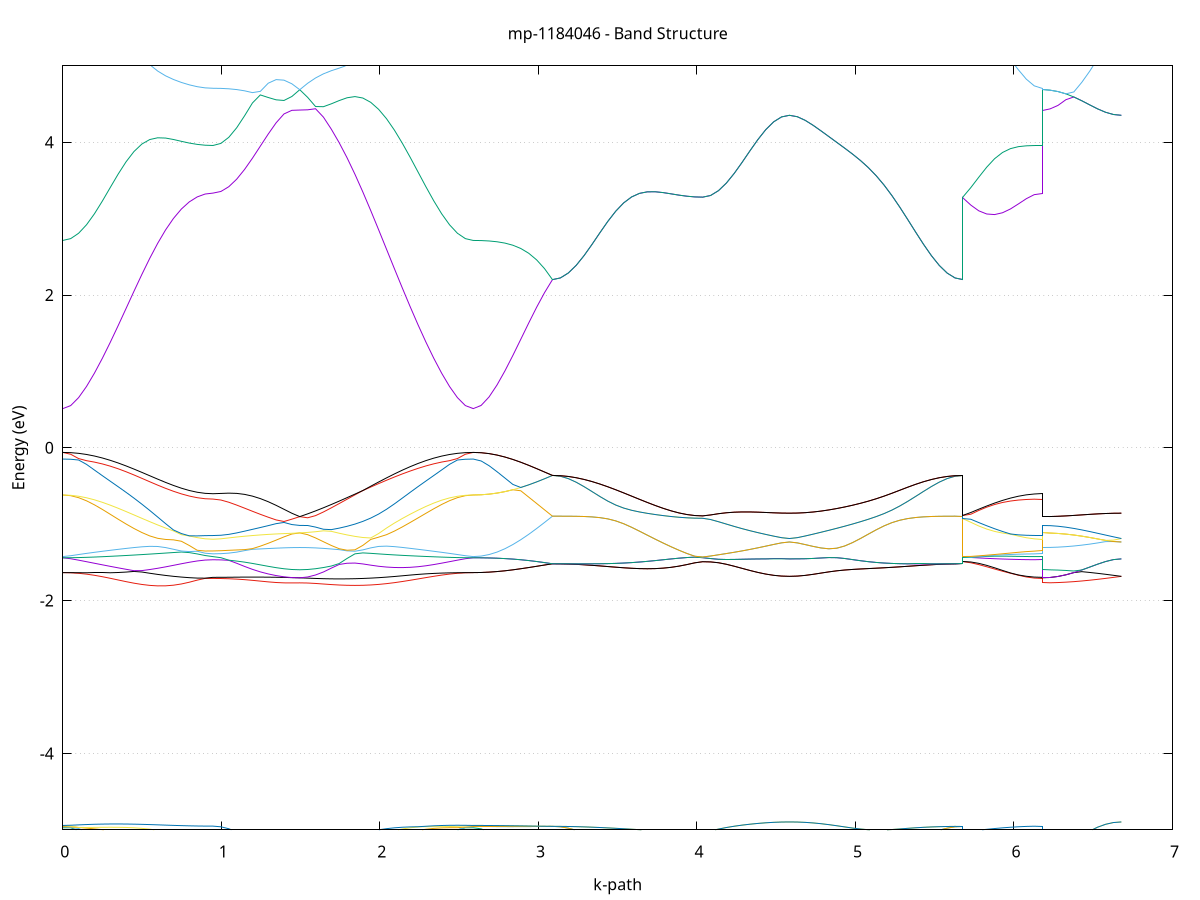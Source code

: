 set title 'mp-1184046 - Band Structure'
set xlabel 'k-path'
set ylabel 'Energy (eV)'
set grid y
set yrange [-5:5]
set terminal png size 800,600
set output 'mp-1184046_bands_gnuplot.png'
plot '-' using 1:2 with lines notitle, '-' using 1:2 with lines notitle, '-' using 1:2 with lines notitle, '-' using 1:2 with lines notitle, '-' using 1:2 with lines notitle, '-' using 1:2 with lines notitle, '-' using 1:2 with lines notitle, '-' using 1:2 with lines notitle, '-' using 1:2 with lines notitle, '-' using 1:2 with lines notitle, '-' using 1:2 with lines notitle, '-' using 1:2 with lines notitle, '-' using 1:2 with lines notitle, '-' using 1:2 with lines notitle, '-' using 1:2 with lines notitle, '-' using 1:2 with lines notitle, '-' using 1:2 with lines notitle, '-' using 1:2 with lines notitle, '-' using 1:2 with lines notitle, '-' using 1:2 with lines notitle, '-' using 1:2 with lines notitle, '-' using 1:2 with lines notitle, '-' using 1:2 with lines notitle, '-' using 1:2 with lines notitle, '-' using 1:2 with lines notitle, '-' using 1:2 with lines notitle, '-' using 1:2 with lines notitle, '-' using 1:2 with lines notitle, '-' using 1:2 with lines notitle, '-' using 1:2 with lines notitle, '-' using 1:2 with lines notitle, '-' using 1:2 with lines notitle, '-' using 1:2 with lines notitle, '-' using 1:2 with lines notitle, '-' using 1:2 with lines notitle, '-' using 1:2 with lines notitle, '-' using 1:2 with lines notitle, '-' using 1:2 with lines notitle, '-' using 1:2 with lines notitle, '-' using 1:2 with lines notitle, '-' using 1:2 with lines notitle, '-' using 1:2 with lines notitle, '-' using 1:2 with lines notitle, '-' using 1:2 with lines notitle, '-' using 1:2 with lines notitle, '-' using 1:2 with lines notitle, '-' using 1:2 with lines notitle, '-' using 1:2 with lines notitle, '-' using 1:2 with lines notitle, '-' using 1:2 with lines notitle, '-' using 1:2 with lines notitle, '-' using 1:2 with lines notitle, '-' using 1:2 with lines notitle, '-' using 1:2 with lines notitle, '-' using 1:2 with lines notitle, '-' using 1:2 with lines notitle, '-' using 1:2 with lines notitle, '-' using 1:2 with lines notitle, '-' using 1:2 with lines notitle, '-' using 1:2 with lines notitle, '-' using 1:2 with lines notitle, '-' using 1:2 with lines notitle, '-' using 1:2 with lines notitle, '-' using 1:2 with lines notitle
0.000000 -68.444539
0.049877 -68.444639
0.099753 -68.444639
0.149630 -68.444639
0.199507 -68.444639
0.249383 -68.444639
0.299260 -68.444539
0.349137 -68.444439
0.399013 -68.444439
0.448890 -68.444439
0.498767 -68.444439
0.548644 -68.444439
0.598520 -68.444439
0.648397 -68.444439
0.698274 -68.444339
0.748150 -68.444239
0.798027 -68.444239
0.847904 -68.444239
0.897780 -68.444339
0.947657 -68.444339
0.947657 -68.444339
0.997396 -68.444239
1.047135 -68.444239
1.096874 -68.444139
1.146613 -68.444039
1.196352 -68.444139
1.246092 -68.444139
1.295831 -68.444039
1.345570 -68.444039
1.395309 -68.443939
1.445048 -68.443839
1.494787 -68.444039
1.494787 -68.444039
1.544526 -68.444039
1.594265 -68.444039
1.644004 -68.444039
1.693743 -68.444139
1.743482 -68.444239
1.793222 -68.444139
1.842961 -68.444139
1.892700 -68.444239
1.942439 -68.444339
1.992178 -68.444439
2.041917 -68.444439
2.091656 -68.444439
2.141395 -68.444439
2.191134 -68.444539
2.240873 -68.444539
2.290612 -68.444539
2.340352 -68.444639
2.390091 -68.444639
2.439830 -68.444639
2.489569 -68.444639
2.539308 -68.444639
2.589047 -68.444539
2.589047 -68.444539
2.639027 -68.444639
2.689008 -68.444539
2.738988 -68.444539
2.788969 -68.444539
2.838949 -68.444339
2.888930 -68.444039
2.938910 -68.444039
2.988891 -68.444039
3.038871 -68.444339
3.088852 -68.444139
3.088852 -68.444139
3.138728 -68.444339
3.188605 -68.444339
3.238482 -68.444339
3.288358 -68.444239
3.338235 -68.444239
3.388112 -68.444139
3.437988 -68.444139
3.487865 -68.444139
3.537742 -68.444139
3.587618 -68.444039
3.637495 -68.444039
3.687372 -68.444039
3.737248 -68.444039
3.787125 -68.444039
3.837002 -68.444139
3.886878 -68.444039
3.936755 -68.444039
3.986632 -68.444039
4.036509 -68.444039
4.036509 -68.444039
4.086248 -68.444039
4.135987 -68.444139
4.185726 -68.444139
4.235465 -68.444239
4.285204 -68.444139
4.334943 -68.444139
4.384682 -68.444139
4.434421 -68.444239
4.484160 -68.444139
4.533899 -68.444139
4.583639 -68.444139
4.583639 -68.444139
4.633378 -68.444139
4.683117 -68.444139
4.732856 -68.444239
4.782595 -68.444139
4.832334 -68.444139
4.882073 -68.444139
4.931812 -68.444139
4.981551 -68.444139
5.031290 -68.444039
5.081029 -68.444039
5.130769 -68.444039
5.180508 -68.444039
5.230247 -68.444139
5.279986 -68.444039
5.329725 -68.444139
5.379464 -68.444139
5.429203 -68.444139
5.478942 -68.444239
5.528681 -68.444339
5.578420 -68.444339
5.628159 -68.444339
5.677899 -68.444139
5.677899 -68.444039
5.727879 -68.444039
5.777859 -68.444239
5.827840 -68.444139
5.877820 -68.444139
5.927801 -68.444039
5.977781 -68.444139
6.027762 -68.444239
6.077742 -68.444239
6.127723 -68.444239
6.177703 -68.444339
6.177703 -68.444039
6.227684 -68.444039
6.277664 -68.444039
6.327644 -68.444039
6.377625 -68.444139
6.427605 -68.443939
6.477586 -68.444139
6.527566 -68.444039
6.577547 -68.444239
6.627527 -68.444239
6.677508 -68.444139
e
0.000000 -68.443639
0.049877 -68.443639
0.099753 -68.443639
0.149630 -68.443739
0.199507 -68.443739
0.249383 -68.443739
0.299260 -68.443739
0.349137 -68.443739
0.399013 -68.443739
0.448890 -68.443739
0.498767 -68.443739
0.548644 -68.443739
0.598520 -68.443839
0.648397 -68.443939
0.698274 -68.443739
0.748150 -68.443839
0.798027 -68.443839
0.847904 -68.443939
0.897780 -68.443939
0.947657 -68.443939
0.947657 -68.443939
0.997396 -68.443939
1.047135 -68.443839
1.096874 -68.443839
1.146613 -68.443839
1.196352 -68.443939
1.246092 -68.444039
1.295831 -68.443939
1.345570 -68.443939
1.395309 -68.443939
1.445048 -68.443839
1.494787 -68.444039
1.494787 -68.444039
1.544526 -68.443839
1.594265 -68.443839
1.644004 -68.443839
1.693743 -68.443839
1.743482 -68.443739
1.793222 -68.443739
1.842961 -68.443739
1.892700 -68.443739
1.942439 -68.443639
1.992178 -68.443739
2.041917 -68.443739
2.091656 -68.443639
2.141395 -68.443639
2.191134 -68.443739
2.240873 -68.443739
2.290612 -68.443839
2.340352 -68.443839
2.390091 -68.443739
2.439830 -68.443739
2.489569 -68.443639
2.539308 -68.443639
2.589047 -68.443639
2.589047 -68.443639
2.639027 -68.443639
2.689008 -68.443439
2.738988 -68.443639
2.788969 -68.443939
2.838949 -68.443739
2.888930 -68.443639
2.938910 -68.443939
2.988891 -68.443939
3.038871 -68.444039
3.088852 -68.444139
3.088852 -68.444139
3.138728 -68.444239
3.188605 -68.444239
3.238482 -68.444239
3.288358 -68.444139
3.338235 -68.444139
3.388112 -68.444039
3.437988 -68.444039
3.487865 -68.444039
3.537742 -68.444039
3.587618 -68.444039
3.637495 -68.444039
3.687372 -68.444039
3.737248 -68.444039
3.787125 -68.444039
3.837002 -68.444039
3.886878 -68.444039
3.936755 -68.444039
3.986632 -68.444039
4.036509 -68.444039
4.036509 -68.444039
4.086248 -68.444039
4.135987 -68.444039
4.185726 -68.444139
4.235465 -68.444139
4.285204 -68.444139
4.334943 -68.444139
4.384682 -68.444139
4.434421 -68.444139
4.484160 -68.444139
4.533899 -68.444039
4.583639 -68.444139
4.583639 -68.444139
4.633378 -68.444139
4.683117 -68.444139
4.732856 -68.444139
4.782595 -68.444039
4.832334 -68.444139
4.882073 -68.444139
4.931812 -68.444139
4.981551 -68.444139
5.031290 -68.444039
5.081029 -68.444039
5.130769 -68.444039
5.180508 -68.444039
5.230247 -68.444039
5.279986 -68.444039
5.329725 -68.444039
5.379464 -68.444039
5.429203 -68.444139
5.478942 -68.444139
5.528681 -68.444239
5.578420 -68.444239
5.628159 -68.444239
5.677899 -68.444139
5.677899 -68.444039
5.727879 -68.444039
5.777859 -68.444139
5.827840 -68.443939
5.877820 -68.444039
5.927801 -68.444039
5.977781 -68.444039
6.027762 -68.444139
6.077742 -68.444039
6.127723 -68.443939
6.177703 -68.443939
6.177703 -68.444039
6.227684 -68.443939
6.277664 -68.443939
6.327644 -68.443939
6.377625 -68.444039
6.427605 -68.443939
6.477586 -68.444039
6.527566 -68.444039
6.577547 -68.444239
6.627527 -68.444239
6.677508 -68.444139
e
0.000000 -68.442839
0.049877 -68.442939
0.099753 -68.443039
0.149630 -68.443039
0.199507 -68.443039
0.249383 -68.443139
0.299260 -68.443239
0.349137 -68.443239
0.399013 -68.443239
0.448890 -68.443239
0.498767 -68.443339
0.548644 -68.443439
0.598520 -68.443539
0.648397 -68.443639
0.698274 -68.443539
0.748150 -68.443439
0.798027 -68.443739
0.847904 -68.443739
0.897780 -68.443739
0.947657 -68.443839
0.947657 -68.443839
0.997396 -68.443739
1.047135 -68.443739
1.096874 -68.443739
1.146613 -68.443539
1.196352 -68.443639
1.246092 -68.443739
1.295831 -68.443739
1.345570 -68.443739
1.395309 -68.443739
1.445048 -68.443739
1.494787 -68.443739
1.494787 -68.443739
1.544526 -68.443739
1.594265 -68.443539
1.644004 -68.443539
1.693743 -68.443639
1.743482 -68.443439
1.793222 -68.443339
1.842961 -68.443439
1.892700 -68.443539
1.942439 -68.443339
1.992178 -68.443439
2.041917 -68.443139
2.091656 -68.443239
2.141395 -68.443139
2.191134 -68.443139
2.240873 -68.443139
2.290612 -68.443239
2.340352 -68.443239
2.390091 -68.443039
2.439830 -68.443139
2.489569 -68.443139
2.539308 -68.442939
2.589047 -68.442839
2.589047 -68.442839
2.639027 -68.442739
2.689008 -68.442739
2.738988 -68.442939
2.788969 -68.443039
2.838949 -68.443039
2.888930 -68.442939
2.938910 -68.443039
2.988891 -68.442939
3.038871 -68.443039
3.088852 -68.442939
3.088852 -68.442939
3.138728 -68.442939
3.188605 -68.442839
3.238482 -68.442939
3.288358 -68.442939
3.338235 -68.442939
3.388112 -68.443039
3.437988 -68.443039
3.487865 -68.443039
3.537742 -68.443139
3.587618 -68.443239
3.637495 -68.443239
3.687372 -68.443239
3.737248 -68.443239
3.787125 -68.443339
3.837002 -68.443439
3.886878 -68.443439
3.936755 -68.443439
3.986632 -68.443439
4.036509 -68.443439
4.036509 -68.443439
4.086248 -68.443439
4.135987 -68.443539
4.185726 -68.443539
4.235465 -68.443539
4.285204 -68.443539
4.334943 -68.443539
4.384682 -68.443439
4.434421 -68.443539
4.484160 -68.443439
4.533899 -68.443439
4.583639 -68.443639
4.583639 -68.443639
4.633378 -68.443539
4.683117 -68.443539
4.732856 -68.443539
4.782595 -68.443439
4.832334 -68.443439
4.882073 -68.443339
4.931812 -68.443439
4.981551 -68.443339
5.031290 -68.443139
5.081029 -68.443139
5.130769 -68.443139
5.180508 -68.443139
5.230247 -68.443139
5.279986 -68.443039
5.329725 -68.442939
5.379464 -68.443039
5.429203 -68.442939
5.478942 -68.442939
5.528681 -68.442839
5.578420 -68.442939
5.628159 -68.442939
5.677899 -68.442939
5.677899 -68.443439
5.727879 -68.443439
5.777859 -68.443539
5.827840 -68.443439
5.877820 -68.443439
5.927801 -68.443439
5.977781 -68.443539
6.027762 -68.443539
6.077742 -68.443739
6.127723 -68.443739
6.177703 -68.443839
6.177703 -68.443739
6.227684 -68.443739
6.277664 -68.443639
6.327644 -68.443639
6.377625 -68.443639
6.427605 -68.443539
6.477586 -68.443539
6.527566 -68.443539
6.577547 -68.443639
6.627527 -68.443639
6.677508 -68.443639
e
0.000000 -68.442839
0.049877 -68.442939
0.099753 -68.442939
0.149630 -68.442939
0.199507 -68.442939
0.249383 -68.443039
0.299260 -68.443139
0.349137 -68.443139
0.399013 -68.443239
0.448890 -68.443239
0.498767 -68.443239
0.548644 -68.443139
0.598520 -68.443139
0.648397 -68.443239
0.698274 -68.443139
0.748150 -68.443139
0.798027 -68.443339
0.847904 -68.443439
0.897780 -68.443639
0.947657 -68.443739
0.947657 -68.443739
0.997396 -68.443739
1.047135 -68.443639
1.096874 -68.443539
1.146613 -68.443439
1.196352 -68.443439
1.246092 -68.443639
1.295831 -68.443539
1.345570 -68.443539
1.395309 -68.443439
1.445048 -68.443439
1.494787 -68.443539
1.494787 -68.443539
1.544526 -68.443539
1.594265 -68.443439
1.644004 -68.443339
1.693743 -68.443439
1.743482 -68.443339
1.793222 -68.443239
1.842961 -68.443339
1.892700 -68.443339
1.942439 -68.443239
1.992178 -68.443339
2.041917 -68.443039
2.091656 -68.443139
2.141395 -68.443039
2.191134 -68.443039
2.240873 -68.443039
2.290612 -68.443039
2.340352 -68.443039
2.390091 -68.443039
2.439830 -68.443039
2.489569 -68.443039
2.539308 -68.442939
2.589047 -68.442839
2.589047 -68.442839
2.639027 -68.442739
2.689008 -68.442739
2.738988 -68.442939
2.788969 -68.443039
2.838949 -68.443039
2.888930 -68.442939
2.938910 -68.442939
2.988891 -68.442939
3.038871 -68.443039
3.088852 -68.442939
3.088852 -68.442939
3.138728 -68.442939
3.188605 -68.442839
3.238482 -68.442939
3.288358 -68.442939
3.338235 -68.442939
3.388112 -68.442939
3.437988 -68.443039
3.487865 -68.443039
3.537742 -68.443139
3.587618 -68.443239
3.637495 -68.443139
3.687372 -68.443239
3.737248 -68.443239
3.787125 -68.443339
3.837002 -68.443439
3.886878 -68.443439
3.936755 -68.443439
3.986632 -68.443439
4.036509 -68.443439
4.036509 -68.443439
4.086248 -68.443439
4.135987 -68.443439
4.185726 -68.443439
4.235465 -68.443539
4.285204 -68.443439
4.334943 -68.443439
4.384682 -68.443439
4.434421 -68.443439
4.484160 -68.443439
4.533899 -68.443439
4.583639 -68.443539
4.583639 -68.443539
4.633378 -68.443539
4.683117 -68.443439
4.732856 -68.443439
4.782595 -68.443339
4.832334 -68.443439
4.882073 -68.443339
4.931812 -68.443439
4.981551 -68.443239
5.031290 -68.443139
5.081029 -68.443139
5.130769 -68.443039
5.180508 -68.443039
5.230247 -68.443139
5.279986 -68.443039
5.329725 -68.442939
5.379464 -68.442939
5.429203 -68.442939
5.478942 -68.442939
5.528681 -68.442839
5.578420 -68.442939
5.628159 -68.442939
5.677899 -68.442939
5.677899 -68.443439
5.727879 -68.443339
5.777859 -68.443439
5.827840 -68.443439
5.877820 -68.443439
5.927801 -68.443339
5.977781 -68.443439
6.027762 -68.443439
6.077742 -68.443639
6.127723 -68.443639
6.177703 -68.443739
6.177703 -68.443539
6.227684 -68.443539
6.277664 -68.443539
6.327644 -68.443539
6.377625 -68.443539
6.427605 -68.443339
6.477586 -68.443439
6.527566 -68.443439
6.577547 -68.443539
6.627527 -68.443539
6.677508 -68.443539
e
0.000000 -68.442639
0.049877 -68.442739
0.099753 -68.442839
0.149630 -68.442639
0.199507 -68.442739
0.249383 -68.442739
0.299260 -68.442939
0.349137 -68.443039
0.399013 -68.443139
0.448890 -68.443039
0.498767 -68.443139
0.548644 -68.443139
0.598520 -68.443139
0.648397 -68.443139
0.698274 -68.443139
0.748150 -68.443139
0.798027 -68.443239
0.847904 -68.443239
0.897780 -68.443339
0.947657 -68.443239
0.947657 -68.443239
0.997396 -68.443239
1.047135 -68.443139
1.096874 -68.443139
1.146613 -68.443039
1.196352 -68.443139
1.246092 -68.443339
1.295831 -68.443139
1.345570 -68.443239
1.395309 -68.443339
1.445048 -68.443439
1.494787 -68.443439
1.494787 -68.443439
1.544526 -68.443439
1.594265 -68.443339
1.644004 -68.443239
1.693743 -68.443239
1.743482 -68.443239
1.793222 -68.442939
1.842961 -68.443039
1.892700 -68.443039
1.942439 -68.443039
1.992178 -68.442939
2.041917 -68.442939
2.091656 -68.442939
2.141395 -68.442939
2.191134 -68.442939
2.240873 -68.443039
2.290612 -68.442939
2.340352 -68.442939
2.390091 -68.442739
2.439830 -68.442839
2.489569 -68.442839
2.539308 -68.442739
2.589047 -68.442639
2.589047 -68.442639
2.639027 -68.442739
2.689008 -68.442739
2.738988 -68.442839
2.788969 -68.442939
2.838949 -68.442939
2.888930 -68.442839
2.938910 -68.442939
2.988891 -68.442939
3.038871 -68.442939
3.088852 -68.442939
3.088852 -68.442939
3.138728 -68.442939
3.188605 -68.442839
3.238482 -68.442939
3.288358 -68.442939
3.338235 -68.442939
3.388112 -68.442939
3.437988 -68.442939
3.487865 -68.443039
3.537742 -68.443039
3.587618 -68.443039
3.637495 -68.442939
3.687372 -68.442839
3.737248 -68.442939
3.787125 -68.442939
3.837002 -68.442939
3.886878 -68.443039
3.936755 -68.443039
3.986632 -68.443039
4.036509 -68.442939
4.036509 -68.442939
4.086248 -68.442939
4.135987 -68.443039
4.185726 -68.443039
4.235465 -68.443139
4.285204 -68.443239
4.334943 -68.443239
4.384682 -68.443239
4.434421 -68.443339
4.484160 -68.443339
4.533899 -68.443439
4.583639 -68.443539
4.583639 -68.443539
4.633378 -68.443439
4.683117 -68.443439
4.732856 -68.443339
4.782595 -68.443339
4.832334 -68.443339
4.882073 -68.443339
4.931812 -68.443339
4.981551 -68.443239
5.031290 -68.443139
5.081029 -68.443039
5.130769 -68.443039
5.180508 -68.442939
5.230247 -68.443039
5.279986 -68.442939
5.329725 -68.442939
5.379464 -68.442939
5.429203 -68.442839
5.478942 -68.442839
5.528681 -68.442839
5.578420 -68.442839
5.628159 -68.442939
5.677899 -68.442939
5.677899 -68.442939
5.727879 -68.442939
5.777859 -68.443139
5.827840 -68.443039
5.877820 -68.443039
5.927801 -68.443039
5.977781 -68.443139
6.027762 -68.443139
6.077742 -68.443239
6.127723 -68.443239
6.177703 -68.443239
6.177703 -68.443439
6.227684 -68.443439
6.277664 -68.443439
6.327644 -68.443439
6.377625 -68.443439
6.427605 -68.443339
6.477586 -68.443339
6.527566 -68.443339
6.577547 -68.443539
6.627527 -68.443439
6.677508 -68.443539
e
0.000000 -68.442639
0.049877 -68.442639
0.099753 -68.442639
0.149630 -68.442539
0.199507 -68.442639
0.249383 -68.442739
0.299260 -68.442839
0.349137 -68.442839
0.399013 -68.442839
0.448890 -68.442939
0.498767 -68.442939
0.548644 -68.442939
0.598520 -68.443039
0.648397 -68.443039
0.698274 -68.442939
0.748150 -68.443039
0.798027 -68.443139
0.847904 -68.443139
0.897780 -68.443139
0.947657 -68.443139
0.947657 -68.443139
0.997396 -68.443139
1.047135 -68.442939
1.096874 -68.443039
1.146613 -68.442939
1.196352 -68.443039
1.246092 -68.443139
1.295831 -68.442939
1.345570 -68.443039
1.395309 -68.443239
1.445048 -68.443139
1.494787 -68.443139
1.494787 -68.443139
1.544526 -68.443139
1.594265 -68.443039
1.644004 -68.443039
1.693743 -68.443039
1.743482 -68.443039
1.793222 -68.442939
1.842961 -68.442939
1.892700 -68.442939
1.942439 -68.442939
1.992178 -68.442939
2.041917 -68.442839
2.091656 -68.442839
2.141395 -68.442639
2.191134 -68.442639
2.240873 -68.442639
2.290612 -68.442739
2.340352 -68.442839
2.390091 -68.442639
2.439830 -68.442739
2.489569 -68.442739
2.539308 -68.442739
2.589047 -68.442639
2.589047 -68.442639
2.639027 -68.442739
2.689008 -68.442739
2.738988 -68.442839
2.788969 -68.442939
2.838949 -68.442939
2.888930 -68.442839
2.938910 -68.442939
2.988891 -68.442939
3.038871 -68.442939
3.088852 -68.442939
3.088852 -68.442939
3.138728 -68.442939
3.188605 -68.442739
3.238482 -68.442939
3.288358 -68.442839
3.338235 -68.442939
3.388112 -68.442939
3.437988 -68.442939
3.487865 -68.443039
3.537742 -68.442939
3.587618 -68.443039
3.637495 -68.442939
3.687372 -68.442839
3.737248 -68.442839
3.787125 -68.442839
3.837002 -68.442939
3.886878 -68.442939
3.936755 -68.442939
3.986632 -68.442939
4.036509 -68.442939
4.036509 -68.442939
4.086248 -68.442839
4.135987 -68.442939
4.185726 -68.442939
4.235465 -68.443039
4.285204 -68.443139
4.334943 -68.443139
4.384682 -68.443239
4.434421 -68.443339
4.484160 -68.443339
4.533899 -68.443339
4.583639 -68.443539
4.583639 -68.443539
4.633378 -68.443439
4.683117 -68.443339
4.732856 -68.443339
4.782595 -68.443239
4.832334 -68.443339
4.882073 -68.443239
4.931812 -68.443339
4.981551 -68.443239
5.031290 -68.443039
5.081029 -68.443039
5.130769 -68.442939
5.180508 -68.442939
5.230247 -68.442939
5.279986 -68.442939
5.329725 -68.442939
5.379464 -68.442839
5.429203 -68.442839
5.478942 -68.442839
5.528681 -68.442839
5.578420 -68.442839
5.628159 -68.442939
5.677899 -68.442939
5.677899 -68.442939
5.727879 -68.442839
5.777859 -68.442939
5.827840 -68.442939
5.877820 -68.442939
5.927801 -68.442939
5.977781 -68.443039
6.027762 -68.443039
6.077742 -68.443139
6.127723 -68.443139
6.177703 -68.443139
6.177703 -68.443139
6.227684 -68.443239
6.277664 -68.443239
6.327644 -68.443239
6.377625 -68.443239
6.427605 -68.443139
6.477586 -68.443239
6.527566 -68.443239
6.577547 -68.443339
6.627527 -68.443239
6.677508 -68.443539
e
0.000000 -17.065539
0.049877 -17.063039
0.099753 -17.055639
0.149630 -17.043439
0.199507 -17.026539
0.249383 -17.005539
0.299260 -16.980539
0.349137 -16.952239
0.399013 -16.921039
0.448890 -16.887739
0.498767 -16.852939
0.548644 -16.817339
0.598520 -16.781939
0.648397 -16.747539
0.698274 -16.715139
0.748150 -16.685839
0.798027 -16.660639
0.847904 -16.640939
0.897780 -16.628339
0.947657 -16.623939
0.947657 -16.623939
0.997396 -16.622639
1.047135 -16.618839
1.096874 -16.612639
1.146613 -16.604239
1.196352 -16.593939
1.246092 -16.582039
1.295831 -16.569039
1.345570 -16.555239
1.395309 -16.541339
1.445048 -16.527639
1.494787 -16.514839
1.494787 -16.514839
1.544526 -16.528639
1.594265 -16.545439
1.644004 -16.565439
1.693743 -16.588539
1.743482 -16.614739
1.793222 -16.643839
1.842961 -16.675439
1.892700 -16.709039
1.942439 -16.744239
1.992178 -16.780439
2.041917 -16.816839
2.091656 -16.853039
2.141395 -16.888139
2.191134 -16.921539
2.240873 -16.952739
2.290612 -16.980939
2.340352 -17.005839
2.390091 -17.026839
2.439830 -17.043539
2.489569 -17.055739
2.539308 -17.063039
2.589047 -17.065539
2.589047 -17.065539
2.639027 -17.063039
2.689008 -17.055539
2.738988 -17.043139
2.788969 -17.026039
2.838949 -17.004839
2.888930 -16.979739
2.938910 -16.951339
2.988891 -16.920239
3.038871 -16.887239
3.088852 -16.853039
3.088852 -16.853039
3.138728 -16.851139
3.188605 -16.845339
3.238482 -16.835739
3.288358 -16.822739
3.338235 -16.806539
3.388112 -16.787439
3.437988 -16.766139
3.487865 -16.742939
3.537742 -16.718539
3.587618 -16.693539
3.637495 -16.668739
3.687372 -16.644639
3.737248 -16.622039
3.787125 -16.601639
3.837002 -16.584039
3.886878 -16.569639
3.936755 -16.559039
3.986632 -16.552539
4.036509 -16.550339
4.036509 -16.550339
4.086248 -16.549639
4.135987 -16.547639
4.185726 -16.544439
4.235465 -16.540239
4.285204 -16.535339
4.334943 -16.529939
4.384682 -16.524639
4.434421 -16.519739
4.484160 -16.515639
4.533899 -16.512839
4.583639 -16.511839
4.583639 -16.511839
4.633378 -16.513039
4.683117 -16.516639
4.732856 -16.522939
4.782595 -16.532139
4.832334 -16.544339
4.882073 -16.559339
4.931812 -16.577139
4.981551 -16.597339
5.031290 -16.619539
5.081029 -16.643339
5.130769 -16.668239
5.180508 -16.693539
5.230247 -16.718739
5.279986 -16.743239
5.329725 -16.766439
5.379464 -16.787739
5.429203 -16.806739
5.478942 -16.822939
5.528681 -16.835839
5.578420 -16.845339
5.628159 -16.851139
5.677899 -16.853039
5.677899 -16.550339
5.727879 -16.561639
5.777859 -16.572739
5.827840 -16.583339
5.877820 -16.593139
5.927801 -16.602039
5.977781 -16.609539
6.027762 -16.615739
6.077742 -16.620239
6.127723 -16.622939
6.177703 -16.623939
6.177703 -16.514839
6.227684 -16.514739
6.277664 -16.514539
6.327644 -16.514239
6.377625 -16.513839
6.427605 -16.513339
6.477586 -16.512939
6.527566 -16.512439
6.577547 -16.512139
6.627527 -16.511939
6.677508 -16.511839
e
0.000000 -16.624539
0.049877 -16.623239
0.099753 -16.619439
0.149630 -16.613239
0.199507 -16.604739
0.249383 -16.594439
0.299260 -16.582539
0.349137 -16.569439
0.399013 -16.555739
0.448890 -16.541839
0.498767 -16.528339
0.548644 -16.515839
0.598520 -16.504739
0.648397 -16.495439
0.698274 -16.488339
0.748150 -16.483639
0.798027 -16.481139
0.847904 -16.480339
0.897780 -16.480439
0.947657 -16.480639
0.947657 -16.480639
0.997396 -16.480539
1.047135 -16.480439
1.096874 -16.480439
1.146613 -16.480639
1.196352 -16.481339
1.246092 -16.482839
1.295831 -16.485439
1.345570 -16.489639
1.395309 -16.495639
1.445048 -16.503939
1.494787 -16.514839
1.494787 -16.514839
1.544526 -16.503239
1.594265 -16.493439
1.644004 -16.485739
1.693743 -16.480439
1.743482 -16.477739
1.793222 -16.477739
1.842961 -16.480539
1.892700 -16.485939
1.942439 -16.493739
1.992178 -16.503639
2.041917 -16.515339
2.091656 -16.528239
2.141395 -16.541939
2.191134 -16.555839
2.240873 -16.569639
2.290612 -16.582639
2.340352 -16.594539
2.390091 -16.604839
2.439830 -16.613239
2.489569 -16.619439
2.539308 -16.623339
2.589047 -16.624539
2.589047 -16.624539
2.639027 -16.627539
2.689008 -16.636139
2.738988 -16.650339
2.788969 -16.669539
2.838949 -16.693339
2.888930 -16.720839
2.938910 -16.751439
2.988891 -16.784239
3.038871 -16.818439
3.088852 -16.853039
3.088852 -16.853039
3.138728 -16.851039
3.188605 -16.845239
3.238482 -16.835739
3.288358 -16.822739
3.338235 -16.806439
3.388112 -16.787439
3.437988 -16.766039
3.487865 -16.742939
3.537742 -16.718539
3.587618 -16.693539
3.637495 -16.668739
3.687372 -16.644639
3.737248 -16.622039
3.787125 -16.601639
3.837002 -16.583939
3.886878 -16.569639
3.936755 -16.559039
3.986632 -16.552539
4.036509 -16.550339
4.036509 -16.550339
4.086248 -16.549639
4.135987 -16.547639
4.185726 -16.544439
4.235465 -16.540239
4.285204 -16.535239
4.334943 -16.529939
4.384682 -16.524639
4.434421 -16.519639
4.484160 -16.515639
4.533899 -16.512839
4.583639 -16.511839
4.583639 -16.511839
4.633378 -16.512939
4.683117 -16.516539
4.732856 -16.522939
4.782595 -16.532139
4.832334 -16.544339
4.882073 -16.559339
4.931812 -16.577139
4.981551 -16.597339
5.031290 -16.619539
5.081029 -16.643339
5.130769 -16.668239
5.180508 -16.693539
5.230247 -16.718739
5.279986 -16.743239
5.329725 -16.766439
5.379464 -16.787739
5.429203 -16.806739
5.478942 -16.822839
5.528681 -16.835839
5.578420 -16.845339
5.628159 -16.851139
5.677899 -16.853039
5.677899 -16.550339
5.727879 -16.539139
5.777859 -16.528339
5.827840 -16.518139
5.877820 -16.508839
5.927801 -16.500639
5.977781 -16.493639
6.027762 -16.488039
6.077742 -16.483939
6.127723 -16.481439
6.177703 -16.480639
6.177703 -16.514839
6.227684 -16.514739
6.277664 -16.514539
6.327644 -16.514239
6.377625 -16.513839
6.427605 -16.513339
6.477586 -16.512839
6.527566 -16.512439
6.577547 -16.512139
6.627527 -16.511939
6.677508 -16.511839
e
0.000000 -6.677739
0.049877 -6.673139
0.099753 -6.659339
0.149630 -6.636539
0.199507 -6.605039
0.249383 -6.565339
0.299260 -6.518339
0.349137 -6.464839
0.399013 -6.406439
0.448890 -6.345639
0.498767 -6.287239
0.548644 -6.241939
0.598520 -6.231539
0.648397 -6.268339
0.698274 -6.328439
0.748150 -6.389539
0.798027 -6.441739
0.847904 -6.480939
0.897780 -6.505139
0.947657 -6.513239
0.947657 -6.513239
0.997396 -6.507839
1.047135 -6.491539
1.096874 -6.464539
1.146613 -6.427239
1.196352 -6.380239
1.246092 -6.324039
1.295831 -6.259539
1.345570 -6.187739
1.395309 -6.109939
1.445048 -6.028839
1.494787 -5.965639
1.494787 -5.965639
1.544526 -6.010739
1.594265 -6.067239
1.644004 -6.110539
1.693743 -6.137939
1.743482 -6.148139
1.793222 -6.140839
1.842961 -6.116239
1.892700 -6.074739
1.942439 -6.101239
1.992178 -6.148939
2.041917 -6.209639
2.091656 -6.275539
2.141395 -6.341739
2.191134 -6.405539
2.240873 -6.465039
2.290612 -6.518839
2.340352 -6.565839
2.390091 -6.605339
2.439830 -6.636739
2.489569 -6.659439
2.539308 -6.673239
2.589047 -6.677739
2.589047 -6.677739
2.639027 -6.669339
2.689008 -6.644239
2.738988 -6.602739
2.788969 -6.545539
2.838949 -6.473339
2.888930 -6.387139
2.938910 -6.288439
2.988891 -6.178639
3.038871 -6.059539
3.088852 -5.933139
3.088852 -5.933139
3.138728 -5.934139
3.188605 -5.937539
3.238482 -5.944239
3.288358 -5.955739
3.338235 -5.973939
3.388112 -6.000839
3.437988 -6.038039
3.487865 -6.085839
3.537742 -6.143439
3.587618 -6.208239
3.637495 -6.277139
3.687372 -6.346639
3.737248 -6.413639
3.787125 -6.475039
3.837002 -6.528439
3.886878 -6.572039
3.936755 -6.604239
3.986632 -6.623939
4.036509 -6.630539
4.036509 -6.630539
4.086248 -6.626439
4.135987 -6.614239
4.185726 -6.594339
4.235465 -6.567539
4.285204 -6.534839
4.334943 -6.497839
4.384682 -6.459039
4.434421 -6.421539
4.484160 -6.389939
4.533899 -6.368839
4.583639 -6.361739
4.583639 -6.361739
4.633378 -6.367839
4.683117 -6.382139
4.732856 -6.398239
4.782595 -6.410539
4.832334 -6.415039
4.882073 -6.409539
4.931812 -6.393139
4.981551 -6.365939
5.031290 -6.328739
5.081029 -6.283339
5.130769 -6.232139
5.180508 -6.178139
5.230247 -6.124839
5.279986 -6.075339
5.329725 -6.032639
5.379464 -5.998439
5.429203 -5.972939
5.478942 -5.955339
5.528681 -5.944139
5.578420 -5.937539
5.628159 -5.934139
5.677899 -5.933139
5.677899 -6.630539
5.727879 -6.649439
5.777859 -6.657339
5.827840 -6.654539
5.877820 -6.641939
5.927801 -6.621139
5.977781 -6.594539
6.027762 -6.565739
6.077742 -6.539239
6.127723 -6.520239
6.177703 -6.513239
6.177703 -5.965639
6.227684 -5.981839
6.277664 -6.024739
6.327644 -6.082439
6.377625 -6.144739
6.427605 -6.204839
6.477586 -6.258339
6.527566 -6.302339
6.577547 -6.334939
6.627527 -6.355039
6.677508 -6.361739
e
0.000000 -4.973639
0.049877 -4.974039
0.099753 -5.010239
0.149630 -5.071039
0.199507 -5.151439
0.249383 -5.247639
0.299260 -5.355439
0.349137 -5.470739
0.399013 -5.589039
0.448890 -5.705439
0.498767 -5.813739
0.548644 -5.902839
0.598520 -5.955639
0.648397 -5.984139
0.698274 -6.033339
0.748150 -6.088339
0.798027 -6.135439
0.847904 -6.170639
0.897780 -6.192239
0.947657 -6.199539
0.947657 -6.199539
0.997396 -6.195739
1.047135 -6.184539
1.096874 -6.166239
1.146613 -6.141539
1.196352 -6.111339
1.246092 -6.077139
1.295831 -6.041239
1.345570 -6.006839
1.395309 -5.978939
1.445048 -5.963839
1.494787 -5.965639
1.494787 -5.965639
1.544526 -5.982439
1.594265 -6.007039
1.644004 -6.031739
1.693743 -6.050939
1.743482 -6.062439
1.793222 -6.066439
1.842961 -6.067239
1.892700 -6.074639
1.942439 -6.017039
1.992178 -5.944839
2.041917 -5.859739
2.091656 -5.763839
2.141395 -5.659739
2.191134 -5.550539
2.240873 -5.439439
2.290612 -5.330339
2.340352 -5.227339
2.390091 -5.134839
2.439830 -5.057339
2.489569 -5.000939
2.539308 -4.973839
2.589047 -4.973639
2.589047 -4.973639
2.639027 -4.987739
2.689008 -5.029339
2.738988 -5.096039
2.788969 -5.184339
2.838949 -5.290039
2.888930 -5.408739
2.938910 -5.536339
2.988891 -5.668539
3.038871 -5.801839
3.088852 -5.933139
3.088852 -5.933139
3.138728 -5.934139
3.188605 -5.937539
3.238482 -5.944239
3.288358 -5.955639
3.338235 -5.973839
3.388112 -6.000839
3.437988 -6.037939
3.487865 -6.085839
3.537742 -6.143439
3.587618 -6.208239
3.637495 -6.277139
3.687372 -6.346639
3.737248 -6.413639
3.787125 -6.475039
3.837002 -6.528439
3.886878 -6.572039
3.936755 -6.604239
3.986632 -6.623939
4.036509 -6.630539
4.036509 -6.630539
4.086248 -6.626439
4.135987 -6.614239
4.185726 -6.594339
4.235465 -6.567539
4.285204 -6.534739
4.334943 -6.497839
4.384682 -6.459039
4.434421 -6.421539
4.484160 -6.389939
4.533899 -6.368839
4.583639 -6.361739
4.583639 -6.361739
4.633378 -6.367839
4.683117 -6.382139
4.732856 -6.398239
4.782595 -6.410539
4.832334 -6.415039
4.882073 -6.409539
4.931812 -6.393139
4.981551 -6.365939
5.031290 -6.328739
5.081029 -6.283339
5.130769 -6.232139
5.180508 -6.178139
5.230247 -6.124839
5.279986 -6.075339
5.329725 -6.032639
5.379464 -5.998439
5.429203 -5.972939
5.478942 -5.955339
5.528681 -5.944139
5.578420 -5.937539
5.628159 -5.934139
5.677899 -5.933139
5.677899 -6.630539
5.727879 -6.600939
5.777859 -6.561339
5.827840 -6.513139
5.877820 -6.458339
5.927801 -6.399739
5.977781 -6.340639
6.027762 -6.285839
6.077742 -6.240439
6.127723 -6.210139
6.177703 -6.199539
6.177703 -5.965639
6.227684 -5.981839
6.277664 -6.024739
6.327644 -6.082439
6.377625 -6.144739
6.427605 -6.204739
6.477586 -6.258339
6.527566 -6.302339
6.577547 -6.334939
6.627527 -6.355039
6.677508 -6.361739
e
0.000000 -4.958439
0.049877 -4.971439
0.099753 -4.983039
0.149630 -5.027539
0.199507 -5.089639
0.249383 -5.165739
0.299260 -5.252939
0.349137 -5.348139
0.399013 -5.448139
0.448890 -5.549639
0.498767 -5.649239
0.548644 -5.742939
0.598520 -5.822339
0.648397 -5.860839
0.698274 -5.835239
0.748150 -5.782439
0.798027 -5.726439
0.847904 -5.677839
0.897780 -5.644339
0.947657 -5.632339
0.947657 -5.632339
0.997396 -5.629739
1.047135 -5.621939
1.096874 -5.609239
1.146613 -5.592339
1.196352 -5.572539
1.246092 -5.556139
1.295831 -5.578339
1.345570 -5.659839
1.395309 -5.753139
1.445048 -5.842039
1.494787 -5.901539
1.494787 -5.901539
1.544526 -5.839239
1.594265 -5.751339
1.644004 -5.662239
1.693743 -5.574939
1.743482 -5.634239
1.793222 -5.694539
1.842961 -5.747839
1.892700 -5.782639
1.942439 -5.785739
1.992178 -5.754939
2.041917 -5.698539
2.091656 -5.625539
2.141395 -5.541739
2.191134 -5.451939
2.240873 -5.360039
2.290612 -5.270139
2.340352 -5.185839
2.390091 -5.110739
2.439830 -5.048339
2.489569 -4.999239
2.539308 -4.970339
2.589047 -4.958439
2.589047 -4.958439
2.639027 -4.958539
2.689008 -4.958539
2.738988 -4.958639
2.788969 -4.958539
2.838949 -4.958439
2.888930 -4.958239
2.938910 -4.957839
2.988891 -4.957139
3.038871 -4.956339
3.088852 -4.955239
3.088852 -4.955239
3.138728 -4.961239
3.188605 -4.978739
3.238482 -5.005739
3.288358 -5.039139
3.338235 -5.075239
3.388112 -5.109839
3.437988 -5.138939
3.487865 -5.159939
3.537742 -5.171839
3.587618 -5.175039
3.637495 -5.170839
3.687372 -5.161539
3.737248 -5.149039
3.787125 -5.135139
3.837002 -5.121539
3.886878 -5.109539
3.936755 -5.100339
3.986632 -5.094439
4.036509 -5.092439
4.036509 -5.092439
4.086248 -5.114939
4.135987 -5.162139
4.185726 -5.222039
4.235465 -5.291339
4.285204 -5.367339
4.334943 -5.446439
4.384682 -5.524239
4.434421 -5.595239
4.484160 -5.652939
4.533899 -5.690639
4.583639 -5.703639
4.583639 -5.703639
4.633378 -5.691439
4.683117 -5.658639
4.732856 -5.611639
4.782595 -5.556439
4.832334 -5.497839
4.882073 -5.439539
4.931812 -5.384339
4.981551 -5.334239
5.031290 -5.290739
5.081029 -5.255139
5.130769 -5.227039
5.180508 -5.204739
5.230247 -5.185039
5.279986 -5.163939
5.329725 -5.138639
5.379464 -5.108139
5.429203 -5.073739
5.478942 -5.038139
5.528681 -5.005239
5.578420 -4.978539
5.628159 -4.961239
5.677899 -4.955239
5.677899 -5.092439
5.727879 -5.137539
5.777859 -5.192839
5.827840 -5.256339
5.877820 -5.325539
5.927801 -5.397339
5.977781 -5.467839
6.027762 -5.532239
6.077742 -5.584939
6.127723 -5.619939
6.177703 -5.632339
6.177703 -5.901539
6.227684 -5.899139
6.277664 -5.892139
6.327644 -5.880539
6.377625 -5.864739
6.427605 -5.844939
6.477586 -5.821539
6.527566 -5.795139
6.577547 -5.766239
6.627527 -5.735539
6.677508 -5.703639
e
0.000000 -4.958439
0.049877 -4.962039
0.099753 -4.969739
0.149630 -4.978239
0.199507 -4.987939
0.249383 -4.998039
0.299260 -5.008539
0.349137 -5.019039
0.399013 -5.029439
0.448890 -5.039639
0.498767 -5.049439
0.548644 -5.058739
0.598520 -5.067339
0.648397 -5.075139
0.698274 -5.081939
0.748150 -5.087639
0.798027 -5.096939
0.847904 -5.121039
0.897780 -5.138839
0.947657 -5.145539
0.947657 -5.145539
0.997396 -5.147239
1.047135 -5.152439
1.096874 -5.193139
1.146613 -5.261239
1.196352 -5.341339
1.246092 -5.423639
1.295831 -5.469039
1.345570 -5.453239
1.395309 -5.441939
1.445048 -5.478939
1.494787 -5.491239
1.494787 -5.491239
1.544526 -5.482339
1.594265 -5.478439
1.644004 -5.517039
1.693743 -5.573339
1.743482 -5.491239
1.793222 -5.412439
1.842961 -5.339639
1.892700 -5.273639
1.942439 -5.214839
1.992178 -5.163439
2.041917 -5.119439
2.091656 -5.082339
2.141395 -5.051739
2.191134 -5.027039
2.240873 -5.007539
2.290612 -4.992639
2.340352 -4.981939
2.390091 -4.975439
2.439830 -4.972839
2.489569 -4.972439
2.539308 -4.964739
2.589047 -4.958439
2.589047 -4.958439
2.639027 -4.958439
2.689008 -4.958539
2.738988 -4.958539
2.788969 -4.958539
2.838949 -4.958439
2.888930 -4.958139
2.938910 -4.957739
2.988891 -4.957139
3.038871 -4.956339
3.088852 -4.955239
3.088852 -4.955239
3.138728 -4.961239
3.188605 -4.978739
3.238482 -5.005739
3.288358 -5.039139
3.338235 -5.075239
3.388112 -5.109839
3.437988 -5.138939
3.487865 -5.159939
3.537742 -5.171839
3.587618 -5.174939
3.637495 -5.170839
3.687372 -5.161539
3.737248 -5.148939
3.787125 -5.135139
3.837002 -5.121539
3.886878 -5.109539
3.936755 -5.100339
3.986632 -5.094439
4.036509 -5.092439
4.036509 -5.092439
4.086248 -5.114939
4.135987 -5.162139
4.185726 -5.222039
4.235465 -5.291339
4.285204 -5.367339
4.334943 -5.446439
4.384682 -5.524239
4.434421 -5.595239
4.484160 -5.652939
4.533899 -5.690639
4.583639 -5.703639
4.583639 -5.703639
4.633378 -5.691439
4.683117 -5.658639
4.732856 -5.611639
4.782595 -5.556439
4.832334 -5.497839
4.882073 -5.439539
4.931812 -5.384339
4.981551 -5.334239
5.031290 -5.290739
5.081029 -5.255139
5.130769 -5.227039
5.180508 -5.204739
5.230247 -5.185039
5.279986 -5.163939
5.329725 -5.138639
5.379464 -5.108139
5.429203 -5.073739
5.478942 -5.038139
5.528681 -5.005239
5.578420 -4.978539
5.628159 -4.961239
5.677899 -4.955239
5.677899 -5.092439
5.727879 -5.059039
5.777859 -5.049739
5.827840 -5.060039
5.877820 -5.069539
5.927801 -5.077839
5.977781 -5.084939
6.027762 -5.096539
6.077742 -5.121139
6.127723 -5.139039
6.177703 -5.145539
6.177703 -5.491239
6.227684 -5.493939
6.277664 -5.502039
6.327644 -5.515139
6.377625 -5.533039
6.427605 -5.555039
6.477586 -5.580639
6.527566 -5.609139
6.577547 -5.639639
6.627527 -5.671439
6.677508 -5.703639
e
0.000000 -4.943239
0.049877 -4.952139
0.099753 -4.969439
0.149630 -4.969939
0.199507 -4.968739
0.249383 -4.967539
0.299260 -4.967039
0.349137 -4.967539
0.399013 -4.969639
0.448890 -4.974039
0.498767 -4.981339
0.548644 -4.991839
0.598520 -5.006139
0.648397 -5.024339
0.698274 -5.046239
0.748150 -5.070939
0.798027 -5.092239
0.847904 -5.095539
0.897780 -5.097539
0.947657 -5.098239
0.947657 -5.098239
0.997396 -5.109139
1.047135 -5.141339
1.096874 -5.161939
1.146613 -5.177439
1.196352 -5.205139
1.246092 -5.254739
1.295831 -5.319939
1.345570 -5.385939
1.395309 -5.420239
1.445048 -5.381939
1.494787 -5.341139
1.494787 -5.341139
1.544526 -5.382339
1.594265 -5.404739
1.644004 -5.377839
1.693743 -5.331439
1.743482 -5.280639
1.793222 -5.229939
1.842961 -5.181739
1.892700 -5.137339
1.942439 -5.097639
1.992178 -5.063039
2.041917 -5.033639
2.091656 -5.009239
2.141395 -4.989539
2.191134 -4.974139
2.240873 -4.962439
2.290612 -4.959539
2.340352 -4.959639
2.390091 -4.959139
2.439830 -4.957439
2.489569 -4.954639
2.539308 -4.949739
2.589047 -4.943239
2.589047 -4.943239
2.639027 -4.943439
2.689008 -4.944039
2.738988 -4.945039
2.788969 -4.946339
2.838949 -4.947739
2.888930 -4.949239
2.938910 -4.950939
2.988891 -4.952539
3.038871 -4.953939
3.088852 -4.955239
3.088852 -4.955239
3.138728 -4.955639
3.188605 -4.956939
3.238482 -4.959139
3.288358 -4.962139
3.338235 -4.965939
3.388112 -4.970339
3.437988 -4.975439
3.487865 -4.980839
3.537742 -4.986639
3.587618 -4.992639
3.637495 -4.998539
3.687372 -5.004339
3.737248 -5.009839
3.787125 -5.014839
3.837002 -5.019139
3.886878 -5.022639
3.936755 -5.025239
3.986632 -5.026839
4.036509 -5.027339
4.036509 -5.027339
4.086248 -5.013239
4.135987 -4.990739
4.185726 -4.970539
4.235465 -4.953439
4.285204 -4.939039
4.334943 -4.926939
4.384682 -4.916839
4.434421 -4.908639
4.484160 -4.902539
4.533899 -4.898739
4.583639 -4.897439
4.583639 -4.897439
4.633378 -4.898839
4.683117 -4.903039
4.732856 -4.910339
4.782595 -4.920339
4.832334 -4.932839
4.882073 -4.947139
4.931812 -4.962439
4.981551 -4.977339
5.031290 -4.990139
5.081029 -4.999139
5.130769 -5.003139
5.180508 -5.001939
5.230247 -4.996639
5.279986 -4.989139
5.329725 -4.981239
5.379464 -4.973939
5.429203 -4.967839
5.478942 -4.962939
5.528681 -4.959439
5.578420 -4.957039
5.628159 -4.955639
5.677899 -4.955239
5.677899 -5.027339
5.727879 -5.038739
5.777859 -5.038139
5.827840 -5.029939
5.877820 -5.033839
5.927801 -5.048339
5.977781 -5.070539
6.027762 -5.090639
6.077742 -5.094839
6.127723 -5.097339
6.177703 -5.098239
6.177703 -5.341139
6.227684 -5.323639
6.277664 -5.277239
6.327644 -5.213939
6.377625 -5.144739
6.427605 -5.077139
6.477586 -5.016439
6.527566 -4.965939
6.577547 -4.928439
6.627527 -4.905239
6.677508 -4.897439
e
0.000000 -4.943239
0.049877 -4.940639
0.099753 -4.935939
0.149630 -4.931539
0.199507 -4.927939
0.249383 -4.925539
0.299260 -4.924239
0.349137 -4.923939
0.399013 -4.924739
0.448890 -4.926439
0.498767 -4.928939
0.548644 -4.931939
0.598520 -4.935439
0.648397 -4.939039
0.698274 -4.942539
0.748150 -4.945739
0.798027 -4.948439
0.847904 -4.950539
0.897780 -4.951839
0.947657 -4.952239
0.947657 -4.952239
0.997396 -4.961039
1.047135 -4.986539
1.096874 -5.026839
1.146613 -5.077939
1.196352 -5.130739
1.246092 -5.171639
1.295831 -5.202339
1.345570 -5.232039
1.395309 -5.264539
1.445048 -5.300939
1.494787 -5.341139
1.494787 -5.341139
1.544526 -5.299139
1.594265 -5.256839
1.644004 -5.215139
1.693743 -5.175039
1.743482 -5.137039
1.793222 -5.102039
1.842961 -5.070539
1.892700 -5.043039
1.942439 -5.019539
1.992178 -5.000439
2.041917 -4.985439
2.091656 -4.974439
2.141395 -4.966839
2.191134 -4.962339
2.240873 -4.960139
2.290612 -4.953939
2.340352 -4.947939
2.390091 -4.943939
2.439830 -4.941539
2.489569 -4.940739
2.539308 -4.941539
2.589047 -4.943239
2.589047 -4.943239
2.639027 -4.943439
2.689008 -4.944039
2.738988 -4.945039
2.788969 -4.946239
2.838949 -4.947739
2.888930 -4.949239
2.938910 -4.950839
2.988891 -4.952439
3.038871 -4.953939
3.088852 -4.955239
3.088852 -4.955239
3.138728 -4.955639
3.188605 -4.956939
3.238482 -4.959139
3.288358 -4.962139
3.338235 -4.965939
3.388112 -4.970339
3.437988 -4.975439
3.487865 -4.980839
3.537742 -4.986639
3.587618 -4.992639
3.637495 -4.998539
3.687372 -5.004339
3.737248 -5.009839
3.787125 -5.014839
3.837002 -5.019139
3.886878 -5.022639
3.936755 -5.025239
3.986632 -5.026839
4.036509 -5.027339
4.036509 -5.027339
4.086248 -5.013239
4.135987 -4.990739
4.185726 -4.970539
4.235465 -4.953439
4.285204 -4.939039
4.334943 -4.926939
4.384682 -4.916839
4.434421 -4.908639
4.484160 -4.902539
4.533899 -4.898739
4.583639 -4.897439
4.583639 -4.897439
4.633378 -4.898739
4.683117 -4.903039
4.732856 -4.910239
4.782595 -4.920339
4.832334 -4.932839
4.882073 -4.947139
4.931812 -4.962439
4.981551 -4.977339
5.031290 -4.990139
5.081029 -4.999139
5.130769 -5.003139
5.180508 -5.001939
5.230247 -4.996639
5.279986 -4.989139
5.329725 -4.981239
5.379464 -4.973939
5.429203 -4.967739
5.478942 -4.962939
5.528681 -4.959439
5.578420 -4.957039
5.628159 -4.955639
5.677899 -4.955239
5.677899 -5.027339
5.727879 -5.015839
5.777859 -5.004639
5.827840 -4.993839
5.877820 -4.983739
5.927801 -4.974639
5.977781 -4.966939
6.027762 -4.960639
6.077742 -4.956039
6.127723 -4.953239
6.177703 -4.952239
6.177703 -5.341139
6.227684 -5.323639
6.277664 -5.277139
6.327644 -5.213939
6.377625 -5.144739
6.427605 -5.077139
6.477586 -5.016339
6.527566 -4.965939
6.577547 -4.928339
6.627527 -4.905239
6.677508 -4.897439
e
0.000000 -1.633439
0.049877 -1.635739
0.099753 -1.642539
0.149630 -1.653639
0.199507 -1.668639
0.249383 -1.687039
0.299260 -1.707839
0.349137 -1.729839
0.399013 -1.751639
0.448890 -1.771739
0.498767 -1.788539
0.548644 -1.800839
0.598520 -1.807139
0.648397 -1.806539
0.698274 -1.798239
0.748150 -1.782239
0.798027 -1.759239
0.847904 -1.731839
0.897780 -1.709339
0.947657 -1.709839
0.947657 -1.709839
0.997396 -1.710839
1.047135 -1.713739
1.096874 -1.718739
1.146613 -1.725639
1.196352 -1.734639
1.246092 -1.744739
1.295831 -1.754839
1.345570 -1.763039
1.395309 -1.767739
1.445048 -1.768439
1.494787 -1.767739
1.494787 -1.767739
1.544526 -1.769739
1.594265 -1.775439
1.644004 -1.782839
1.693743 -1.790039
1.743482 -1.795839
1.793222 -1.799639
1.842961 -1.801039
1.892700 -1.799639
1.942439 -1.795239
1.992178 -1.788039
2.041917 -1.777839
2.091656 -1.765139
2.141395 -1.750239
2.191134 -1.733839
2.240873 -1.716439
2.290612 -1.698839
2.340352 -1.681739
2.390091 -1.666039
2.439830 -1.652739
2.489569 -1.642339
2.539308 -1.635739
2.589047 -1.633439
2.589047 -1.633439
2.639027 -1.631939
2.689008 -1.627239
2.738988 -1.619739
2.788969 -1.609739
2.838949 -1.597239
2.888930 -1.582739
2.938910 -1.567239
2.988891 -1.550839
3.038871 -1.534239
3.088852 -1.517839
3.088852 -1.517839
3.138728 -1.518739
3.188605 -1.521339
3.238482 -1.525539
3.288358 -1.531139
3.338235 -1.538039
3.388112 -1.545739
3.437988 -1.554139
3.487865 -1.562439
3.537742 -1.570239
3.587618 -1.576739
3.637495 -1.581239
3.687372 -1.582939
3.737248 -1.581039
3.787125 -1.575039
3.837002 -1.564339
3.886878 -1.548739
3.936755 -1.528439
3.986632 -1.505439
4.036509 -1.490939
4.036509 -1.490939
4.086248 -1.493639
4.135987 -1.504339
4.185726 -1.524439
4.235465 -1.550039
4.285204 -1.577939
4.334943 -1.605639
4.384682 -1.631139
4.434421 -1.652739
4.484160 -1.668939
4.533899 -1.679039
4.583639 -1.682439
4.583639 -1.682439
4.633378 -1.679139
4.683117 -1.669939
4.732856 -1.656139
4.782595 -1.639839
4.832334 -1.623839
4.882073 -1.610139
4.931812 -1.599739
4.981551 -1.591939
5.031290 -1.585939
5.081029 -1.580739
5.130769 -1.575739
5.180508 -1.570239
5.230247 -1.564239
5.279986 -1.557739
5.329725 -1.550839
5.379464 -1.543639
5.429203 -1.536839
5.478942 -1.530639
5.528681 -1.525339
5.578420 -1.521339
5.628159 -1.518739
5.677899 -1.517839
5.677899 -1.490939
5.727879 -1.504739
5.777859 -1.528639
5.827840 -1.556639
5.877820 -1.586339
5.927801 -1.615339
5.977781 -1.641939
6.027762 -1.667639
6.077742 -1.690539
6.127723 -1.704939
6.177703 -1.709839
6.177703 -1.767739
6.227684 -1.766739
6.277664 -1.763639
6.327644 -1.758639
6.377625 -1.751839
6.427605 -1.743139
6.477586 -1.733039
6.527566 -1.721639
6.577547 -1.709239
6.627527 -1.695939
6.677508 -1.682439
e
0.000000 -1.633439
0.049877 -1.633839
0.099753 -1.634739
0.149630 -1.635839
0.199507 -1.636739
0.249383 -1.636739
0.299260 -1.635539
0.349137 -1.632139
0.399013 -1.626539
0.448890 -1.618239
0.498767 -1.625639
0.548644 -1.641939
0.598520 -1.657039
0.648397 -1.670539
0.698274 -1.682239
0.748150 -1.691939
0.798027 -1.699739
0.847904 -1.705239
0.897780 -1.706039
0.947657 -1.695539
0.947657 -1.695539
0.997396 -1.695139
1.047135 -1.694239
1.096874 -1.693139
1.146613 -1.692239
1.196352 -1.691939
1.246092 -1.692339
1.295831 -1.693139
1.345570 -1.694439
1.395309 -1.696139
1.445048 -1.699539
1.494787 -1.701939
1.494787 -1.701939
1.544526 -1.705839
1.594265 -1.709839
1.644004 -1.713139
1.693743 -1.715239
1.743482 -1.716039
1.793222 -1.715239
1.842961 -1.713239
1.892700 -1.710039
1.942439 -1.705539
1.992178 -1.699839
2.041917 -1.692639
2.091656 -1.684439
2.141395 -1.675239
2.191134 -1.665839
2.240873 -1.657039
2.290612 -1.649739
2.340352 -1.644039
2.390091 -1.639739
2.439830 -1.636939
2.489569 -1.634939
2.539308 -1.633839
2.589047 -1.633439
2.589047 -1.633439
2.639027 -1.631939
2.689008 -1.627239
2.738988 -1.619739
2.788969 -1.609739
2.838949 -1.597139
2.888930 -1.582739
2.938910 -1.567239
2.988891 -1.550839
3.038871 -1.534239
3.088852 -1.517839
3.088852 -1.517839
3.138728 -1.518739
3.188605 -1.521339
3.238482 -1.525439
3.288358 -1.531139
3.338235 -1.538039
3.388112 -1.545739
3.437988 -1.554139
3.487865 -1.562439
3.537742 -1.570139
3.587618 -1.576639
3.637495 -1.581139
3.687372 -1.582939
3.737248 -1.581039
3.787125 -1.575039
3.837002 -1.564339
3.886878 -1.548639
3.936755 -1.528439
3.986632 -1.505439
4.036509 -1.490839
4.036509 -1.490839
4.086248 -1.493539
4.135987 -1.504339
4.185726 -1.524339
4.235465 -1.550039
4.285204 -1.577939
4.334943 -1.605639
4.384682 -1.631139
4.434421 -1.652739
4.484160 -1.668939
4.533899 -1.678939
4.583639 -1.682439
4.583639 -1.682439
4.633378 -1.679139
4.683117 -1.669839
4.732856 -1.656039
4.782595 -1.639839
4.832334 -1.623839
4.882073 -1.610039
4.931812 -1.599639
4.981551 -1.591939
5.031290 -1.585939
5.081029 -1.580739
5.130769 -1.575639
5.180508 -1.570239
5.230247 -1.564239
5.279986 -1.557739
5.329725 -1.550739
5.379464 -1.543639
5.429203 -1.536839
5.478942 -1.530639
5.528681 -1.525239
5.578420 -1.521239
5.628159 -1.518739
5.677899 -1.517839
5.677899 -1.490839
5.727879 -1.494239
5.777859 -1.512239
5.827840 -1.538539
5.877820 -1.570339
5.927801 -1.604639
5.977781 -1.638039
6.027762 -1.664339
6.077742 -1.681339
6.127723 -1.691939
6.177703 -1.695539
6.177703 -1.701939
6.227684 -1.697339
6.277664 -1.683939
6.327644 -1.662339
6.377625 -1.633539
6.427605 -1.621039
6.477586 -1.631339
6.527566 -1.642939
6.577547 -1.655539
6.627527 -1.668839
6.677508 -1.682439
e
0.000000 -1.439039
0.049877 -1.451739
0.099753 -1.470639
0.149630 -1.490639
0.199507 -1.511039
0.249383 -1.531439
0.299260 -1.551539
0.349137 -1.571039
0.399013 -1.590039
0.448890 -1.608239
0.498767 -1.607139
0.548644 -1.593239
0.598520 -1.576839
0.648397 -1.558339
0.698274 -1.538139
0.748150 -1.517639
0.798027 -1.498039
0.847904 -1.481139
0.897780 -1.469439
0.947657 -1.465239
0.947657 -1.465239
0.997396 -1.467039
1.047135 -1.472639
1.096874 -1.511139
1.146613 -1.552539
1.196352 -1.590839
1.246092 -1.623939
1.295831 -1.650839
1.345570 -1.672239
1.395309 -1.688639
1.445048 -1.698539
1.494787 -1.701839
1.494787 -1.701839
1.544526 -1.690739
1.594265 -1.664639
1.644004 -1.625339
1.693743 -1.574939
1.743482 -1.526739
1.793222 -1.510839
1.842961 -1.508539
1.892700 -1.519939
1.942439 -1.535939
1.992178 -1.550439
2.041917 -1.560739
2.091656 -1.566639
2.141395 -1.567839
2.191134 -1.564439
2.240873 -1.556439
2.290612 -1.544039
2.340352 -1.528139
2.390091 -1.509739
2.439830 -1.490239
2.489569 -1.470439
2.539308 -1.451639
2.589047 -1.439039
2.589047 -1.439039
2.639027 -1.439739
2.689008 -1.441639
2.738988 -1.444939
2.788969 -1.449939
2.838949 -1.456539
2.888930 -1.465139
2.938910 -1.475739
2.988891 -1.488239
3.038871 -1.502439
3.088852 -1.517839
3.088852 -1.517839
3.138728 -1.517939
3.188605 -1.518139
3.238482 -1.518439
3.288358 -1.518639
3.338235 -1.518339
3.388112 -1.517439
3.437988 -1.515639
3.487865 -1.512739
3.537742 -1.508439
3.587618 -1.502539
3.637495 -1.495139
3.687372 -1.486239
3.737248 -1.476239
3.787125 -1.465439
3.837002 -1.454639
3.886878 -1.444539
3.936755 -1.436339
3.986632 -1.430839
4.036509 -1.438239
4.036509 -1.438239
4.086248 -1.449439
4.135987 -1.459139
4.185726 -1.461939
4.235465 -1.460939
4.285204 -1.458739
4.334943 -1.456539
4.384682 -1.454839
4.434421 -1.453839
4.484160 -1.453539
4.533899 -1.453539
4.583639 -1.453839
4.583639 -1.453839
4.633378 -1.453439
4.683117 -1.451739
4.732856 -1.448039
4.782595 -1.442139
4.832334 -1.436739
4.882073 -1.438239
4.931812 -1.448639
4.981551 -1.463139
5.031290 -1.477639
5.081029 -1.490339
5.130769 -1.500539
5.180508 -1.508139
5.230247 -1.513439
5.279986 -1.516739
5.329725 -1.518539
5.379464 -1.519239
5.429203 -1.519339
5.478942 -1.519039
5.528681 -1.518639
5.578420 -1.518239
5.628159 -1.517939
5.677899 -1.517839
5.677899 -1.438239
5.727879 -1.435339
5.777859 -1.441439
5.827840 -1.446739
5.877820 -1.451439
5.927801 -1.455539
5.977781 -1.458939
6.027762 -1.461639
6.077742 -1.463639
6.127723 -1.464839
6.177703 -1.465239
6.177703 -1.701839
6.227684 -1.697339
6.277664 -1.683939
6.327644 -1.662339
6.377625 -1.633539
6.427605 -1.599139
6.477586 -1.561439
6.527566 -1.523139
6.577547 -1.488739
6.627527 -1.463339
6.677508 -1.453839
e
0.000000 -1.439039
0.049877 -1.438539
0.099753 -1.436539
0.149630 -1.433539
0.199507 -1.429739
0.249383 -1.425339
0.299260 -1.420339
0.349137 -1.415039
0.399013 -1.409539
0.448890 -1.403639
0.498767 -1.397539
0.548644 -1.391139
0.598520 -1.384539
0.648397 -1.377639
0.698274 -1.370739
0.748150 -1.364139
0.798027 -1.371439
0.847904 -1.388939
0.897780 -1.409839
0.947657 -1.424339
0.947657 -1.424339
0.997396 -1.438039
1.047135 -1.470739
1.096874 -1.482539
1.146613 -1.496339
1.196352 -1.513339
1.246092 -1.532139
1.295831 -1.551139
1.345570 -1.568739
1.395309 -1.583139
1.445048 -1.592839
1.494787 -1.596239
1.494787 -1.596239
1.544526 -1.592739
1.594265 -1.582639
1.644004 -1.567139
1.693743 -1.547539
1.743482 -1.514939
1.793222 -1.448039
1.842961 -1.387739
1.892700 -1.375539
1.942439 -1.381239
1.992178 -1.388539
2.041917 -1.395539
2.091656 -1.401839
2.141395 -1.407639
2.191134 -1.412839
2.240873 -1.417739
2.290612 -1.422239
2.340352 -1.426439
2.390091 -1.430439
2.439830 -1.433939
2.489569 -1.436639
2.539308 -1.438539
2.589047 -1.439039
2.589047 -1.439039
2.639027 -1.439739
2.689008 -1.441639
2.738988 -1.444939
2.788969 -1.449939
2.838949 -1.456539
2.888930 -1.465039
2.938910 -1.475739
2.988891 -1.488239
3.038871 -1.502439
3.088852 -1.517839
3.088852 -1.517839
3.138728 -1.517939
3.188605 -1.518139
3.238482 -1.518439
3.288358 -1.518539
3.338235 -1.518339
3.388112 -1.517439
3.437988 -1.515639
3.487865 -1.512739
3.537742 -1.508339
3.587618 -1.502539
3.637495 -1.495039
3.687372 -1.486139
3.737248 -1.476139
3.787125 -1.465339
3.837002 -1.454539
3.886878 -1.444539
3.936755 -1.436239
3.986632 -1.430739
4.036509 -1.438139
4.036509 -1.438139
4.086248 -1.449439
4.135987 -1.459039
4.185726 -1.461839
4.235465 -1.460939
4.285204 -1.458639
4.334943 -1.456439
4.384682 -1.454739
4.434421 -1.453739
4.484160 -1.453439
4.533899 -1.453539
4.583639 -1.453739
4.583639 -1.453739
4.633378 -1.453339
4.683117 -1.451739
4.732856 -1.448039
4.782595 -1.442039
4.832334 -1.436739
4.882073 -1.438239
4.931812 -1.448639
4.981551 -1.463139
5.031290 -1.477639
5.081029 -1.490339
5.130769 -1.500539
5.180508 -1.508139
5.230247 -1.513439
5.279986 -1.516639
5.329725 -1.518439
5.379464 -1.519239
5.429203 -1.519239
5.478942 -1.518939
5.528681 -1.518539
5.578420 -1.518139
5.628159 -1.517939
5.677899 -1.517839
5.677899 -1.438139
5.727879 -1.435339
5.777859 -1.427739
5.827840 -1.421439
5.877820 -1.418339
5.927801 -1.417939
5.977781 -1.419139
6.027762 -1.420939
6.077742 -1.422739
6.127723 -1.423939
6.177703 -1.424339
6.177703 -1.596239
6.227684 -1.597239
6.277664 -1.600339
6.327644 -1.605439
6.377625 -1.612339
6.427605 -1.599139
6.477586 -1.561339
6.527566 -1.523139
6.577547 -1.488739
6.627527 -1.463339
6.677508 -1.453739
e
0.000000 -1.423739
0.049877 -1.412439
0.099753 -1.396839
0.149630 -1.381939
0.199507 -1.367839
0.249383 -1.354439
0.299260 -1.341539
0.349137 -1.329039
0.399013 -1.316939
0.448890 -1.305639
0.498767 -1.295839
0.548644 -1.289639
0.598520 -1.291539
0.648397 -1.305739
0.698274 -1.327839
0.748150 -1.350939
0.798027 -1.358339
0.847904 -1.353739
0.897780 -1.379539
0.947657 -1.387839
0.947657 -1.387839
0.997396 -1.385539
1.047135 -1.378339
1.096874 -1.365339
1.146613 -1.345739
1.196352 -1.328239
1.246092 -1.323439
1.295831 -1.318339
1.345570 -1.313439
1.395309 -1.309239
1.445048 -1.306239
1.494787 -1.305139
1.494787 -1.305139
1.544526 -1.306339
1.594265 -1.310139
1.644004 -1.316339
1.693743 -1.324239
1.743482 -1.333039
1.793222 -1.348639
1.842961 -1.353439
1.892700 -1.336039
1.942439 -1.309839
1.992178 -1.290739
2.041917 -1.286839
2.091656 -1.293339
2.141395 -1.303739
2.191134 -1.315739
2.240873 -1.328339
2.290612 -1.341139
2.340352 -1.354339
2.390091 -1.367839
2.439830 -1.382039
2.489569 -1.396939
2.539308 -1.412439
2.589047 -1.423739
2.589047 -1.423739
2.639027 -1.417039
2.689008 -1.397139
2.738988 -1.364939
2.788969 -1.320939
2.838949 -1.266239
2.888930 -1.202939
2.938910 -1.132539
2.988891 -1.056539
3.038871 -0.976839
3.088852 -0.894939
3.088852 -0.894939
3.138728 -0.895039
3.188605 -0.895439
3.238482 -0.896539
3.288358 -0.899039
3.338235 -0.904239
3.388112 -0.913839
3.437988 -0.930239
3.487865 -0.956339
3.537742 -0.993539
3.587618 -1.039739
3.637495 -1.090839
3.687372 -1.143539
3.737248 -1.195739
3.787125 -1.246439
3.837002 -1.294939
3.886878 -1.340739
3.936755 -1.382839
3.986632 -1.419139
4.036509 -1.428839
4.036509 -1.428839
4.086248 -1.416339
4.135987 -1.400239
4.185726 -1.383939
4.235465 -1.367139
4.285204 -1.349139
4.334943 -1.329839
4.384682 -1.309039
4.434421 -1.287139
4.484160 -1.264839
4.533899 -1.243939
4.583639 -1.232639
4.583639 -1.232639
4.633378 -1.244339
4.683117 -1.266639
4.732856 -1.290339
4.782595 -1.310739
4.832334 -1.321739
4.882073 -1.314139
4.931812 -1.285239
4.981551 -1.240839
5.031290 -1.187439
5.081029 -1.130139
5.130769 -1.073539
5.180508 -1.021939
5.230247 -0.979439
5.279986 -0.947839
5.329725 -0.926139
5.379464 -0.912339
5.429203 -0.903639
5.478942 -0.898939
5.528681 -0.896439
5.578420 -0.895439
5.628159 -0.895039
5.677899 -0.894939
5.677899 -1.428839
5.727879 -1.432339
5.777859 -1.423439
5.827840 -1.414739
5.877820 -1.407339
5.927801 -1.401139
5.977781 -1.396239
6.027762 -1.392439
6.077742 -1.389839
6.127723 -1.388339
6.177703 -1.387839
6.177703 -1.305139
6.227684 -1.303839
6.277664 -1.300039
6.327644 -1.293839
6.377625 -1.285139
6.427605 -1.273939
6.477586 -1.260739
6.527566 -1.245139
6.577547 -1.227739
6.627527 -1.226639
6.677508 -1.232639
e
0.000000 -0.617339
0.049877 -0.626339
0.099753 -0.652639
0.149630 -0.693639
0.199507 -0.746139
0.249383 -0.806039
0.299260 -0.869839
0.349137 -0.934339
0.399013 -0.996939
0.448890 -1.055739
0.498767 -1.108739
0.548644 -1.153239
0.598520 -1.184539
0.648397 -1.199439
0.698274 -1.204739
0.748150 -1.223039
0.798027 -1.278639
0.847904 -1.340939
0.897780 -1.350839
0.947657 -1.349939
0.947657 -1.349939
0.997396 -1.346839
1.047135 -1.341739
1.096874 -1.337039
1.146613 -1.332639
1.196352 -1.319539
1.246092 -1.287239
1.295831 -1.249639
1.345570 -1.208339
1.395309 -1.165839
1.445048 -1.128239
1.494787 -1.113839
1.494787 -1.113839
1.544526 -1.136739
1.594265 -1.179539
1.644004 -1.229039
1.693743 -1.278239
1.743482 -1.320639
1.793222 -1.340639
1.842961 -1.335139
1.892700 -1.277039
1.942439 -1.199339
1.992178 -1.169539
2.041917 -1.137139
2.091656 -1.090239
2.141395 -1.035739
2.191134 -0.977639
2.240873 -0.917639
2.290612 -0.857039
2.340352 -0.797539
2.390091 -0.741339
2.439830 -0.691739
2.489569 -0.652039
2.539308 -0.626339
2.589047 -0.617339
2.589047 -0.617339
2.639027 -0.614539
2.689008 -0.606239
2.738988 -0.592539
2.788969 -0.573339
2.838949 -0.548739
2.888930 -0.562039
2.938910 -0.645139
2.988891 -0.728239
3.038871 -0.811839
3.088852 -0.894939
3.088852 -0.894939
3.138728 -0.895039
3.188605 -0.895339
3.238482 -0.896439
3.288358 -0.898939
3.338235 -0.904239
3.388112 -0.913839
3.437988 -0.930139
3.487865 -0.956339
3.537742 -0.993539
3.587618 -1.039739
3.637495 -1.090839
3.687372 -1.143539
3.737248 -1.195739
3.787125 -1.246439
3.837002 -1.294939
3.886878 -1.340739
3.936755 -1.382839
3.986632 -1.419139
4.036509 -1.428839
4.036509 -1.428839
4.086248 -1.416339
4.135987 -1.400239
4.185726 -1.383939
4.235465 -1.367139
4.285204 -1.349139
4.334943 -1.329739
4.384682 -1.309039
4.434421 -1.287139
4.484160 -1.264739
4.533899 -1.243839
4.583639 -1.232639
4.583639 -1.232639
4.633378 -1.244339
4.683117 -1.266639
4.732856 -1.290239
4.782595 -1.310739
4.832334 -1.321739
4.882073 -1.314139
4.931812 -1.285239
4.981551 -1.240839
5.031290 -1.187439
5.081029 -1.130139
5.130769 -1.073539
5.180508 -1.021939
5.230247 -0.979339
5.279986 -0.947739
5.329725 -0.926139
5.379464 -0.912239
5.429203 -0.903639
5.478942 -0.898839
5.528681 -0.896339
5.578420 -0.895339
5.628159 -0.895039
5.677899 -0.894939
5.677899 -1.428839
5.727879 -1.421639
5.777859 -1.414039
5.827840 -1.405639
5.877820 -1.396639
5.927801 -1.387139
5.977781 -1.377239
6.027762 -1.367439
6.077742 -1.358639
6.127723 -1.352239
6.177703 -1.349939
6.177703 -1.113839
6.227684 -1.115639
6.277664 -1.120939
6.327644 -1.129539
6.377625 -1.141439
6.427605 -1.156139
6.477586 -1.173539
6.527566 -1.192539
6.577547 -1.211639
6.627527 -1.226639
6.677508 -1.232639
e
0.000000 -0.617339
0.049877 -0.621539
0.099753 -0.633839
0.149630 -0.653739
0.199507 -0.680539
0.249383 -0.713139
0.299260 -0.750439
0.349137 -0.791039
0.399013 -0.834039
0.448890 -0.878239
0.498767 -0.922839
0.548644 -0.966839
0.598520 -1.009439
0.648397 -1.050039
0.698274 -1.087839
0.748150 -1.136839
0.798027 -1.154039
0.847904 -1.175539
0.897780 -1.191039
0.947657 -1.196539
0.947657 -1.196539
0.997396 -1.190939
1.047135 -1.179039
1.096874 -1.167439
1.146613 -1.157339
1.196352 -1.148339
1.246092 -1.140339
1.295831 -1.133239
1.345570 -1.127539
1.395309 -1.122839
1.445048 -1.118639
1.494787 -1.113839
1.494787 -1.113839
1.544526 -1.107339
1.594265 -1.098439
1.644004 -1.086339
1.693743 -1.093139
1.743482 -1.117939
1.793222 -1.140039
1.842961 -1.159239
1.892700 -1.173939
1.942439 -1.180139
1.992178 -1.122339
2.041917 -1.050539
2.091656 -0.985239
2.141395 -0.925339
2.191134 -0.869339
2.240873 -0.816539
2.290612 -0.767339
2.340352 -0.723139
2.390091 -0.685339
2.439830 -0.655439
2.489569 -0.634239
2.539308 -0.621539
2.589047 -0.617339
2.589047 -0.617339
2.639027 -0.614539
2.689008 -0.606239
2.738988 -0.592539
2.788969 -0.573339
2.838949 -0.548739
2.888930 -0.519039
2.938910 -0.484739
2.988891 -0.446339
3.038871 -0.404939
3.088852 -0.361339
3.088852 -0.361339
3.138728 -0.372039
3.188605 -0.402939
3.238482 -0.450139
3.288358 -0.508539
3.338235 -0.572639
3.388112 -0.637339
3.437988 -0.697639
3.487865 -0.748839
3.537742 -0.788339
3.587618 -0.817439
3.637495 -0.839539
3.687372 -0.857639
3.737248 -0.873339
3.787125 -0.887139
3.837002 -0.899139
3.886878 -0.908939
3.936755 -0.916239
3.986632 -0.920739
4.036509 -0.922239
4.036509 -0.922239
4.086248 -0.938639
4.135987 -0.967239
4.185726 -0.998139
4.235465 -1.028939
4.285204 -1.058039
4.334943 -1.085039
4.384682 -1.110139
4.434421 -1.133639
4.484160 -1.156039
4.533899 -1.176239
4.583639 -1.187339
4.583639 -1.187339
4.633378 -1.175939
4.683117 -1.154239
4.732856 -1.130239
4.782595 -1.105339
4.832334 -1.079839
4.882073 -1.053539
4.931812 -1.026339
4.981551 -0.997739
5.031290 -0.967439
5.081029 -0.935339
5.130769 -0.900439
5.180508 -0.861039
5.230247 -0.815039
5.279986 -0.761339
5.329725 -0.701039
5.379464 -0.636639
5.429203 -0.570839
5.478942 -0.507039
5.528681 -0.449339
5.578420 -0.402639
5.628159 -0.372039
5.677899 -0.361339
5.677899 -0.922239
5.727879 -0.974739
5.777859 -1.023039
5.827840 -1.063239
5.877820 -1.094139
5.927801 -1.115839
5.977781 -1.130239
6.027762 -1.155139
6.077742 -1.176939
6.127723 -1.191339
6.177703 -1.196539
6.177703 -1.113839
6.227684 -1.115639
6.277664 -1.120839
6.327644 -1.129539
6.377625 -1.141339
6.427605 -1.156139
6.477586 -1.173539
6.527566 -1.192539
6.577547 -1.211639
6.627527 -1.208339
6.677508 -1.187339
e
0.000000 -0.146939
0.049877 -0.149639
0.099753 -0.159439
0.149630 -0.216639
0.199507 -0.290739
0.249383 -0.364339
0.299260 -0.436739
0.349137 -0.509039
0.399013 -0.582439
0.448890 -0.658239
0.498767 -0.737439
0.548644 -0.820039
0.598520 -0.905739
0.648397 -0.992439
0.698274 -1.075239
0.748150 -1.122239
0.798027 -1.151939
0.847904 -1.152739
0.897780 -1.149439
0.947657 -1.148139
0.947657 -1.148139
0.997396 -1.144539
1.047135 -1.132939
1.096874 -1.113939
1.146613 -1.091039
1.196352 -1.067239
1.246092 -1.043239
1.295831 -1.018639
1.345570 -0.992639
1.395309 -0.976939
1.445048 -1.004539
1.494787 -1.015939
1.494787 -1.015939
1.544526 -1.016739
1.594265 -1.037539
1.644004 -1.065939
1.693743 -1.070839
1.743482 -1.051239
1.793222 -1.027239
1.842961 -0.998339
1.892700 -0.962939
1.942439 -0.919739
1.992178 -0.867239
2.041917 -0.804739
2.091656 -0.734139
2.141395 -0.658839
2.191134 -0.582639
2.240873 -0.507639
2.290612 -0.434539
2.340352 -0.362139
2.390091 -0.289239
2.439830 -0.215839
2.489569 -0.159339
2.539308 -0.149639
2.589047 -0.146939
2.589047 -0.146939
2.639027 -0.172139
2.689008 -0.234139
2.738988 -0.312439
2.788969 -0.395339
2.838949 -0.478839
2.888930 -0.519039
2.938910 -0.484739
2.988891 -0.446339
3.038871 -0.404939
3.088852 -0.361339
3.088852 -0.361339
3.138728 -0.372039
3.188605 -0.402939
3.238482 -0.450139
3.288358 -0.508439
3.338235 -0.572539
3.388112 -0.637339
3.437988 -0.697639
3.487865 -0.748839
3.537742 -0.788339
3.587618 -0.817339
3.637495 -0.839439
3.687372 -0.857639
3.737248 -0.873339
3.787125 -0.887139
3.837002 -0.899139
3.886878 -0.908939
3.936755 -0.916139
3.986632 -0.920639
4.036509 -0.922239
4.036509 -0.922239
4.086248 -0.938639
4.135987 -0.967239
4.185726 -0.998139
4.235465 -1.028839
4.285204 -1.058039
4.334943 -1.085039
4.384682 -1.110139
4.434421 -1.133639
4.484160 -1.155939
4.533899 -1.176239
4.583639 -1.187239
4.583639 -1.187239
4.633378 -1.175939
4.683117 -1.154239
4.732856 -1.130239
4.782595 -1.105339
4.832334 -1.079839
4.882073 -1.053539
4.931812 -1.026339
4.981551 -0.997739
5.031290 -0.967439
5.081029 -0.935339
5.130769 -0.900339
5.180508 -0.861039
5.230247 -0.815039
5.279986 -0.761239
5.329725 -0.700939
5.379464 -0.636539
5.429203 -0.570739
5.478942 -0.506939
5.528681 -0.449239
5.578420 -0.402639
5.628159 -0.371939
5.677899 -0.361339
5.677899 -0.922239
5.727879 -0.935039
5.777859 -0.978339
5.827840 -1.019839
5.877820 -1.059039
5.927801 -1.095039
5.977781 -1.127439
6.027762 -1.139239
6.077742 -1.144639
6.127723 -1.147239
6.177703 -1.148139
6.177703 -1.015939
6.227684 -1.018739
6.277664 -1.026439
6.327644 -1.038739
6.377625 -1.055039
6.427605 -1.074239
6.477586 -1.095839
6.527566 -1.118639
6.577547 -1.141939
6.627527 -1.164939
6.677508 -1.187239
e
0.000000 -0.060139
0.049877 -0.084239
0.099753 -0.140639
0.149630 -0.168139
0.199507 -0.186839
0.249383 -0.210639
0.299260 -0.239839
0.349137 -0.274139
0.399013 -0.312939
0.448890 -0.355039
0.498767 -0.399339
0.548644 -0.444239
0.598520 -0.488339
0.648397 -0.530339
0.698274 -0.568839
0.748150 -0.602939
0.798027 -0.631339
0.847904 -0.652839
0.897780 -0.666339
0.947657 -0.670939
0.947657 -0.670939
0.997396 -0.683239
1.047135 -0.712339
1.096874 -0.749439
1.146613 -0.789639
1.196352 -0.830539
1.246092 -0.870439
1.295831 -0.908239
1.345570 -0.943839
1.395309 -0.964539
1.445048 -0.933839
1.494787 -0.900639
1.494787 -0.900639
1.544526 -0.915839
1.594265 -0.887639
1.644004 -0.839739
1.693743 -0.785839
1.743482 -0.729739
1.793222 -0.672739
1.842961 -0.615639
1.892700 -0.559639
1.942439 -0.513639
1.992178 -0.468539
2.041917 -0.424639
2.091656 -0.382339
2.141395 -0.341939
2.191134 -0.303939
2.240873 -0.268739
2.290612 -0.236939
2.340352 -0.209339
2.390091 -0.186239
2.439830 -0.168039
2.489569 -0.140339
2.539308 -0.084139
2.589047 -0.060139
2.589047 -0.060139
2.639027 -0.064039
2.689008 -0.075639
2.738988 -0.094639
2.788969 -0.120439
2.838949 -0.152039
2.888930 -0.188539
2.938910 -0.229039
2.988891 -0.272139
3.038871 -0.316639
3.088852 -0.361239
3.088852 -0.361239
3.138728 -0.364739
3.188605 -0.374739
3.238482 -0.391439
3.288358 -0.413839
3.338235 -0.441639
3.388112 -0.473939
3.437988 -0.510039
3.487865 -0.548839
3.537742 -0.589739
3.587618 -0.631739
3.637495 -0.673939
3.687372 -0.715339
3.737248 -0.755039
3.787125 -0.791939
3.837002 -0.824839
3.886878 -0.852339
3.936755 -0.873239
3.986632 -0.886439
4.036509 -0.890939
4.036509 -0.890939
4.086248 -0.878739
4.135987 -0.862439
4.185726 -0.850139
4.235465 -0.842639
4.285204 -0.839339
4.334943 -0.839539
4.384682 -0.842239
4.434421 -0.846339
4.484160 -0.850739
4.533899 -0.854139
4.583639 -0.855539
4.583639 -0.855539
4.633378 -0.853939
4.683117 -0.848839
4.732856 -0.840239
4.782595 -0.828139
4.832334 -0.812939
4.882073 -0.794939
4.931812 -0.774439
4.981551 -0.751639
5.031290 -0.726339
5.081029 -0.698339
5.130769 -0.667039
5.180508 -0.632339
5.230247 -0.594739
5.279986 -0.555139
5.329725 -0.515639
5.379464 -0.477939
5.429203 -0.443939
5.478942 -0.414939
5.528681 -0.391639
5.578420 -0.374839
5.628159 -0.364739
5.677899 -0.361239
5.677899 -0.890939
5.727879 -0.869339
5.777859 -0.820039
5.827840 -0.776939
5.877820 -0.742039
5.927801 -0.715439
5.977781 -0.696539
6.027762 -0.683839
6.077742 -0.676239
6.127723 -0.672139
6.177703 -0.670939
6.177703 -0.900639
6.227684 -0.899439
6.277664 -0.896139
6.327644 -0.891139
6.377625 -0.884939
6.427605 -0.877939
6.477586 -0.871039
6.527566 -0.864739
6.577547 -0.859839
6.627527 -0.856639
6.677508 -0.855539
e
0.000000 -0.060139
0.049877 -0.063239
0.099753 -0.072139
0.149630 -0.086839
0.199507 -0.107239
0.249383 -0.132839
0.299260 -0.163439
0.349137 -0.198239
0.399013 -0.236739
0.448890 -0.278039
0.498767 -0.321339
0.548644 -0.365539
0.598520 -0.409739
0.648397 -0.452639
0.698274 -0.492539
0.748150 -0.528439
0.798027 -0.558639
0.847904 -0.581539
0.897780 -0.595839
0.947657 -0.600739
0.947657 -0.600739
0.997396 -0.597039
1.047135 -0.593139
1.096874 -0.596439
1.146613 -0.609339
1.196352 -0.632239
1.246092 -0.664639
1.295831 -0.705339
1.345570 -0.752839
1.395309 -0.804639
1.445048 -0.856539
1.494787 -0.900639
1.494787 -0.900639
1.544526 -0.864439
1.594265 -0.825839
1.644004 -0.784939
1.693743 -0.742039
1.743482 -0.697639
1.793222 -0.652039
1.842961 -0.605939
1.892700 -0.558939
1.942439 -0.502739
1.992178 -0.447539
2.041917 -0.393739
2.091656 -0.342039
2.141395 -0.292839
2.191134 -0.246839
2.240873 -0.204839
2.290612 -0.167339
2.340352 -0.135039
2.390091 -0.108139
2.439830 -0.087139
2.489569 -0.072139
2.539308 -0.063239
2.589047 -0.060139
2.589047 -0.060139
2.639027 -0.064039
2.689008 -0.075639
2.738988 -0.094639
2.788969 -0.120439
2.838949 -0.152039
2.888930 -0.188539
2.938910 -0.229039
2.988891 -0.272139
3.038871 -0.316639
3.088852 -0.361239
3.088852 -0.361239
3.138728 -0.364739
3.188605 -0.374739
3.238482 -0.391339
3.288358 -0.413839
3.338235 -0.441639
3.388112 -0.473939
3.437988 -0.509939
3.487865 -0.548839
3.537742 -0.589739
3.587618 -0.631739
3.637495 -0.673939
3.687372 -0.715239
3.737248 -0.755039
3.787125 -0.791839
3.837002 -0.824739
3.886878 -0.852239
3.936755 -0.873239
3.986632 -0.886439
4.036509 -0.890939
4.036509 -0.890939
4.086248 -0.878739
4.135987 -0.862439
4.185726 -0.850139
4.235465 -0.842639
4.285204 -0.839339
4.334943 -0.839539
4.384682 -0.842239
4.434421 -0.846339
4.484160 -0.850639
4.533899 -0.854139
4.583639 -0.855539
4.583639 -0.855539
4.633378 -0.853939
4.683117 -0.848839
4.732856 -0.840239
4.782595 -0.828139
4.832334 -0.812939
4.882073 -0.794839
4.931812 -0.774439
4.981551 -0.751639
5.031290 -0.726339
5.081029 -0.698339
5.130769 -0.667039
5.180508 -0.632339
5.230247 -0.594739
5.279986 -0.555139
5.329725 -0.515539
5.379464 -0.477939
5.429203 -0.443939
5.478942 -0.414839
5.528681 -0.391639
5.578420 -0.374839
5.628159 -0.364639
5.677899 -0.361239
5.677899 -0.890939
5.727879 -0.846739
5.777859 -0.803539
5.827840 -0.761939
5.877820 -0.723139
5.927801 -0.688239
5.977781 -0.658139
6.027762 -0.633639
6.077742 -0.615539
6.127723 -0.604439
6.177703 -0.600739
6.177703 -0.900639
6.227684 -0.899439
6.277664 -0.896139
6.327644 -0.891139
6.377625 -0.884939
6.427605 -0.877939
6.477586 -0.871039
6.527566 -0.864739
6.577547 -0.859839
6.627527 -0.856639
6.677508 -0.855539
e
0.000000 0.513461
0.049877 0.553061
0.099753 0.657261
0.149630 0.803261
0.199507 0.977261
0.249383 1.171361
0.299260 1.380261
0.349137 1.599261
0.399013 1.823761
0.448890 2.048961
0.498767 2.269861
0.548644 2.481061
0.598520 2.677161
0.648397 2.852761
0.698274 3.003461
0.748150 3.126261
0.798027 3.219761
0.847904 3.284561
0.897780 3.322261
0.947657 3.334661
0.947657 3.334661
0.997396 3.355961
1.047135 3.418261
1.096874 3.516761
1.146613 3.644161
1.196352 3.791561
1.246092 3.949361
1.295831 4.107361
1.345570 4.254461
1.395309 4.370761
1.445048 4.418061
1.494787 4.421761
1.494787 4.421761
1.544526 4.424861
1.594265 4.438861
1.644004 4.329261
1.693743 4.171561
1.743482 3.994061
1.793222 3.796661
1.842961 3.580761
1.892700 3.349261
1.942439 3.105961
1.992178 2.855061
2.041917 2.600561
2.091656 2.345761
2.141395 2.093961
2.191134 1.848061
2.240873 1.610461
2.290612 1.384061
2.340352 1.171561
2.390091 0.976161
2.439830 0.802161
2.489569 0.656561
2.539308 0.552861
2.589047 0.513461
2.589047 0.513461
2.639027 0.555361
2.689008 0.666461
2.738988 0.822461
2.788969 1.006861
2.838949 1.209061
2.888930 1.420561
2.938910 1.633461
2.988891 1.839761
3.038871 2.031461
3.088852 2.201861
3.088852 2.201861
3.138728 2.223961
3.188605 2.288261
3.238482 2.388661
3.288358 2.516861
3.338235 2.662761
3.388112 2.815561
3.437988 2.964161
3.487865 3.097361
3.537742 3.205861
3.587618 3.283861
3.637495 3.330861
3.687372 3.351161
3.737248 3.352061
3.787125 3.341061
3.837002 3.324761
3.886878 3.307861
3.936755 3.293861
3.986632 3.284661
4.036509 3.281461
4.036509 3.281461
4.086248 3.303161
4.135987 3.366361
4.185726 3.465661
4.235465 3.592761
4.285204 3.737561
4.334943 3.888961
4.384682 4.035361
4.434421 4.165461
4.484160 4.267561
4.533899 4.331861
4.583639 4.352961
4.583639 4.352961
4.633378 4.334461
4.683117 4.286961
4.732856 4.222261
4.782595 4.149561
4.832334 4.074361
4.882073 3.999061
4.931812 3.923461
4.981551 3.845561
5.031290 3.762061
5.081029 3.668861
5.130769 3.562261
5.180508 3.439861
5.230247 3.301661
5.279986 3.149961
5.329725 2.989261
5.379464 2.825261
5.429203 2.665161
5.478942 2.516561
5.528681 2.387961
5.578420 2.287761
5.628159 2.223861
5.677899 2.201861
5.677899 3.281461
5.727879 3.177661
5.777859 3.102761
5.827840 3.061161
5.877820 3.053461
5.927801 3.077361
5.977781 3.126861
6.027762 3.192561
6.077742 3.260961
6.127723 3.314161
6.177703 3.334661
6.177703 4.421761
6.227684 4.437061
6.277664 4.482661
6.327644 4.557261
6.377625 4.593061
6.427605 4.543561
6.477586 4.489661
6.527566 4.437161
6.577547 4.392861
6.627527 4.363361
6.677508 4.352961
e
0.000000 2.714761
0.049877 2.738761
0.099753 2.808961
0.149630 2.919861
0.199507 3.063561
0.249383 3.229761
0.299260 3.407161
0.349137 3.582961
0.399013 3.744061
0.448890 3.878361
0.498767 3.976761
0.548644 4.035661
0.598520 4.058561
0.648397 4.055061
0.698274 4.036261
0.748150 4.012261
0.798027 3.989561
0.847904 3.972161
0.897780 3.961461
0.947657 3.957861
0.947657 3.957861
0.997396 3.985161
1.047135 4.064861
1.096874 4.189561
1.146613 4.346161
1.196352 4.514461
1.246092 4.619761
1.295831 4.586061
1.345570 4.555661
1.395309 4.547161
1.445048 4.599261
1.494787 4.688061
1.494787 4.688061
1.544526 4.587861
1.594265 4.467961
1.644004 4.465661
1.693743 4.503161
1.743482 4.545761
1.793222 4.582561
1.842961 4.597961
1.892700 4.579161
1.942439 4.522761
1.992178 4.431261
2.041917 4.308661
2.091656 4.159361
2.141395 3.988961
2.191134 3.803761
2.240873 3.610761
2.290612 3.417561
2.340352 3.232261
2.390091 3.063161
2.439830 2.919061
2.489569 2.808461
2.539308 2.738661
2.589047 2.714761
2.589047 2.714761
2.639027 2.713161
2.689008 2.707861
2.738988 2.697561
2.788969 2.680161
2.838949 2.652261
2.888930 2.609561
2.938910 2.547261
2.988891 2.460461
3.038871 2.345561
3.088852 2.201861
3.088852 2.201861
3.138728 2.223961
3.188605 2.288261
3.238482 2.388661
3.288358 2.516861
3.338235 2.662761
3.388112 2.815661
3.437988 2.964161
3.487865 3.097361
3.537742 3.205861
3.587618 3.283861
3.637495 3.330861
3.687372 3.351161
3.737248 3.352061
3.787125 3.341061
3.837002 3.324761
3.886878 3.307861
3.936755 3.293861
3.986632 3.284661
4.036509 3.281461
4.036509 3.281461
4.086248 3.303161
4.135987 3.366361
4.185726 3.465661
4.235465 3.592761
4.285204 3.737561
4.334943 3.888961
4.384682 4.035361
4.434421 4.165461
4.484160 4.267561
4.533899 4.331861
4.583639 4.352961
4.583639 4.352961
4.633378 4.334461
4.683117 4.286961
4.732856 4.222261
4.782595 4.149561
4.832334 4.074361
4.882073 3.999061
4.931812 3.923461
4.981551 3.845561
5.031290 3.762061
5.081029 3.668861
5.130769 3.562261
5.180508 3.439861
5.230247 3.301661
5.279986 3.149961
5.329725 2.989261
5.379464 2.825261
5.429203 2.665161
5.478942 2.516561
5.528681 2.387961
5.578420 2.287761
5.628159 2.223861
5.677899 2.201861
5.677899 3.281461
5.727879 3.406761
5.777859 3.542161
5.827840 3.673261
5.877820 3.784861
5.927801 3.866361
5.977781 3.916561
6.027762 3.942461
6.077742 3.953461
6.127723 3.957161
6.177703 3.957861
6.177703 4.688061
6.227684 4.681961
6.277664 4.663861
6.327644 4.633861
6.377625 4.593061
6.427605 4.543561
6.477586 4.489661
6.527566 4.437161
6.577547 4.392961
6.627527 4.363361
6.677508 4.352961
e
0.000000 6.682461
0.049877 6.642461
0.099753 6.538961
0.149630 6.388361
0.199507 6.205661
0.249383 6.006161
0.299260 5.802661
0.349137 5.605561
0.399013 5.422961
0.448890 5.261261
0.498767 5.124861
0.548644 5.015761
0.598520 4.932361
0.648397 4.869761
0.698274 4.821761
0.748150 4.783161
0.798027 4.751761
0.847904 4.727661
0.897780 4.712161
0.947657 4.706861
0.947657 4.706861
0.997396 4.705261
1.047135 4.699961
1.096874 4.689861
1.146613 4.673561
1.196352 4.649961
1.246092 4.666361
1.295831 4.773061
1.345570 4.820161
1.395309 4.813061
1.445048 4.765361
1.494787 4.688061
1.494787 4.688061
1.544526 4.772161
1.594265 4.841561
1.644004 4.895661
1.693743 4.936661
1.743482 4.970461
1.793222 5.007361
1.842961 5.061061
1.892700 5.141861
1.942439 5.249861
1.992178 5.379261
2.041917 5.437561
2.091656 5.485661
2.141395 5.563161
2.191134 5.667561
2.240873 5.795661
2.290612 5.942561
2.340352 6.101561
2.390091 6.263561
2.439830 6.416961
2.489569 6.548261
2.539308 6.643561
2.589047 6.682461
2.589047 6.682461
2.639027 6.683961
2.689008 6.688661
2.738988 6.602761
2.788969 6.464161
2.838949 6.314661
2.888930 6.169361
2.938910 6.040961
2.988891 5.940261
3.038871 5.876261
3.088852 5.854961
3.088852 5.854961
3.138728 5.840561
3.188605 5.798661
3.238482 5.732961
3.288358 5.649461
3.338235 5.556261
3.388112 5.462161
3.437988 5.376461
3.487865 5.307261
3.537742 5.260261
3.587618 5.236961
3.637495 5.234161
3.687372 5.244861
3.737248 5.261461
3.787125 5.277961
3.837002 5.291261
3.886878 5.300361
3.936755 5.305761
3.986632 5.308461
4.036509 5.309261
4.036509 5.309261
4.086248 5.317661
4.135987 5.342461
4.185726 5.382561
4.235465 5.435461
4.285204 5.496661
4.334943 5.558661
4.384682 5.610361
4.434421 5.638661
4.484160 5.638661
4.533899 5.624761
4.583639 5.617861
4.583639 5.617861
4.633378 5.622661
4.683117 5.626761
4.732856 5.615661
4.782595 5.585461
4.832334 5.540261
4.882073 5.485961
4.931812 5.427361
4.981551 5.369261
5.031290 5.316761
5.081029 5.275861
5.130769 5.252161
5.180508 5.250561
5.230247 5.273261
5.279986 5.319861
5.329725 5.387261
5.379464 5.469961
5.429203 5.560861
5.478942 5.651761
5.528681 5.733961
5.578420 5.799061
5.628159 5.840661
5.677899 5.854961
5.677899 5.309261
5.727879 5.249861
5.777859 5.203861
5.827840 5.187661
5.877820 5.213861
5.927801 5.214261
5.977781 5.085261
6.027762 4.949061
6.077742 4.826261
6.127723 4.738861
6.177703 4.706861
6.177703 4.688061
6.227684 4.682061
6.277664 4.663861
6.327644 4.633961
6.377625 4.658761
6.427605 4.784161
6.477586 4.929861
6.527566 5.091461
6.577547 5.263861
6.627527 5.441361
6.677508 5.617861
e
0.000000 6.682461
0.049877 6.693961
0.099753 6.727561
0.149630 6.751361
0.199507 6.726861
0.249383 6.695661
0.299260 6.647561
0.349137 6.566361
0.399013 6.449661
0.448890 6.315161
0.498767 6.180061
0.548644 6.055461
0.598520 5.948361
0.648397 5.863661
0.698274 5.803861
0.748150 5.768561
0.798027 5.753561
0.847904 5.751561
0.897780 5.754661
0.947657 5.756461
0.947657 5.756461
0.997396 5.756261
1.047135 5.756561
1.096874 5.760061
1.146613 5.772961
1.196352 5.805961
1.246092 5.874861
1.295831 5.992961
1.345570 6.152961
1.395309 6.319961
1.445048 6.445961
1.494787 6.492261
1.494787 6.492261
1.544526 6.446961
1.594265 6.326261
1.644004 6.162961
1.693743 5.987861
1.743482 5.822061
1.793222 5.678561
1.842961 5.564361
1.892700 5.482961
1.942439 5.435061
1.992178 5.420261
2.041917 5.523861
2.091656 5.678461
2.141395 5.838561
2.191134 5.999561
2.240873 6.156761
2.290612 6.305161
2.340352 6.439261
2.390091 6.553861
2.439830 6.643261
2.489569 6.695261
2.539308 6.692461
2.589047 6.682461
2.589047 6.682461
2.639027 6.683961
2.689008 6.688661
2.738988 6.603561
2.788969 6.471661
2.838949 6.326761
2.888930 6.181861
2.938910 6.050761
2.988891 5.946361
3.038871 5.879061
3.088852 5.854961
3.088852 5.854961
3.138728 5.840561
3.188605 5.798661
3.238482 5.732961
3.288358 5.649561
3.338235 5.556261
3.388112 5.462161
3.437988 5.376461
3.487865 5.307261
3.537742 5.260261
3.587618 5.236961
3.637495 5.234161
3.687372 5.244861
3.737248 5.261461
3.787125 5.277961
3.837002 5.291261
3.886878 5.300361
3.936755 5.305761
3.986632 5.308461
4.036509 5.309261
4.036509 5.309261
4.086248 5.317661
4.135987 5.342461
4.185726 5.382561
4.235465 5.435461
4.285204 5.496661
4.334943 5.558661
4.384682 5.610361
4.434421 5.638661
4.484160 5.638661
4.533899 5.624761
4.583639 5.617861
4.583639 5.617861
4.633378 5.622661
4.683117 5.626761
4.732856 5.615661
4.782595 5.585461
4.832334 5.540261
4.882073 5.485961
4.931812 5.427361
4.981551 5.369261
5.031290 5.316861
5.081029 5.275861
5.130769 5.252161
5.180508 5.250561
5.230247 5.273261
5.279986 5.319861
5.329725 5.387261
5.379464 5.469961
5.429203 5.560861
5.478942 5.651761
5.528681 5.733961
5.578420 5.799061
5.628159 5.840661
5.677899 5.854961
5.677899 5.309261
5.727879 5.363361
5.777859 5.392061
5.827840 5.378761
5.877820 5.317261
5.927801 5.286361
5.977781 5.396461
6.027762 5.523561
6.077742 5.641861
6.127723 5.725961
6.177703 5.756461
6.177703 6.492261
6.227684 6.485061
6.277664 6.463161
6.327644 6.425461
6.377625 6.370061
6.427605 6.295161
6.477586 6.199061
6.527566 6.081361
6.577547 5.943061
6.627527 5.786961
6.677508 5.617861
e
0.000000 6.797761
0.049877 6.790161
0.099753 6.772661
0.149630 6.781161
0.199507 6.851061
0.249383 6.931661
0.299260 7.012661
0.349137 6.973361
0.399013 6.977061
0.448890 7.028161
0.498767 7.117861
0.548644 7.232261
0.598520 7.221761
0.648397 7.200961
0.698274 7.175861
0.748150 7.150461
0.798027 7.127961
0.847904 7.110461
0.897780 7.099461
0.947657 7.095661
0.947657 7.095661
0.997396 7.074261
1.047135 7.018261
1.096874 6.946361
1.146613 6.878361
1.196352 6.830061
1.246092 6.811261
1.295831 6.825361
1.345570 6.869461
1.395309 6.935661
1.445048 7.013661
1.494787 7.093561
1.494787 7.093561
1.544526 7.019061
1.594265 6.960561
1.644004 6.921661
1.693743 6.900161
1.743482 6.894961
1.793222 6.905761
1.842961 6.932561
1.892700 6.974661
1.942439 7.030561
1.992178 7.083161
2.041917 7.018161
2.091656 6.993861
2.141395 7.007661
2.191134 7.055061
2.240873 7.130161
2.290612 7.191561
2.340352 7.108061
2.390091 6.971361
2.439830 6.863061
2.489569 6.796761
2.539308 6.790761
2.589047 6.797761
2.589047 6.797761
2.639027 6.774461
2.689008 6.707161
2.738988 6.697661
2.788969 6.712161
2.838949 6.733661
2.888930 6.763761
2.938910 6.803361
2.988891 6.853461
3.038871 6.914161
3.088852 6.985461
3.088852 6.985461
3.138728 6.982161
3.188605 6.973361
3.238482 6.961761
3.288358 6.950461
3.338235 6.942661
3.388112 6.940761
3.437988 6.946861
3.487865 6.963061
3.537742 6.990661
3.587618 7.030561
3.637495 7.081961
3.687372 7.142061
3.737248 7.206061
3.787125 7.268061
3.837002 7.322961
3.886878 7.366861
3.936755 7.398261
3.986632 7.416961
4.036509 7.423061
4.036509 7.423061
4.086248 7.375261
4.135987 7.248361
4.185726 7.073561
4.235465 6.876761
4.285204 6.676361
4.334943 6.487461
4.384682 6.324661
4.434421 6.202861
4.484160 6.130261
4.533899 6.097661
4.583639 6.088861
4.583639 6.088861
4.633378 6.098261
4.683117 6.131361
4.732856 6.193261
4.782595 6.278861
4.832334 6.376061
4.882073 6.472161
4.931812 6.557361
4.981551 6.625761
5.031290 6.677061
5.081029 6.714961
5.130769 6.745361
5.180508 6.773161
5.230247 6.800861
5.279986 6.829461
5.329725 6.858461
5.379464 6.886861
5.429203 6.913461
5.478942 6.937261
5.528681 6.957161
5.578420 6.972461
5.628159 6.982161
5.677899 6.985461
5.677899 7.423061
5.727879 7.378161
5.777859 7.368561
5.827840 7.410661
5.877820 7.511161
5.927801 7.456861
5.977781 7.328561
6.027762 7.227461
6.077742 7.154461
6.127723 7.110361
6.177703 7.095661
6.177703 7.093561
6.227684 7.046861
6.277664 6.925161
6.327644 6.765361
6.377625 6.598561
6.427605 6.444961
6.477586 6.315461
6.527566 6.214861
6.577547 6.144161
6.627527 6.102561
6.677508 6.088861
e
0.000000 6.819761
0.049877 6.841861
0.099753 6.890861
0.149630 6.953761
0.199507 7.017861
0.249383 7.046661
0.299260 7.015761
0.349137 7.094661
0.399013 7.160061
0.448890 7.205661
0.498767 7.229261
0.548644 7.233061
0.598520 7.350861
0.648397 7.450461
0.698274 7.519561
0.748150 7.563161
0.798027 7.592461
0.847904 7.614161
0.897780 7.628861
0.947657 7.634261
0.947657 7.634261
0.997396 7.627961
1.047135 7.609061
1.096874 7.578561
1.146613 7.537661
1.196352 7.488261
1.246092 7.432261
1.295831 7.371761
1.345570 7.308361
1.395309 7.242261
1.445048 7.170961
1.494787 7.093561
1.494787 7.093561
1.544526 7.169261
1.594265 7.239861
1.644004 7.307861
1.693743 7.377161
1.743482 7.449961
1.793222 7.523161
1.842961 7.499661
1.892700 7.332261
1.942439 7.188961
1.992178 7.096661
2.041917 7.166861
2.091656 7.230661
2.141395 7.273961
2.191134 7.282961
2.240873 7.252761
2.290612 7.225761
2.340352 7.113261
2.390091 7.030961
2.439830 6.954461
2.489569 6.890061
2.539308 6.841661
2.589047 6.819761
2.589047 6.819761
2.639027 6.793361
2.689008 6.717961
2.738988 6.697661
2.788969 6.712161
2.838949 6.733661
2.888930 6.763761
2.938910 6.803361
2.988891 6.853461
3.038871 6.914261
3.088852 6.985461
3.088852 6.985461
3.138728 6.982161
3.188605 6.973361
3.238482 6.961761
3.288358 6.950461
3.338235 6.942661
3.388112 6.940761
3.437988 6.946861
3.487865 6.963061
3.537742 6.990661
3.587618 7.030561
3.637495 7.081961
3.687372 7.142061
3.737248 7.206061
3.787125 7.268161
3.837002 7.322961
3.886878 7.366861
3.936755 7.398261
3.986632 7.416961
4.036509 7.423061
4.036509 7.423061
4.086248 7.375261
4.135987 7.248361
4.185726 7.073561
4.235465 6.876761
4.285204 6.676361
4.334943 6.487461
4.384682 6.324661
4.434421 6.202861
4.484160 6.130261
4.533899 6.097661
4.583639 6.088861
4.583639 6.088861
4.633378 6.098261
4.683117 6.131361
4.732856 6.193261
4.782595 6.278861
4.832334 6.376061
4.882073 6.472161
4.931812 6.557361
4.981551 6.625861
5.031290 6.677061
5.081029 6.714961
5.130769 6.745461
5.180508 6.773161
5.230247 6.800861
5.279986 6.829461
5.329725 6.858461
5.379464 6.886861
5.429203 6.913461
5.478942 6.937261
5.528681 6.957161
5.578420 6.972461
5.628159 6.982161
5.677899 6.985461
5.677899 7.423061
5.727879 7.484761
5.777859 7.548261
5.827840 7.603761
5.877820 7.611061
5.927801 7.663161
5.977781 7.677361
6.027762 7.670761
6.077742 7.655561
6.127723 7.640561
6.177703 7.634261
6.177703 7.093561
6.227684 7.046861
6.277664 6.925261
6.327644 6.765361
6.377625 6.598561
6.427605 6.444961
6.477586 6.315461
6.527566 6.214861
6.577547 6.144161
6.627527 6.102561
6.677508 6.088861
e
0.000000 7.734761
0.049877 7.713261
0.099753 7.651861
0.149630 7.562461
0.199507 7.469961
0.249383 7.428061
0.299260 7.487861
0.349137 7.620061
0.399013 7.787861
0.448890 7.969961
0.498767 8.128561
0.548644 8.188861
0.598520 8.201561
0.648397 8.235361
0.698274 8.292861
0.748150 8.350361
0.798027 8.387161
0.847904 8.399661
0.897780 8.398361
0.947657 8.396061
0.947657 8.396061
0.997396 8.418761
1.047135 8.481361
1.096874 8.571861
1.146613 8.679261
1.196352 8.795061
1.246092 8.911661
1.295831 9.017261
1.345570 9.090161
1.395309 9.089061
1.445048 9.008361
1.494787 9.048561
1.494787 9.048561
1.544526 8.897661
1.594265 8.684261
1.644004 8.444761
1.693743 8.198261
1.743482 7.957361
1.793222 7.734661
1.842961 7.632661
1.892700 7.700761
1.942439 7.769161
1.992178 7.818461
2.041917 7.834261
2.091656 7.802761
2.141395 7.718061
2.191134 7.587761
2.240873 7.430161
2.290612 7.265861
2.340352 7.337161
2.390091 7.452161
2.439830 7.561361
2.489569 7.652461
2.539308 7.713361
2.589047 7.734761
2.589047 7.734761
2.639027 7.720861
2.689008 7.680361
2.738988 7.617261
2.788969 7.536961
2.838949 7.445561
2.888930 7.348461
2.938910 7.250361
2.988891 7.155361
3.038871 7.066261
3.088852 6.985461
3.088852 6.985461
3.138728 6.998461
3.188605 7.037161
3.238482 7.100361
3.288358 7.185961
3.338235 7.291161
3.388112 7.412261
3.437988 7.544661
3.487865 7.682961
3.537742 7.821361
3.587618 7.953661
3.637495 8.074261
3.687372 8.178861
3.737248 8.265061
3.787125 8.332461
3.837002 8.382661
3.886878 8.418061
3.936755 8.441061
3.986632 8.453961
4.036509 8.458061
4.036509 8.458061
4.086248 8.481361
4.135987 8.537161
4.185726 8.601961
4.235465 8.663161
4.285204 8.721261
4.334943 8.785261
4.384682 8.867161
4.434421 8.977461
4.484160 9.117761
4.533899 9.266561
4.583639 9.344461
4.583639 9.344461
4.633378 9.258861
4.683117 9.073161
4.732856 8.865661
4.782595 8.667861
4.832334 8.494161
4.882073 8.352961
4.931812 8.248361
4.981551 8.178061
5.031290 8.131561
5.081029 8.091561
5.130769 8.039561
5.180508 7.962061
5.230247 7.855561
5.279986 7.725961
5.329725 7.584261
5.379464 7.442161
5.429203 7.309961
5.478942 7.195461
5.528681 7.103761
5.578420 7.037861
5.628159 6.998461
5.677899 6.985461
5.677899 8.458061
5.727879 8.215261
5.777859 7.991961
5.827840 7.789961
5.877820 7.645161
5.927801 7.669761
5.977781 7.849061
6.027762 8.045261
6.077742 8.222861
6.127723 8.349661
6.177703 8.396061
6.177703 9.048561
6.227684 9.104061
6.277664 9.208661
6.327644 9.200561
6.377625 9.192261
6.427605 9.186661
6.477586 9.187361
6.527566 9.198461
6.577547 9.224861
6.627527 9.271761
6.677508 9.344461
e
0.000000 7.734861
0.049877 7.749461
0.099753 7.792961
0.149630 7.864361
0.199507 7.961761
0.249383 8.082861
0.299260 8.225461
0.349137 8.387461
0.399013 8.568061
0.448890 8.492461
0.498767 8.449361
0.548644 8.556661
0.598520 8.765561
0.648397 9.006161
0.698274 9.260561
0.748150 9.520861
0.798027 9.773861
0.847904 9.995161
0.897780 10.150561
0.947657 10.207161
0.947657 10.207161
0.997396 10.179761
1.047135 10.101761
1.096874 9.984361
1.146613 9.842561
1.196352 9.691561
1.246092 9.546061
1.295831 9.420761
1.345570 9.268261
1.395309 9.108761
1.445048 9.097161
1.494787 9.048561
1.494787 9.048561
1.544526 9.193361
1.594265 9.363761
1.644004 9.502261
1.693743 9.636961
1.743482 9.606261
1.793222 9.492661
1.842961 9.334861
1.892700 9.159161
1.942439 8.981261
1.992178 8.811561
2.041917 8.658561
2.091656 8.530561
2.141395 8.433161
2.191134 8.360261
2.240873 8.285161
2.290612 8.184261
2.340352 8.067261
2.390091 7.955461
2.439830 7.861861
2.489569 7.792261
2.539308 7.749361
2.589047 7.734861
2.589047 7.734861
2.639027 7.720861
2.689008 7.680361
2.738988 7.617261
2.788969 7.537061
2.838949 7.445561
2.888930 7.348461
2.938910 7.250361
2.988891 7.155361
3.038871 7.066361
3.088852 6.985461
3.088852 6.985461
3.138728 6.998461
3.188605 7.037161
3.238482 7.100361
3.288358 7.185961
3.338235 7.291161
3.388112 7.412261
3.437988 7.544661
3.487865 7.682961
3.537742 7.821361
3.587618 7.953661
3.637495 8.074261
3.687372 8.178861
3.737248 8.265061
3.787125 8.332461
3.837002 8.382661
3.886878 8.418061
3.936755 8.441061
3.986632 8.453961
4.036509 8.458061
4.036509 8.458061
4.086248 8.481361
4.135987 8.537161
4.185726 8.601961
4.235465 8.663161
4.285204 8.721261
4.334943 8.785261
4.384682 8.867161
4.434421 8.977461
4.484160 9.117761
4.533899 9.266561
4.583639 9.344461
4.583639 9.344461
4.633378 9.258861
4.683117 9.073161
4.732856 8.865661
4.782595 8.667861
4.832334 8.494161
4.882073 8.352961
4.931812 8.248361
4.981551 8.178061
5.031290 8.131561
5.081029 8.091561
5.130769 8.039561
5.180508 7.962061
5.230247 7.855561
5.279986 7.725961
5.329725 7.584261
5.379464 7.442161
5.429203 7.309961
5.478942 7.195461
5.528681 7.103761
5.578420 7.037861
5.628159 6.998461
5.677899 6.985461
5.677899 8.458061
5.727879 8.718261
5.777859 8.993161
5.827840 9.279961
5.877820 9.574561
5.927801 9.871661
5.977781 10.162961
6.027762 10.285361
6.077742 10.242161
6.127723 10.215961
6.177703 10.207161
6.177703 9.048561
6.227684 9.104161
6.277664 9.250061
6.327644 9.442361
6.377625 9.638161
6.427605 9.805461
6.477586 9.927961
6.527566 9.766761
6.577547 9.588261
6.627527 9.448461
6.677508 9.344461
e
0.000000 10.108261
0.049877 10.038961
0.099753 9.865561
0.149630 9.643461
0.199507 9.407461
0.249383 9.176761
0.299260 8.962261
0.349137 8.771561
0.399013 8.611461
0.448890 8.767661
0.498767 8.986861
0.548644 9.225261
0.598520 9.479861
0.648397 9.745461
0.698274 10.014561
0.748150 10.276361
0.798027 10.516361
0.847904 10.715161
0.897780 10.849261
0.947657 10.897061
0.947657 10.897061
0.997396 10.860361
1.047135 10.750661
1.096874 10.572261
1.146613 10.338261
1.196352 10.068761
1.246092 9.785661
1.295831 9.510661
1.345570 9.333161
1.395309 9.291261
1.445048 9.252661
1.494787 9.216461
1.494787 9.216461
1.544526 9.260461
1.594265 9.387061
1.644004 9.556561
1.693743 9.659561
1.743482 9.819361
1.793222 9.962461
1.842961 10.065761
1.892700 10.104461
1.942439 10.063961
1.992178 9.956461
2.041917 9.820661
2.091656 9.598761
2.141395 9.359361
2.191134 9.178661
2.240873 9.094961
2.290612 9.128361
2.340352 9.256361
2.390091 9.442561
2.439830 9.656561
2.489569 9.869261
2.539308 10.039461
2.589047 10.108261
2.589047 10.108261
2.639027 10.129761
2.689008 10.193661
2.738988 10.298461
2.788969 10.441661
2.838949 10.620361
2.888930 10.830861
2.938910 11.068761
2.988891 11.329061
3.038871 11.604961
3.088852 11.886461
3.088852 11.886461
3.138728 11.814061
3.188605 11.681961
3.238482 11.541961
3.288358 11.399761
3.338235 11.255261
3.388112 11.109961
3.437988 10.968061
3.487865 10.835961
3.537742 10.721561
3.587618 10.633061
3.637495 10.578161
3.687372 10.563661
3.737248 10.593561
3.787125 10.667861
3.837002 10.780161
3.886878 10.916061
3.936755 11.051861
3.986632 11.155361
4.036509 11.194561
4.036509 11.194561
4.086248 11.193061
4.135987 11.186961
4.185726 11.171161
4.235465 11.135561
4.285204 11.066161
4.334943 10.950861
4.384682 10.787361
4.434421 10.585961
4.484160 10.367761
4.533899 10.170361
4.583639 10.077361
4.583639 10.077361
4.633378 10.173061
4.683117 10.373561
4.732856 10.572161
4.782595 10.714061
4.832334 10.783461
4.882073 10.792361
4.931812 10.763261
4.981551 10.717961
5.031290 10.674861
5.081029 10.649861
5.130769 10.656361
5.180508 10.702361
5.230247 10.788061
5.279986 10.904861
5.329725 11.038461
5.379464 11.173461
5.429203 11.301561
5.478942 11.425661
5.528681 11.552561
5.578420 11.684861
5.628159 11.814461
5.677899 11.886461
5.677899 11.194561
5.727879 10.985561
5.777859 10.805461
5.827840 10.653561
5.877820 10.527961
5.927801 10.426361
5.977781 10.346161
6.027762 10.436061
6.077742 10.670661
6.127723 10.836061
6.177703 10.897061
6.177703 9.216461
6.227684 9.214361
6.277664 9.250061
6.327644 9.442361
6.377625 9.638161
6.427605 9.805461
6.477586 9.927961
6.527566 10.005961
6.577547 10.049961
6.627527 10.071161
6.677508 10.077361
e
0.000000 10.108361
0.049877 10.090061
0.099753 10.040761
0.149630 9.974261
0.199507 9.907161
0.249383 9.855861
0.299260 9.835061
0.349137 9.857561
0.399013 9.933061
0.448890 10.065661
0.498767 10.254061
0.548644 10.492461
0.598520 10.773261
0.648397 11.088161
0.698274 11.428961
0.748150 11.749861
0.798027 11.834561
0.847904 11.960261
0.897780 12.101561
0.947657 12.207061
0.947657 12.207061
0.997396 12.159161
1.047135 12.050761
1.096874 11.933761
1.146613 11.831561
1.196352 11.746161
1.246092 11.672761
1.295831 11.608261
1.345570 11.554461
1.395309 11.414861
1.445048 11.358961
1.494787 11.425661
1.494787 11.425661
1.544526 11.278361
1.594265 11.128661
1.644004 11.010061
1.693743 10.943361
1.743482 10.914661
1.793222 10.874761
1.842961 10.780661
1.892700 10.618461
1.942439 10.398161
1.992178 10.140161
2.041917 9.866661
2.091656 9.700761
2.141395 9.627061
2.191134 9.608561
2.240873 9.637161
2.290612 9.699261
2.340352 9.781661
2.390091 9.872961
2.439830 9.962161
2.489569 10.038261
2.539308 10.089961
2.589047 10.108361
2.589047 10.108361
2.639027 10.129861
2.689008 10.193761
2.738988 10.298561
2.788969 10.441761
2.838949 10.620461
2.888930 10.830861
2.938910 11.068761
2.988891 11.329161
3.038871 11.605061
3.088852 11.886461
3.088852 11.886461
3.138728 11.814061
3.188605 11.681961
3.238482 11.541961
3.288358 11.399761
3.338235 11.255261
3.388112 11.109961
3.437988 10.968061
3.487865 10.835961
3.537742 10.721561
3.587618 10.633061
3.637495 10.578161
3.687372 10.563661
3.737248 10.593561
3.787125 10.667861
3.837002 10.780161
3.886878 10.916161
3.936755 11.051861
3.986632 11.155361
4.036509 11.194561
4.036509 11.194561
4.086248 11.193061
4.135987 11.186961
4.185726 11.171161
4.235465 11.135561
4.285204 11.066161
4.334943 10.950861
4.384682 10.787361
4.434421 10.585961
4.484160 10.367761
4.533899 10.170361
4.583639 10.077361
4.583639 10.077361
4.633378 10.173061
4.683117 10.373561
4.732856 10.572161
4.782595 10.714061
4.832334 10.783461
4.882073 10.792361
4.931812 10.763261
4.981551 10.717961
5.031290 10.674861
5.081029 10.649861
5.130769 10.656361
5.180508 10.702361
5.230247 10.788061
5.279986 10.904861
5.329725 11.038461
5.379464 11.173561
5.429203 11.301561
5.478942 11.425661
5.528681 11.552561
5.578420 11.684961
5.628159 11.814461
5.677899 11.886461
5.677899 11.194561
5.727879 11.431261
5.777859 11.691661
5.827840 11.967461
5.877820 12.241361
5.927801 12.471261
5.977781 12.560061
6.027762 12.473861
6.077742 12.340761
6.127723 12.242261
6.177703 12.207061
6.177703 11.425661
6.227684 11.426961
6.277664 11.152061
6.327644 10.837761
6.377625 10.527661
6.427605 10.240161
6.477586 9.984761
6.527566 10.005961
6.577547 10.049961
6.627527 10.071161
6.677508 10.077361
e
0.000000 11.539461
0.049877 11.624161
0.099753 11.842861
0.149630 12.106861
0.199507 12.250061
0.249383 12.312461
0.299260 12.334261
0.349137 12.317061
0.399013 12.260361
0.448890 12.169161
0.498767 12.055261
0.548644 11.934961
0.598520 11.826961
0.648397 11.750161
0.698274 11.721261
0.748150 11.786861
0.798027 12.151061
0.847904 12.436961
0.897780 12.352761
0.947657 12.273061
0.947657 12.273061
0.997396 12.308561
1.047135 12.408661
1.096874 12.534261
1.146613 12.446061
1.196352 12.252061
1.246092 12.079161
1.295831 11.809461
1.345570 11.576261
1.395309 11.516361
1.445048 11.493661
1.494787 11.425661
1.494787 11.425661
1.544526 11.585461
1.594265 11.660361
1.644004 11.765861
1.693743 11.889961
1.743482 12.010961
1.793222 12.110861
1.842961 12.190461
1.892700 12.260161
1.942439 12.324661
1.992178 12.381361
2.041917 12.425661
2.091656 12.453961
2.141395 12.465061
2.191134 12.459261
2.240873 12.437961
2.290612 12.401561
2.340352 12.348761
2.390091 12.272061
2.439830 12.115861
2.489569 11.842361
2.539308 11.623761
2.589047 11.539461
2.589047 11.539461
2.639027 11.537161
2.689008 11.535361
2.738988 11.544761
2.788969 11.573761
2.838949 11.626461
2.888930 11.703861
2.938910 11.805861
2.988891 11.931661
3.038871 12.080261
3.088852 11.886461
3.088852 11.886461
3.138728 11.873261
3.188605 11.835861
3.238482 11.779961
3.288358 11.713761
3.338235 11.645861
3.388112 11.584961
3.437988 11.539161
3.487865 11.516261
3.537742 11.523461
3.587618 11.567161
3.637495 11.652361
3.687372 11.781961
3.737248 11.955561
3.787125 12.169461
3.837002 12.415161
3.886878 12.677961
3.936755 12.932361
3.986632 13.132761
4.036509 13.212661
4.036509 13.212661
4.086248 13.229561
4.135987 13.264261
4.185726 13.259961
4.235465 13.169761
4.285204 13.041661
4.334943 12.928561
4.384682 12.849261
4.434421 12.800761
4.484160 12.772261
4.533899 12.754561
4.583639 12.747061
4.583639 12.747061
4.633378 12.760061
4.683117 12.815161
4.732856 12.941061
4.782595 13.156161
4.832334 13.421061
4.882073 13.398661
4.931812 13.051361
4.981551 12.684761
5.031290 12.349161
5.081029 12.061161
5.130769 11.829061
5.180508 11.655961
5.230247 11.541561
5.279986 11.482861
5.329725 11.476561
5.379464 11.517261
5.429203 11.593461
5.478942 11.684261
5.528681 11.768561
5.578420 11.833361
5.628159 11.873161
5.677899 11.886461
5.677899 13.212661
5.727879 13.202061
5.777859 13.187461
5.827840 13.169661
5.877820 13.149961
5.927801 13.129761
5.977781 13.110461
6.027762 12.867161
6.077742 12.553861
6.127723 12.346261
6.177703 12.273061
6.177703 11.425661
6.227684 11.431661
6.277664 11.453461
6.327644 11.501261
6.377625 11.590361
6.427605 11.734761
6.477586 11.937761
6.527566 12.185261
6.577547 12.444161
6.627527 12.658761
6.677508 12.747061
e
0.000000 12.061061
0.049877 12.088461
0.099753 12.164061
0.149630 12.291061
0.199507 12.432661
0.249383 12.580861
0.299260 12.722761
0.349137 12.848561
0.399013 12.952061
0.448890 13.030661
0.498767 13.085261
0.548644 13.118961
0.598520 13.015061
0.648397 12.862461
0.698274 12.727561
0.748150 12.613361
0.798027 12.518861
0.847904 12.506361
0.897780 12.827861
0.947657 13.042061
0.947657 13.042061
0.997396 13.037161
1.047135 12.899461
1.096874 12.668961
1.146613 12.540161
1.196352 12.346861
1.246092 12.091561
1.295831 11.961061
1.345570 11.848361
1.395309 11.736861
1.445048 11.617861
1.494787 11.552261
1.494787 11.552261
1.544526 11.604861
1.594265 11.871261
1.644004 12.198761
1.693743 12.560861
1.743482 12.913061
1.793222 13.095661
1.842961 12.950561
1.892700 12.754661
1.942439 12.644761
1.992178 12.637661
2.041917 12.707461
2.091656 12.812661
2.141395 12.906361
2.191134 12.938761
2.240873 12.883161
2.290612 12.759461
2.340352 12.602961
2.390091 12.439961
2.439830 12.289761
2.489569 12.165661
2.539308 12.088761
2.589047 12.061061
2.589047 12.061061
2.639027 12.086261
2.689008 12.158661
2.738988 12.268461
2.788969 12.397661
2.838949 12.516661
2.888930 12.580061
2.938910 12.540861
2.988891 12.388561
3.038871 12.156861
3.088852 11.886461
3.088852 11.886461
3.138728 11.873261
3.188605 11.835861
3.238482 11.779961
3.288358 11.713761
3.338235 11.645861
3.388112 11.584961
3.437988 11.539161
3.487865 11.516261
3.537742 11.523461
3.587618 11.567161
3.637495 11.652361
3.687372 11.781961
3.737248 11.955561
3.787125 12.169461
3.837002 12.415161
3.886878 12.677961
3.936755 12.932361
3.986632 13.132761
4.036509 13.212661
4.036509 13.212661
4.086248 13.229561
4.135987 13.264261
4.185726 13.259961
4.235465 13.169761
4.285204 13.041661
4.334943 12.928561
4.384682 12.849261
4.434421 12.800761
4.484160 12.772261
4.533899 12.754661
4.583639 12.747161
4.583639 12.747161
4.633378 12.760061
4.683117 12.815161
4.732856 12.941061
4.782595 13.156161
4.832334 13.421061
4.882073 13.398661
4.931812 13.051361
4.981551 12.684761
5.031290 12.349161
5.081029 12.061161
5.130769 11.829061
5.180508 11.655961
5.230247 11.541561
5.279986 11.482861
5.329725 11.476561
5.379464 11.517261
5.429203 11.593461
5.478942 11.684261
5.528681 11.768561
5.578420 11.833361
5.628159 11.873161
5.677899 11.886461
5.677899 13.212661
5.727879 13.219061
5.777859 13.220961
5.827840 13.218661
5.877820 13.212361
5.927801 13.201661
5.977781 13.185161
6.027762 13.093761
6.077742 13.080761
6.127723 13.067461
6.177703 13.042061
6.177703 11.552261
6.227684 11.431661
6.277664 11.453461
6.327644 11.501261
6.377625 11.590361
6.427605 11.734761
6.477586 11.937861
6.527566 12.185361
6.577547 12.444161
6.627527 12.658761
6.677508 12.747161
e
0.000000 12.061161
0.049877 12.090061
0.099753 12.171361
0.149630 12.305061
0.199507 12.626561
0.249383 13.056061
0.299260 13.515461
0.349137 13.777461
0.399013 13.670061
0.448890 13.513861
0.498767 13.348361
0.548644 13.179661
0.598520 13.136261
0.648397 13.142261
0.698274 13.141461
0.748150 13.137961
0.798027 13.134461
0.847904 13.131861
0.897780 13.123161
0.947657 13.069661
0.947657 13.069661
0.997396 13.088661
1.047135 13.120161
1.096874 13.117061
1.146613 13.181961
1.196352 13.246961
1.246092 13.151861
1.295831 13.036061
1.345570 12.918961
1.395309 12.820361
1.445048 12.756761
1.494787 12.735561
1.494787 12.735561
1.544526 12.755461
1.594265 12.812861
1.644004 12.908761
1.693743 13.053561
1.743482 13.264161
1.793222 13.544161
1.842961 13.868161
1.892700 14.192061
1.942439 14.168961
1.992178 14.091661
2.041917 14.021261
2.091656 13.952961
2.141395 13.897861
2.191134 13.893361
2.240873 13.966061
2.290612 13.515661
2.340352 13.037361
2.390091 12.608061
2.439830 12.297061
2.489569 12.168261
2.539308 12.089461
2.589047 12.061161
2.589047 12.061161
2.639027 12.086261
2.689008 12.158661
2.738988 12.268461
2.788969 12.397761
2.838949 12.516661
2.888930 12.580161
2.938910 12.540861
2.988891 12.388561
3.038871 12.156861
3.088852 12.250261
3.088852 12.250261
3.138728 12.349661
3.188605 12.559061
3.238482 12.816061
3.288358 13.095561
3.338235 13.366561
3.388112 13.587161
3.437988 13.732861
3.487865 13.823461
3.537742 13.892061
3.587618 13.958261
3.637495 14.028761
3.687372 14.102061
3.737248 14.170861
3.787125 14.221361
3.837002 14.233461
3.886878 14.189961
3.936755 14.100061
3.986632 14.009261
4.036509 13.971161
4.036509 13.971161
4.086248 13.934361
4.135987 13.853961
4.185726 13.816661
4.235465 13.895961
4.285204 14.058761
4.334943 14.245161
4.384682 14.397661
4.434421 14.471961
4.484160 14.486561
4.533899 14.482561
4.583639 14.479861
4.583639 14.479861
4.633378 14.481361
4.683117 14.477561
4.732856 14.438861
4.782595 14.283161
4.832334 14.002361
4.882073 13.986061
4.931812 14.195161
4.981551 14.255861
5.031290 14.231161
5.081029 14.177961
5.130769 14.115061
5.180508 14.048961
5.230247 13.979961
5.279986 13.901061
5.329725 13.792961
5.379464 13.625061
5.429203 13.385061
5.478942 13.102061
5.528681 12.816961
5.578420 12.558361
5.628159 12.349161
5.677899 12.250261
5.677899 13.971161
5.727879 13.940261
5.777859 13.875761
5.827840 13.754361
5.877820 13.572661
5.927801 13.389361
5.977781 13.250661
6.027762 13.159061
6.077742 13.117961
6.127723 13.072461
6.177703 13.069661
6.177703 12.735561
6.227684 12.871561
6.277664 13.177761
6.327644 13.542661
6.377625 13.919961
6.427605 14.287661
6.477586 14.630861
6.527566 14.938361
6.577547 14.811761
6.627527 14.575361
6.677508 14.479861
e
0.000000 13.224461
0.049877 13.261361
0.099753 13.373761
0.149630 13.563161
0.199507 13.823061
0.249383 14.128661
0.299260 14.100561
0.349137 14.181361
0.399013 14.476161
0.448890 14.435761
0.498767 14.343861
0.548644 14.269661
0.598520 14.214461
0.648397 14.169061
0.698274 14.122861
0.748150 14.065061
0.798027 13.987661
0.847904 13.860361
0.897780 13.611661
0.947657 13.476761
0.947657 13.476761
0.997396 13.342961
1.047135 13.287061
1.096874 13.312161
1.146613 13.303961
1.196352 13.441761
1.246092 13.811861
1.295831 14.236761
1.345570 14.685061
1.395309 15.110461
1.445048 15.403361
1.494787 15.492961
1.494787 15.492961
1.544526 15.423861
1.594265 15.232461
1.644004 14.831361
1.693743 14.388061
1.743482 13.998461
1.793222 13.833861
1.842961 14.058061
1.892700 14.242161
1.942439 14.476261
1.992178 14.693661
2.041917 14.822761
2.091656 14.786361
2.141395 14.764761
2.191134 14.482661
2.240873 14.016761
2.290612 14.090561
2.340352 14.096961
2.390091 13.808161
2.439830 13.558761
2.489569 13.372761
2.539308 13.261161
2.589047 13.224461
2.589047 13.224461
2.639027 13.294161
2.689008 13.435761
2.738988 13.450061
2.788969 13.399961
2.838949 13.266461
2.888930 13.075561
2.938910 12.861361
2.988891 12.645561
3.038871 12.439861
3.088852 12.250261
3.088852 12.250261
3.138728 12.349661
3.188605 12.559061
3.238482 12.816061
3.288358 13.095561
3.338235 13.366561
3.388112 13.587161
3.437988 13.732861
3.487865 13.823461
3.537742 13.892061
3.587618 13.958261
3.637495 14.028761
3.687372 14.102061
3.737248 14.170861
3.787125 14.221361
3.837002 14.233461
3.886878 14.190061
3.936755 14.100061
3.986632 14.009261
4.036509 13.971161
4.036509 13.971161
4.086248 13.934361
4.135987 13.853961
4.185726 13.816661
4.235465 13.895961
4.285204 14.058761
4.334943 14.245161
4.384682 14.397661
4.434421 14.471961
4.484160 14.486561
4.533899 14.482561
4.583639 14.479861
4.583639 14.479861
4.633378 14.481361
4.683117 14.477561
4.732856 14.438861
4.782595 14.283161
4.832334 14.002361
4.882073 13.986061
4.931812 14.195161
4.981551 14.255861
5.031290 14.231161
5.081029 14.177961
5.130769 14.115061
5.180508 14.048961
5.230247 13.979961
5.279986 13.901161
5.329725 13.792961
5.379464 13.625061
5.429203 13.385061
5.478942 13.102061
5.528681 12.817061
5.578420 12.558361
5.628159 12.349261
5.677899 12.250261
5.677899 13.971161
5.727879 13.984561
5.777859 13.986861
5.827840 13.974061
5.877820 13.907861
5.927801 13.649461
5.977781 13.334161
6.027762 13.458761
6.077742 13.628561
6.127723 13.512861
6.177703 13.476761
6.177703 15.492961
6.227684 15.506961
6.277664 15.547561
6.327644 15.609261
6.377625 15.681561
6.427605 15.676461
6.477586 15.409261
6.527566 15.108361
6.577547 14.811861
6.627527 14.575461
6.677508 14.479861
e
0.000000 13.390261
0.049877 13.436261
0.099753 13.568661
0.149630 13.771461
0.199507 14.010261
0.249383 14.173161
0.299260 14.462761
0.349137 14.680861
0.399013 14.856061
0.448890 15.363561
0.498767 15.680661
0.548644 15.535961
0.598520 15.270961
0.648397 14.993561
0.698274 14.708161
0.748150 14.419861
0.798027 14.134761
0.847904 13.899461
0.897780 13.837361
0.947657 13.822061
0.947657 13.822061
0.997396 14.011361
1.047135 13.954261
1.096874 13.927561
1.146613 14.045161
1.196352 14.258861
1.246092 14.521461
1.295831 14.807861
1.345570 15.102861
1.395309 15.403061
1.445048 15.748561
1.494787 16.116361
1.494787 16.116361
1.544526 15.750561
1.594265 15.355361
1.644004 15.113961
1.693743 14.915861
1.743482 14.731261
1.793222 14.566161
1.842961 14.433061
1.892700 14.498261
1.942439 14.825361
1.992178 14.937361
2.041917 14.843461
2.091656 14.851761
2.141395 14.798261
2.191134 14.862261
2.240873 14.677461
2.290612 14.395161
2.340352 14.163461
2.390091 14.007361
2.439830 13.769561
2.489569 13.567661
2.539308 13.435961
2.589047 13.390261
2.589047 13.390261
2.639027 13.404461
2.689008 13.494161
2.738988 13.803661
2.788969 14.199961
2.838949 14.662561
2.888930 14.757061
2.938910 14.711961
2.988891 14.831861
3.038871 15.081961
3.088852 15.420461
3.088852 15.420461
3.138728 15.340461
3.188605 15.170761
3.238482 15.001461
3.288358 14.883661
3.338235 14.858161
3.388112 14.966861
3.437988 15.228361
3.487865 15.612761
3.537742 16.072061
3.587618 16.560161
3.637495 16.986861
3.687372 17.024361
3.737248 16.722461
3.787125 16.386861
3.837002 16.101761
3.886878 15.909161
3.936755 15.643461
3.986632 15.380561
4.036509 15.279561
4.036509 15.279561
4.086248 15.252061
4.135987 15.196661
4.185726 15.138561
4.235465 15.083061
4.285204 15.035861
4.334943 15.013261
4.384682 15.050961
4.434421 15.178061
4.484160 15.356961
4.533899 15.514661
4.583639 15.580861
4.583639 15.580861
4.633378 15.504461
4.683117 15.289261
4.732856 15.003461
4.782595 14.779361
4.832334 14.701061
4.882073 14.721761
4.931812 14.911161
4.981551 15.329261
5.031290 15.852261
5.081029 16.379261
5.130769 16.782661
5.180508 16.511361
5.230247 16.047161
5.279986 15.603061
5.329725 15.228761
5.379464 14.975061
5.429203 14.869461
5.478942 14.892661
5.528681 15.006461
5.578420 15.172761
5.628159 15.340961
5.677899 15.420461
5.677899 15.279561
5.727879 15.151161
5.777859 14.988961
5.827840 14.792161
5.877820 14.408661
5.927801 14.180961
5.977781 14.060061
6.027762 13.820761
6.077742 13.635761
6.127723 13.771761
6.177703 13.822061
6.177703 16.116361
6.227684 16.110061
6.277664 16.083061
6.327644 16.014861
6.377625 15.882361
6.427605 15.676561
6.477586 15.409261
6.527566 15.108361
6.577547 15.201861
6.627527 15.416361
6.677508 15.580861
e
0.000000 15.269361
0.049877 15.211461
0.099753 15.060561
0.149630 14.863161
0.199507 14.671161
0.249383 14.603661
0.299260 14.795161
0.349137 15.086561
0.399013 15.461561
0.448890 15.698061
0.498767 15.784561
0.548644 15.571861
0.598520 15.401961
0.648397 15.195561
0.698274 14.972261
0.748150 14.752561
0.798027 14.556661
0.847904 14.381961
0.897780 14.208861
0.947657 14.121961
0.947657 14.121961
0.997396 14.063761
1.047135 14.308261
1.096874 14.585761
1.146613 14.835661
1.196352 15.087761
1.246092 15.344761
1.295831 15.593161
1.345570 15.815161
1.395309 15.989761
1.445048 16.095161
1.494787 16.116361
1.494787 16.116361
1.544526 16.056761
1.594265 15.939861
1.644004 15.799861
1.693743 15.671561
1.743482 15.584061
1.793222 15.550761
1.842961 15.551661
1.892700 15.419561
1.942439 15.242361
1.992178 15.297661
2.041917 15.542161
2.091656 15.714661
2.141395 15.369361
2.191134 14.961861
2.240873 14.900161
2.290612 14.771961
2.340352 14.604461
2.390091 14.674361
2.439830 14.865261
2.489569 15.061661
2.539308 15.211761
2.589047 15.269361
2.589047 15.269361
2.639027 15.199861
2.689008 15.047161
2.738988 14.914461
2.788969 14.886561
2.838949 14.958361
2.888930 14.757161
2.938910 14.711961
2.988891 14.831961
3.038871 15.082061
3.088852 15.420561
3.088852 15.420561
3.138728 15.340461
3.188605 15.170761
3.238482 15.001461
3.288358 14.883661
3.338235 14.858161
3.388112 14.966861
3.437988 15.228361
3.487865 15.612761
3.537742 16.072061
3.587618 16.560161
3.637495 16.986861
3.687372 17.024361
3.737248 16.722461
3.787125 16.386861
3.837002 16.101761
3.886878 15.909161
3.936755 15.643461
3.986632 15.380561
4.036509 15.279561
4.036509 15.279561
4.086248 15.252061
4.135987 15.196761
4.185726 15.138561
4.235465 15.083061
4.285204 15.035861
4.334943 15.013261
4.384682 15.050961
4.434421 15.178061
4.484160 15.356961
4.533899 15.514661
4.583639 15.580861
4.583639 15.580861
4.633378 15.504461
4.683117 15.289261
4.732856 15.003461
4.782595 14.779361
4.832334 14.701061
4.882073 14.721761
4.931812 14.911161
4.981551 15.329261
5.031290 15.852261
5.081029 16.379261
5.130769 16.782661
5.180508 16.511361
5.230247 16.047161
5.279986 15.603061
5.329725 15.228861
5.379464 14.975061
5.429203 14.869461
5.478942 14.892661
5.528681 15.006461
5.578420 15.172761
5.628159 15.340961
5.677899 15.420561
5.677899 15.279561
5.727879 15.378861
5.777859 15.156161
5.827840 14.847461
5.877820 14.564461
5.927801 14.315461
5.977781 14.130361
6.027762 14.120561
6.077742 14.119961
6.127723 14.121261
6.177703 14.121961
6.177703 16.116361
6.227684 16.110061
6.277664 16.083061
6.327644 16.014861
6.377625 15.882461
6.427605 15.748261
6.477586 15.791361
6.527566 15.799661
6.577547 15.769061
6.627527 15.697261
6.677508 15.580861
e
0.000000 16.563761
0.049877 16.503761
0.099753 16.351661
0.149630 16.145561
0.199507 15.913061
0.249383 15.684061
0.299260 15.509261
0.349137 15.486261
0.399013 15.607761
0.448890 15.875961
0.498767 15.955661
0.548644 16.557861
0.598520 16.717961
0.648397 16.464261
0.698274 16.023561
0.748150 15.548261
0.798027 15.109861
0.847904 14.770961
0.897780 14.592761
0.947657 14.545961
0.947657 14.545961
0.997396 14.577561
1.047135 14.684961
1.096874 14.896761
1.146613 15.199961
1.196352 15.539661
1.246092 15.885361
1.295831 16.222361
1.345570 16.538961
1.395309 16.766961
1.445048 16.482261
1.494787 16.163161
1.494787 16.163161
1.544526 16.513061
1.594265 16.755561
1.644004 16.606561
1.693743 16.371861
1.743482 16.124861
1.793222 15.878861
1.842961 15.640761
1.892700 15.543161
1.942439 15.527961
1.992178 15.544861
2.041917 15.623061
2.091656 15.733261
2.141395 15.750661
2.191134 15.641961
2.240873 15.495861
2.290612 15.518561
2.340352 15.695061
2.390091 15.920461
2.439830 16.149361
2.489569 16.353261
2.539308 16.504061
2.589047 16.563761
2.589047 16.563761
2.639027 16.396061
2.689008 16.039661
2.738988 15.643661
2.788969 15.269561
2.838949 14.958361
2.888930 15.171461
2.938910 15.516061
2.988891 15.854961
3.038871 15.819161
3.088852 15.420561
3.088852 15.420561
3.138728 15.451361
3.188605 15.541761
3.238482 15.685761
3.288358 15.875261
3.338235 16.101061
3.388112 16.353361
3.437988 16.621361
3.487865 16.891461
3.537742 17.143661
3.587618 17.344461
3.637495 17.439861
3.687372 17.371761
3.737248 17.135361
3.787125 16.788461
3.837002 16.394161
3.886878 15.998861
3.936755 15.817961
3.986632 15.796361
4.036509 15.796861
4.036509 15.796861
4.086248 15.867761
4.135987 16.039461
4.185726 16.257761
4.235465 16.493261
4.285204 16.729761
4.334943 16.951361
4.384682 16.987861
4.434421 17.002161
4.484160 17.010861
4.533899 17.021161
4.583639 17.030661
4.583639 17.030661
4.633378 17.012161
4.683117 16.979361
4.732856 16.968861
4.782595 16.992461
4.832334 17.050661
4.882073 17.139161
4.931812 17.247361
4.981551 17.354361
5.031290 17.411561
5.081029 17.295661
5.130769 16.974161
5.180508 16.937361
5.230247 16.839961
5.279986 16.667561
5.329725 16.468361
5.379464 16.259061
5.429203 16.049961
5.478942 15.851861
5.528681 15.677261
5.578420 15.539661
5.628159 15.451061
5.677899 15.420561
5.677899 15.796861
5.727879 15.498061
5.777859 15.331661
5.827840 14.878261
5.877820 14.701061
5.927801 14.610461
5.977781 14.570861
6.027762 14.555561
6.077742 14.549861
6.127723 14.547061
6.177703 14.545961
6.177703 16.163161
6.227684 16.168261
6.277664 16.184461
6.327644 16.214761
6.377625 16.265661
6.427605 16.348061
6.477586 16.472861
6.527566 16.643161
6.577547 16.853161
6.627527 17.032261
6.677508 17.030661
e
0.000000 16.563861
0.049877 16.561261
0.099753 16.554561
0.149630 16.544861
0.199507 16.531761
0.249383 16.508761
0.299260 16.458561
0.349137 16.360161
0.399013 16.207461
0.448890 16.011261
0.498767 16.282761
0.548644 16.617561
0.598520 17.141661
0.648397 17.664461
0.698274 17.447261
0.748150 16.920961
0.798027 16.448361
0.847904 16.058161
0.897780 15.791661
0.947657 15.695261
0.947657 15.695261
0.997396 15.775461
1.047135 15.975361
1.096874 16.226961
1.146613 16.482761
1.196352 16.711561
1.246092 16.887461
1.295831 16.982761
1.345570 16.953761
1.395309 16.819561
1.445048 17.038361
1.494787 17.153461
1.494787 17.153461
1.544526 17.072161
1.594265 16.985461
1.644004 16.780161
1.693743 16.562561
1.743482 16.368061
1.793222 16.231361
1.842961 16.206761
1.892700 16.356761
1.942439 16.665961
1.992178 16.911561
2.041917 16.517961
2.091656 15.983361
2.141395 15.986761
2.191134 16.167161
2.240873 16.323861
2.290612 16.428761
2.340352 16.486661
2.390091 16.519261
2.439830 16.539961
2.489569 16.553461
2.539308 16.561261
2.589047 16.563861
2.589047 16.563861
2.639027 16.396161
2.689008 16.039661
2.738988 15.643661
2.788969 15.269561
2.838949 14.996261
2.888930 15.218961
2.938910 15.700061
2.988891 16.194661
3.038871 15.819261
3.088852 15.420561
3.088852 15.420561
3.138728 15.451361
3.188605 15.541761
3.238482 15.685761
3.288358 15.875261
3.338235 16.101061
3.388112 16.353361
3.437988 16.621361
3.487865 16.891461
3.537742 17.143661
3.587618 17.344461
3.637495 17.439861
3.687372 17.371761
3.737248 17.135361
3.787125 16.788461
3.837002 16.394161
3.886878 15.998861
3.936755 15.817961
3.986632 15.796361
4.036509 15.796861
4.036509 15.796861
4.086248 15.867761
4.135987 16.039461
4.185726 16.257761
4.235465 16.493261
4.285204 16.729861
4.334943 16.951361
4.384682 16.987861
4.434421 17.002161
4.484160 17.010861
4.533899 17.021161
4.583639 17.030661
4.583639 17.030661
4.633378 17.012161
4.683117 16.979361
4.732856 16.968861
4.782595 16.992461
4.832334 17.050761
4.882073 17.139161
4.931812 17.247361
4.981551 17.354361
5.031290 17.411561
5.081029 17.295661
5.130769 16.974161
5.180508 16.937361
5.230247 16.839961
5.279986 16.667561
5.329725 16.468361
5.379464 16.259061
5.429203 16.049961
5.478942 15.851861
5.528681 15.677261
5.578420 15.539661
5.628159 15.451061
5.677899 15.420561
5.677899 15.796861
5.727879 15.743361
5.777859 15.455261
5.827840 15.514861
5.877820 15.562761
5.927801 15.602061
5.977781 15.634361
6.027762 15.660261
6.077742 15.679361
6.127723 15.691261
6.177703 15.695261
6.177703 17.153461
6.227684 17.153961
6.277664 17.152161
6.327644 17.140561
6.377625 17.116261
6.427605 17.087461
6.477586 17.063561
6.527566 17.047261
6.577547 17.037361
6.627527 17.032261
6.677508 17.030661
e
0.000000 17.183261
0.049877 17.236461
0.099753 17.340361
0.149630 17.414661
0.199507 17.434961
0.249383 17.417061
0.299260 17.388561
0.349137 17.387061
0.399013 17.465261
0.448890 17.671861
0.498767 17.975161
0.548644 18.239261
0.598520 18.234261
0.648397 18.003861
0.698274 18.078161
0.748150 18.335061
0.798027 18.404761
0.847904 18.376261
0.897780 18.342061
0.947657 18.328861
0.947657 18.328861
0.997396 18.351161
1.047135 18.417761
1.096874 18.526461
1.146613 18.405361
1.196352 18.153061
1.246092 17.879461
1.295831 17.607961
1.345570 17.383461
1.395309 17.254661
1.445048 17.191261
1.494787 17.153561
1.494787 17.153561
1.544526 17.129161
1.594265 17.024161
1.644004 17.312561
1.693743 17.663661
1.743482 18.019061
1.793222 18.372061
1.842961 18.567261
1.892700 18.354261
1.942439 17.886061
1.992178 17.497761
2.041917 17.717061
2.091656 17.758461
2.141395 17.557961
2.191134 17.365661
2.240873 17.270561
2.290612 17.297361
2.340352 17.416561
2.390091 17.466561
2.439830 17.424961
2.489569 17.341361
2.539308 17.236261
2.589047 17.183261
2.589047 17.183261
2.639027 17.301761
2.689008 17.609961
2.738988 18.031961
2.788969 18.314161
2.838949 17.767961
2.888930 17.241261
2.938910 16.737661
2.988891 16.261561
3.038871 16.199961
3.088852 16.478161
3.088852 16.478161
3.138728 16.584161
3.188605 16.831561
3.238482 17.131461
3.288358 17.438961
3.338235 17.730961
3.388112 17.990161
3.437988 18.189061
3.487865 18.272761
3.537742 18.189861
3.587618 17.971761
3.637495 17.731661
3.687372 17.757361
3.737248 17.811061
3.787125 17.639561
3.837002 17.406261
3.886878 17.177561
3.936755 16.981661
3.986632 16.844261
4.036509 16.793661
4.036509 16.793661
4.086248 16.801161
4.135987 16.822561
4.185726 16.854861
4.235465 16.893261
4.285204 16.931861
4.334943 16.968661
4.384682 17.154661
4.434421 17.305161
4.484160 17.382761
4.533899 17.382861
4.583639 17.359061
4.583639 17.359061
4.633378 17.414861
4.683117 17.575561
4.732856 17.791661
4.782595 18.018861
4.832334 18.210361
4.882073 18.291161
4.931812 18.212661
4.981551 18.036361
5.031290 17.832661
5.081029 17.698161
5.130769 17.712061
5.180508 17.936061
5.230247 18.246261
5.279986 18.409661
5.329725 18.317461
5.379464 18.066061
5.429203 17.764961
5.478942 17.449561
5.528681 17.132461
5.578420 16.830461
5.628159 16.583661
5.677899 16.478161
5.677899 16.793661
5.727879 16.770461
5.777859 17.104161
5.827840 17.511061
5.877820 17.904761
5.927801 18.249861
5.977781 18.523461
6.027762 18.530061
6.077742 18.444361
6.127723 18.362061
6.177703 18.328861
6.177703 17.153561
6.227684 17.154061
6.277664 17.152261
6.327644 17.140561
6.377625 17.116261
6.427605 17.087461
6.477586 17.063561
6.527566 17.047261
6.577547 17.037361
6.627527 17.094361
6.677508 17.359061
e
0.000000 17.981561
0.049877 17.951761
0.099753 17.869161
0.149630 17.751061
0.199507 17.619261
0.249383 17.500461
0.299260 17.427861
0.349137 17.434761
0.399013 17.534661
0.448890 17.719761
0.498767 17.991761
0.548644 18.280761
0.598520 18.476061
0.648397 18.401161
0.698274 18.608661
0.748150 18.674761
0.798027 18.743961
0.847904 18.834961
0.897780 18.897961
0.947657 18.919761
0.947657 18.919761
0.997396 18.885061
1.047135 18.783061
1.096874 18.619861
1.146613 18.671061
1.196352 18.838861
1.246092 19.008161
1.295831 19.141061
1.345570 18.856661
1.395309 18.589161
1.445048 18.388461
1.494787 18.334861
1.494787 18.334861
1.544526 18.329761
1.594265 18.399061
1.644004 18.488961
1.693743 18.565061
1.743482 18.611561
1.793222 18.619161
1.842961 18.715061
1.892700 18.866761
1.942439 18.668761
1.992178 18.539861
2.041917 18.449561
2.091656 18.029761
2.141395 17.715761
2.191134 17.543161
2.240873 17.482561
2.290612 17.474761
2.340352 17.477461
2.390091 17.575761
2.439830 17.734261
2.489569 17.865561
2.539308 17.951661
2.589047 17.981561
2.589047 17.981561
2.639027 18.171561
2.689008 18.596461
2.738988 18.876361
2.788969 18.314261
2.838949 17.768061
2.888930 17.241361
2.938910 16.737661
2.988891 16.261561
3.038871 16.513761
3.088852 16.478161
3.088852 16.478161
3.138728 16.584161
3.188605 16.831561
3.238482 17.131461
3.288358 17.438961
3.338235 17.730961
3.388112 17.990161
3.437988 18.189061
3.487865 18.272761
3.537742 18.189861
3.587618 17.971761
3.637495 17.731661
3.687372 17.757361
3.737248 17.811061
3.787125 17.639561
3.837002 17.406261
3.886878 17.177561
3.936755 16.981661
3.986632 16.844261
4.036509 16.793661
4.036509 16.793661
4.086248 16.801161
4.135987 16.822561
4.185726 16.854861
4.235465 16.893261
4.285204 16.931861
4.334943 16.968661
4.384682 17.154661
4.434421 17.305161
4.484160 17.382761
4.533899 17.382861
4.583639 17.359061
4.583639 17.359061
4.633378 17.414861
4.683117 17.575561
4.732856 17.791661
4.782595 18.018861
4.832334 18.210361
4.882073 18.291161
4.931812 18.212661
4.981551 18.036361
5.031290 17.832661
5.081029 17.698161
5.130769 17.712061
5.180508 17.936061
5.230247 18.246261
5.279986 18.409661
5.329725 18.317461
5.379464 18.066161
5.429203 17.764961
5.478942 17.449561
5.528681 17.132461
5.578420 16.830461
5.628159 16.583661
5.677899 16.478161
5.677899 16.793661
5.727879 17.171261
5.777859 17.602161
5.827840 17.991061
5.877820 18.296361
5.927801 18.489761
5.977781 18.561161
6.027762 18.716961
6.077742 18.837361
6.127723 18.900461
6.177703 18.919761
6.177703 18.334861
6.227684 18.321061
6.277664 18.297161
6.327644 18.306661
6.377625 18.392361
6.427605 18.570061
6.477586 18.486261
6.527566 18.214161
6.577547 17.927861
6.627527 17.639561
6.677508 17.359061
e
0.000000 17.981661
0.049877 18.025661
0.099753 18.166761
0.149630 18.413561
0.199507 18.735661
0.249383 19.041361
0.299260 19.145361
0.349137 19.068161
0.399013 18.963961
0.448890 18.883361
0.498767 18.840561
0.548644 18.841761
0.598520 18.849161
0.648397 18.985661
0.698274 19.182561
0.748150 19.545761
0.798027 20.003361
0.847904 20.505161
0.897780 20.967961
0.947657 20.948861
0.947657 20.948861
0.997396 20.952761
1.047135 20.907361
1.096874 20.525261
1.146613 20.158661
1.196352 19.808961
1.246092 19.474961
1.295831 19.156361
1.345570 18.922961
1.395309 18.652361
1.445048 18.447161
1.494787 18.334861
1.494787 18.334861
1.544526 18.524561
1.594265 18.937761
1.644004 19.479161
1.693743 19.682861
1.743482 19.834661
1.793222 19.743361
1.842961 19.285061
1.892700 19.022261
1.942439 19.161261
1.992178 18.894061
2.041917 18.480961
2.091656 18.801361
2.141395 19.307161
2.191134 19.337761
2.240873 19.415561
2.290612 19.547361
2.340352 19.192561
2.390091 18.775461
2.439830 18.424561
2.489569 18.169161
2.539308 18.025661
2.589047 17.981661
2.589047 17.981661
2.639027 18.171561
2.689008 18.596561
2.738988 18.876461
2.788969 18.518261
2.838949 19.036561
2.888930 19.242261
2.938910 18.746161
2.988891 18.344661
3.038871 18.174261
3.088852 18.408161
3.088852 18.408161
3.138728 18.432961
3.188605 18.506061
3.238482 18.621961
3.288358 18.767361
3.338235 18.916861
3.388112 19.034161
3.437988 19.093961
3.487865 19.111061
3.537742 19.100461
3.587618 19.004761
3.637495 18.824861
3.687372 18.690961
3.737248 18.859961
3.787125 19.322961
3.837002 19.865561
3.886878 20.309761
3.936755 20.472461
3.986632 20.578961
4.036509 20.615961
4.036509 20.615961
4.086248 20.611761
4.135987 20.600961
4.185726 20.587861
4.235465 20.573261
4.285204 20.543261
4.334943 20.456661
4.384682 20.303661
4.434421 20.146761
4.484160 20.045061
4.533899 20.024661
4.583639 20.042761
4.583639 20.042761
4.633378 19.985461
4.683117 19.816861
4.732856 19.597861
4.782595 19.377061
4.832334 19.196361
4.882073 19.120661
4.931812 19.177461
4.981551 19.254261
5.031290 19.202561
5.081029 19.064361
5.130769 19.029361
5.180508 19.123561
5.230247 19.207361
5.279986 19.129661
5.329725 19.063961
5.379464 19.008861
5.429203 18.903461
5.478942 18.761961
5.528681 18.620061
5.578420 18.505461
5.628159 18.432861
5.677899 18.408161
5.677899 20.615961
5.727879 20.398261
5.777859 20.249861
5.827840 20.176061
5.877820 20.176061
5.927801 20.244161
5.977781 20.369961
6.027762 20.537761
6.077742 20.722861
6.127723 20.882061
6.177703 20.948861
6.177703 18.334861
6.227684 18.321061
6.277664 18.297161
6.327644 18.306661
6.377625 18.392361
6.427605 18.570061
6.477586 18.829461
6.527566 19.149661
6.577547 19.504961
6.627527 19.852161
6.677508 20.042761
e
0.000000 20.429961
0.049877 20.419961
0.099753 20.359661
0.149630 20.182761
0.199507 19.970861
0.249383 19.849861
0.299260 19.983661
0.349137 20.213361
0.399013 20.141461
0.448890 19.735661
0.498767 19.223961
0.548644 18.963861
0.598520 18.890361
0.648397 19.141461
0.698274 19.584261
0.748150 20.066761
0.798027 20.567961
0.847904 20.963261
0.897780 21.020861
0.947657 21.494861
0.947657 21.494861
0.997396 21.289761
1.047135 20.965761
1.096874 20.748861
1.146613 20.366761
1.196352 19.980561
1.246092 19.605561
1.295831 19.263261
1.345570 19.252461
1.395309 19.278161
1.445048 19.260761
1.494787 19.243961
1.494787 19.243961
1.544526 19.272461
1.594265 19.364661
1.644004 19.510161
1.693743 20.073661
1.743482 20.518861
1.793222 20.259261
1.842961 20.311061
1.892700 20.325161
1.942439 20.048761
1.992178 19.835361
2.041917 19.562961
2.091656 19.398061
2.141395 19.453761
2.191134 20.150261
2.240873 20.147061
2.290612 19.654261
2.340352 19.727161
2.390091 19.945261
2.439830 20.179461
2.489569 20.360361
2.539308 20.420061
2.589047 20.429961
2.589047 20.429961
2.639027 20.020661
2.689008 19.449661
2.738988 19.112261
2.788969 19.668761
2.838949 19.784861
2.888930 19.540161
2.938910 19.830461
2.988891 19.501261
3.038871 18.922961
3.088852 18.408161
3.088852 18.408161
3.138728 18.432961
3.188605 18.506061
3.238482 18.621961
3.288358 18.767361
3.338235 18.916861
3.388112 19.034261
3.437988 19.093961
3.487865 19.111061
3.537742 19.100461
3.587618 19.004861
3.637495 18.824861
3.687372 18.690961
3.737248 18.859961
3.787125 19.322961
3.837002 19.865561
3.886878 20.309761
3.936755 20.472461
3.986632 20.578961
4.036509 20.615961
4.036509 20.615961
4.086248 20.611761
4.135987 20.600961
4.185726 20.587861
4.235465 20.573261
4.285204 20.543261
4.334943 20.456661
4.384682 20.303661
4.434421 20.146761
4.484160 20.045061
4.533899 20.024661
4.583639 20.042761
4.583639 20.042761
4.633378 19.985461
4.683117 19.816861
4.732856 19.597961
4.782595 19.377061
4.832334 19.196361
4.882073 19.120661
4.931812 19.177461
4.981551 19.254261
5.031290 19.202561
5.081029 19.064361
5.130769 19.029361
5.180508 19.123561
5.230247 19.207361
5.279986 19.129661
5.329725 19.063961
5.379464 19.008861
5.429203 18.903561
5.478942 18.761961
5.528681 18.620061
5.578420 18.505461
5.628159 18.432861
5.677899 18.408161
5.677899 20.615961
5.727879 20.892161
5.777859 21.063461
5.827840 20.985161
5.877820 20.952261
5.927801 20.975861
5.977781 21.061861
6.027762 21.200261
6.077742 21.358361
6.127723 21.486661
6.177703 21.494861
6.177703 19.243961
6.227684 19.226961
6.277664 19.173261
6.327644 19.076161
6.377625 18.928461
6.427605 18.729161
6.477586 18.829461
6.527566 19.149661
6.577547 19.504961
6.627527 19.852161
6.677508 20.042761
e
0.000000 20.430061
0.049877 20.472161
0.099753 20.592461
0.149630 20.559961
0.199507 20.543261
0.249383 20.537261
0.299260 20.536561
0.349137 20.635261
0.399013 20.570561
0.448890 20.261861
0.498767 19.901761
0.548644 19.288961
0.598520 19.256161
0.648397 19.557261
0.698274 19.759561
0.748150 20.172361
0.798027 20.719161
0.847904 21.251661
0.897780 21.696561
0.947657 21.536561
0.947657 21.536561
0.997396 21.380961
1.047135 21.103261
1.096874 20.992561
1.146613 21.037061
1.196352 21.106161
1.246092 21.207361
1.295831 21.347661
1.345570 21.528061
1.395309 21.730161
1.445048 21.905761
1.494787 21.987561
1.494787 21.987561
1.544526 21.903261
1.594265 21.684561
1.644004 21.361761
1.693743 20.959361
1.743482 20.646061
1.793222 20.989261
1.842961 20.788761
1.892700 20.362361
1.942439 20.145461
1.992178 20.150261
2.041917 20.475161
2.091656 20.842461
2.141395 20.792761
2.191134 20.660361
2.240873 20.683161
2.290612 20.633861
2.340352 20.593761
2.390091 20.567561
2.439830 20.567361
2.489569 20.590461
2.539308 20.471861
2.589047 20.430061
2.589047 20.430061
2.639027 20.020761
2.689008 19.449661
2.738988 19.112261
2.788969 19.668861
2.838949 20.247261
2.888930 20.837761
2.938910 20.948861
2.988891 21.179561
3.038871 21.727761
3.088852 22.345361
3.088852 22.345361
3.138728 22.270361
3.188605 22.081761
3.238482 21.834361
3.288358 21.562661
3.338235 21.286461
3.388112 21.016361
3.437988 20.756361
3.487865 20.521461
3.537742 20.370961
3.587618 20.094361
3.637495 19.816161
3.687372 19.700761
3.737248 19.752261
3.787125 19.911261
3.837002 20.112361
3.886878 20.398161
3.936755 20.864061
3.986632 21.195561
4.036509 21.318261
4.036509 21.318261
4.086248 21.302861
4.135987 21.254161
4.185726 21.168561
4.235465 21.048361
4.285204 20.915661
4.334943 20.825061
4.384682 20.804861
4.434421 20.815461
4.484160 20.818161
4.533899 20.790361
4.583639 20.759161
4.583639 20.759161
4.633378 20.827561
4.683117 21.023361
4.732856 21.270861
4.782595 21.506161
4.832334 21.673461
4.882073 21.452461
4.931812 20.909361
4.981551 20.438761
5.031290 20.192661
5.081029 20.143161
5.130769 20.073561
5.180508 19.910961
5.230247 19.835061
5.279986 20.075261
5.329725 20.478461
5.379464 20.889761
5.429203 21.247861
5.478942 21.556461
5.528681 21.835361
5.578420 22.082961
5.628159 22.270761
5.677899 22.345361
5.677899 21.318261
5.727879 21.176861
5.777859 21.209961
5.827840 21.543861
5.877820 21.850361
5.927801 21.921161
5.977781 21.715261
6.027762 21.578161
6.077742 21.514061
6.127723 21.496161
6.177703 21.536561
6.177703 21.987561
6.227684 21.854561
6.277664 21.599061
6.327644 21.356961
6.377625 21.179961
6.427605 21.089661
6.477586 21.092161
6.527566 21.184261
6.577547 21.243561
6.627527 20.936761
6.677508 20.759161
e
0.000000 20.904561
0.049877 20.810861
0.099753 20.640361
0.149630 20.775261
0.199507 21.001261
0.249383 21.246161
0.299260 21.454061
0.349137 21.251461
0.399013 21.090761
0.448890 20.520061
0.498767 20.066161
0.548644 19.888061
0.598520 19.764161
0.648397 19.956561
0.698274 20.513461
0.748150 21.110561
0.798027 21.246361
0.847904 21.284361
0.897780 21.750661
0.947657 21.953861
0.947657 21.953861
0.997396 21.967061
1.047135 22.003061
1.096874 22.051561
1.146613 22.098261
1.196352 22.128461
1.246092 22.131261
1.295831 22.105261
1.345570 22.063761
1.395309 22.030161
1.445048 22.023361
1.494787 22.045061
1.494787 22.045061
1.544526 22.014861
1.594265 22.011961
1.644004 22.013161
1.693743 21.985061
1.743482 21.886561
1.793222 21.815861
1.842961 21.573061
1.892700 21.184461
1.942439 20.974061
1.992178 20.912861
2.041917 20.881661
2.091656 20.853561
2.141395 21.148261
2.191134 20.737861
2.240873 20.892761
2.290612 21.466161
2.340352 21.221561
2.390091 20.983561
2.439830 20.767661
2.489569 20.641661
2.539308 20.811361
2.589047 20.904561
2.589047 20.904561
2.639027 21.318661
2.689008 21.505961
2.738988 20.934661
2.788969 20.353761
2.838949 20.247361
2.888930 20.837861
2.938910 21.432361
2.988891 22.023061
3.038871 22.599461
3.088852 22.345361
3.088852 22.345361
3.138728 22.270361
3.188605 22.081761
3.238482 21.834361
3.288358 21.562661
3.338235 21.286461
3.388112 21.016361
3.437988 20.756361
3.487865 20.521461
3.537742 20.370961
3.587618 20.094361
3.637495 19.816161
3.687372 19.700761
3.737248 19.752261
3.787125 19.911261
3.837002 20.112361
3.886878 20.398261
3.936755 20.864061
3.986632 21.195561
4.036509 21.318261
4.036509 21.318261
4.086248 21.302861
4.135987 21.254161
4.185726 21.168561
4.235465 21.048361
4.285204 20.915661
4.334943 20.825061
4.384682 20.804861
4.434421 20.815461
4.484160 20.818161
4.533899 20.790361
4.583639 20.759161
4.583639 20.759161
4.633378 20.827561
4.683117 21.023361
4.732856 21.270861
4.782595 21.506161
4.832334 21.673461
4.882073 21.452461
4.931812 20.909361
4.981551 20.438761
5.031290 20.192661
5.081029 20.143161
5.130769 20.073561
5.180508 19.910961
5.230247 19.835061
5.279986 20.075261
5.329725 20.478461
5.379464 20.889761
5.429203 21.247961
5.478942 21.556461
5.528681 21.835361
5.578420 22.082961
5.628159 22.270761
5.677899 22.345361
5.677899 21.318261
5.727879 21.483561
5.777859 21.669661
5.827840 21.867561
5.877820 22.020461
5.927801 22.063061
5.977781 22.140461
6.027762 22.125661
6.077742 22.080161
6.127723 21.988161
6.177703 21.953861
6.177703 22.045061
6.227684 22.051261
6.277664 22.060961
6.327644 22.054361
6.377625 22.010961
6.427605 21.915161
6.477586 21.756061
6.527566 21.529261
6.577547 21.243561
6.627527 20.936761
6.677508 20.759161
e
0.000000 20.904661
0.049877 20.929361
0.099753 21.002461
0.149630 21.120261
0.199507 21.277661
0.249383 21.468961
0.299260 21.694361
0.349137 21.460561
0.399013 21.163961
0.448890 21.687061
0.498767 22.274661
0.548644 22.559261
0.598520 22.251561
0.648397 21.934561
0.698274 21.652361
0.748150 21.418761
0.798027 21.652461
0.847904 21.988461
0.897780 21.911561
0.947657 22.032761
0.947657 22.032761
0.997396 22.284061
1.047135 22.662561
1.096874 22.904061
1.146613 22.960861
1.196352 22.992261
1.246092 22.860761
1.295831 22.655661
1.345570 22.439061
1.395309 22.253061
1.445048 22.120861
1.494787 22.045161
1.494787 22.045161
1.544526 22.120461
1.594265 22.222461
1.644004 22.340461
1.693743 22.446861
1.743482 22.362161
1.793222 22.005261
1.842961 22.044761
1.892700 22.283361
1.942439 22.401361
1.992178 22.393261
2.041917 22.163661
2.091656 21.712761
2.141395 21.276461
2.191134 21.532661
2.240873 21.627261
2.290612 21.603061
2.340352 21.442461
2.390091 21.271861
2.439830 21.119261
2.489569 21.002061
2.539308 20.929261
2.589047 20.904661
2.589047 20.904661
2.639027 21.318761
2.689008 21.902661
2.738988 22.492261
2.788969 22.785361
2.838949 22.065261
2.888930 21.383461
2.938910 21.432461
2.988891 22.023061
3.038871 22.599561
3.088852 23.146561
3.088852 23.146561
3.138728 23.102761
3.188605 22.973561
3.238482 22.765361
3.288358 22.486961
3.338235 22.148461
3.388112 21.761661
3.437988 21.340761
3.487865 20.903861
3.537742 20.475861
3.587618 20.391361
3.637495 20.586361
3.687372 20.890361
3.737248 21.254661
3.787125 21.653861
3.837002 22.072061
3.886878 22.495561
3.936755 22.907161
3.986632 23.271161
4.036509 23.453261
4.036509 23.453261
4.086248 23.453261
4.135987 23.455461
4.185726 23.463461
4.235465 23.463161
4.285204 23.364861
4.334943 23.102361
4.384682 22.771961
4.434421 22.445561
4.484160 22.170561
4.533899 21.991361
4.583639 21.933161
4.583639 21.933161
4.633378 21.980661
4.683117 22.097961
4.732856 22.239661
4.782595 22.298361
4.832334 22.070761
4.882073 21.891261
4.931812 21.885361
4.981551 21.776261
5.031290 21.574961
5.081029 21.364861
5.130769 21.262261
5.180508 21.313761
5.230247 21.450661
5.279986 21.601561
5.329725 21.746161
5.379464 21.926361
5.429203 22.183161
5.478942 22.482761
5.528681 22.759861
5.578420 22.972261
5.628159 23.102861
5.677899 23.146561
5.677899 23.453261
5.727879 23.383861
5.777859 23.202561
5.827840 22.822361
5.877820 22.473661
5.927801 22.382461
5.977781 22.329461
6.027762 22.206061
6.077742 22.082261
6.127723 22.046161
6.177703 22.032761
6.177703 22.045161
6.227684 22.051261
6.277664 22.060961
6.327644 22.054361
6.377625 22.010961
6.427605 21.915161
6.477586 21.756061
6.527566 21.529261
6.577547 21.360161
6.627527 21.612561
6.677508 21.933161
e
0.000000 22.251761
0.049877 22.382361
0.099753 22.686761
0.149630 23.010861
0.199507 22.972061
0.249383 22.480361
0.299260 21.866361
0.349137 21.958261
0.399013 22.238061
0.448890 22.502961
0.498767 22.679461
0.548644 22.876961
0.598520 23.458261
0.648397 23.743861
0.698274 23.831761
0.748150 23.847861
0.798027 23.752261
0.847904 23.470661
0.897780 23.006561
0.947657 22.664261
0.947657 22.664261
0.997396 22.716361
1.047135 22.817361
1.096874 22.957161
1.146613 23.058161
1.196352 23.007561
1.246092 23.005861
1.295831 23.009361
1.345570 23.008961
1.395309 23.008361
1.445048 23.009061
1.494787 23.010161
1.494787 23.010161
1.544526 23.006461
1.594265 22.984861
1.644004 22.919461
1.693743 22.788061
1.743482 22.733961
1.793222 22.847661
1.842961 22.981561
1.892700 23.106261
1.942439 23.139261
1.992178 22.868061
2.041917 22.592561
2.091656 22.412561
2.141395 22.223561
2.191134 22.002461
2.240873 21.768861
2.290612 21.636861
2.340352 22.344961
2.390091 22.917861
2.439830 23.003261
2.489569 22.684661
2.539308 22.381661
2.589047 22.251761
2.589047 22.251761
2.639027 22.009861
2.689008 21.902761
2.738988 22.492261
2.788969 23.063661
2.838949 23.589561
2.888930 24.009261
2.938910 24.186961
2.988891 23.626861
3.038871 22.984061
3.088852 23.146561
3.088852 23.146561
3.138728 23.102761
3.188605 22.973561
3.238482 22.765361
3.288358 22.486961
3.338235 22.148561
3.388112 21.761661
3.437988 21.340761
3.487865 20.903961
3.537742 20.475961
3.587618 20.391361
3.637495 20.586461
3.687372 20.890361
3.737248 21.254661
3.787125 21.653861
3.837002 22.072061
3.886878 22.495561
3.936755 22.907161
3.986632 23.271161
4.036509 23.453261
4.036509 23.453261
4.086248 23.453261
4.135987 23.455461
4.185726 23.463461
4.235465 23.463161
4.285204 23.364861
4.334943 23.102361
4.384682 22.771961
4.434421 22.445561
4.484160 22.170561
4.533899 21.991361
4.583639 21.933161
4.583639 21.933161
4.633378 21.980661
4.683117 22.097961
4.732856 22.239661
4.782595 22.298361
4.832334 22.070761
4.882073 21.891261
4.931812 21.885361
4.981551 21.776261
5.031290 21.574961
5.081029 21.364861
5.130769 21.262261
5.180508 21.313761
5.230247 21.450661
5.279986 21.601561
5.329725 21.746161
5.379464 21.926361
5.429203 22.183161
5.478942 22.482761
5.528681 22.759861
5.578420 22.972261
5.628159 23.102861
5.677899 23.146561
5.677899 23.453261
5.727879 23.486261
5.777859 23.464761
5.827840 23.247461
5.877820 23.093961
5.927801 23.041661
5.977781 23.200061
6.027762 23.441461
6.077742 23.051761
6.127723 22.771261
6.177703 22.664261
6.177703 23.010161
6.227684 23.181461
6.277664 23.554861
6.327644 24.001461
6.377625 24.476461
6.427605 24.125461
6.477586 23.659761
6.527566 23.190161
6.577547 22.735261
6.627527 22.311561
6.677508 21.933161
e
0.000000 23.846161
0.049877 23.846761
0.099753 23.821061
0.149630 23.718761
0.199507 23.792461
0.249383 23.595461
0.299260 23.009961
0.349137 22.629561
0.399013 22.640061
0.448890 22.864361
0.498767 23.087961
0.548644 23.268661
0.598520 23.506261
0.648397 23.819661
0.698274 23.938761
0.748150 24.029661
0.798027 23.877461
0.847904 23.509561
0.897780 23.408061
0.947657 23.427261
0.947657 23.427261
0.997396 23.437361
1.047135 23.480561
1.096874 23.618461
1.146613 23.917161
1.196352 24.282461
1.246092 24.327361
1.295831 24.171761
1.345570 24.018261
1.395309 23.903961
1.445048 23.875361
1.494787 23.987461
1.494787 23.987461
1.544526 23.786061
1.594265 23.572661
1.644004 23.348161
1.693743 23.125261
1.743482 22.956261
1.793222 22.917461
1.842961 23.024161
1.892700 23.175461
1.942439 23.228761
1.992178 23.371661
2.041917 23.409661
2.091656 23.226461
2.141395 23.034561
2.191134 22.961761
2.240873 23.116561
2.290612 23.483361
2.340352 23.956561
2.390091 23.783361
2.439830 23.711061
2.489569 23.820761
2.539308 23.846761
2.589047 23.846161
2.589047 23.846161
2.639027 24.098961
2.689008 24.102361
2.738988 23.483061
2.788969 23.063761
2.838949 23.589561
2.888930 24.009261
2.938910 24.186961
2.988891 24.024761
3.038871 23.639061
3.088852 23.146661
3.088852 23.146661
3.138728 23.164361
3.188605 23.180961
3.238482 23.145961
3.288358 23.047261
3.338235 22.914161
3.388112 22.807361
3.437988 22.798261
3.487865 22.931161
3.537742 23.199061
3.587618 23.559461
3.637495 23.958861
3.687372 24.338961
3.737248 24.600861
3.787125 24.541161
3.837002 24.510061
3.886878 24.504361
3.936755 24.516461
3.986632 24.449161
4.036509 24.308861
4.036509 24.308861
4.086248 24.312361
4.135987 24.279861
4.185726 24.168861
4.235465 24.005261
4.285204 23.905661
4.334943 23.968061
4.384682 24.113561
4.434421 24.268261
4.484160 24.379861
4.533899 24.431961
4.583639 24.444961
4.583639 24.444961
4.633378 24.427661
4.683117 24.315561
4.732856 23.968761
4.782595 23.541561
4.832334 23.388061
4.882073 23.498261
4.931812 23.658061
4.981551 23.772261
5.031290 23.806561
5.081029 23.732061
5.130769 23.538961
5.180508 23.272961
5.230247 23.009261
5.279986 22.824361
5.329725 22.769761
5.379464 22.832961
5.429203 22.953461
5.478942 23.074461
5.528681 23.157261
5.578420 23.183461
5.628159 23.164461
5.677899 23.146661
5.677899 24.308861
5.727879 23.865261
5.777859 23.504061
5.827840 23.514861
5.877820 23.520761
5.927801 23.520861
5.977781 23.513061
6.027762 23.495261
6.077742 23.468061
6.127723 23.439961
6.177703 23.427261
6.177703 23.987461
6.227684 24.028161
6.277664 24.148661
6.327644 24.340261
6.377625 24.565261
6.427605 24.811761
6.477586 24.907961
6.527566 24.783861
6.577547 24.607761
6.627527 24.486561
6.677508 24.444961
e
0.000000 24.730261
0.049877 24.752961
0.099753 24.820461
0.149630 24.871061
0.199507 24.233061
0.249383 24.153261
0.299260 24.428461
0.349137 24.412861
0.399013 24.262561
0.448890 23.887061
0.498767 23.639761
0.548644 23.807161
0.598520 23.843861
0.648397 23.963161
0.698274 24.203461
0.748150 24.081961
0.798027 23.900561
0.847904 23.933161
0.897780 24.061061
0.947657 24.166261
0.947657 24.166261
0.997396 24.185061
1.047135 24.241561
1.096874 24.336661
1.146613 24.469561
1.196352 24.446461
1.246092 24.554461
1.295831 24.584461
1.345570 24.485861
1.395309 24.343661
1.445048 24.174961
1.494787 23.987461
1.494787 23.987461
1.544526 24.260361
1.594265 24.650061
1.644004 24.960861
1.693743 24.568561
1.743482 24.213261
1.793222 23.938261
1.842961 23.740161
1.892700 23.600461
1.942439 23.509061
1.992178 23.474961
2.041917 23.547561
2.091656 23.751861
2.141395 23.969061
2.191134 24.177061
2.240873 24.344961
2.290612 24.396261
2.340352 24.148161
2.390091 24.466161
2.439830 24.876861
2.489569 24.818861
2.539308 24.752861
2.589047 24.730261
2.589047 24.730261
2.639027 24.556961
2.689008 24.632661
2.738988 25.237261
2.788969 25.701661
2.838949 25.427061
2.888930 24.872261
2.938910 24.261261
2.988891 24.024761
3.038871 23.639161
3.088852 23.146661
3.088852 23.146661
3.138728 23.164361
3.188605 23.180961
3.238482 23.145961
3.288358 23.047261
3.338235 22.914161
3.388112 22.807361
3.437988 22.798261
3.487865 22.931161
3.537742 23.199061
3.587618 23.559461
3.637495 23.958861
3.687372 24.338961
3.737248 24.600961
3.787125 24.541161
3.837002 24.510061
3.886878 24.504361
3.936755 24.516461
3.986632 24.449161
4.036509 24.308861
4.036509 24.308861
4.086248 24.312361
4.135987 24.279861
4.185726 24.168861
4.235465 24.005261
4.285204 23.905661
4.334943 23.968061
4.384682 24.113561
4.434421 24.268261
4.484160 24.379861
4.533899 24.431961
4.583639 24.444961
4.583639 24.444961
4.633378 24.427661
4.683117 24.315561
4.732856 23.968761
4.782595 23.541561
4.832334 23.388161
4.882073 23.498261
4.931812 23.658061
4.981551 23.772261
5.031290 23.806561
5.081029 23.732061
5.130769 23.538961
5.180508 23.272961
5.230247 23.009261
5.279986 22.824361
5.329725 22.769761
5.379464 22.832961
5.429203 22.953461
5.478942 23.074461
5.528681 23.157261
5.578420 23.183461
5.628159 23.164461
5.677899 23.146661
5.677899 24.308861
5.727879 24.199361
5.777859 23.902361
5.827840 23.668861
5.877820 23.534961
5.927801 23.559961
5.977781 23.777961
6.027762 23.500261
6.077742 23.828261
6.127723 24.097961
6.177703 24.166261
6.177703 23.987461
6.227684 24.028261
6.277664 24.148661
6.327644 24.340261
6.377625 24.579461
6.427605 24.811761
6.477586 24.908061
6.527566 24.783861
6.577547 24.607761
6.627527 24.486561
6.677508 24.444961
e
0.000000 26.264061
0.049877 25.973061
0.099753 25.477561
0.149630 24.926661
0.199507 24.973861
0.249383 24.966661
0.299260 25.080261
0.349137 24.877161
0.399013 24.345161
0.448890 24.100761
0.498767 23.971161
0.548644 23.886061
0.598520 24.159361
0.648397 24.555661
0.698274 24.964861
0.748150 25.358961
0.798027 25.037561
0.847904 24.685661
0.897780 24.360561
0.947657 24.208761
0.947657 24.208761
0.997396 24.249661
1.047135 24.351061
1.096874 24.453661
1.146613 24.493761
1.196352 24.636861
1.246092 24.836461
1.295831 25.055561
1.345570 25.243861
1.395309 25.387761
1.445048 25.487461
1.494787 25.526861
1.494787 25.526861
1.544526 25.474961
1.594265 25.290061
1.644004 25.005161
1.693743 24.709961
1.743482 24.396361
1.793222 24.162861
1.842961 24.027661
1.892700 24.008161
1.942439 24.098061
1.992178 24.246461
2.041917 24.068361
2.091656 24.157861
2.141395 24.419061
2.191134 24.777761
2.240873 25.201161
2.290612 24.897361
2.340352 24.780861
2.390091 24.835261
2.439830 25.037761
2.489569 25.455161
2.539308 25.965261
2.589047 26.264061
2.589047 26.264061
2.639027 26.246261
2.689008 26.191561
2.738988 26.096961
2.788969 25.960661
2.838949 25.790461
2.888930 25.629261
2.938910 25.599561
2.988891 25.792461
3.038871 26.090261
3.088852 26.380561
3.088852 26.380561
3.138728 26.375161
3.188605 26.359661
3.238482 26.302761
3.288358 26.183861
3.338235 26.002661
3.388112 25.782561
3.437988 25.551961
3.487865 25.330961
3.537742 25.130461
3.587618 24.955561
3.637495 24.808461
3.687372 24.690061
3.737248 24.635161
3.787125 24.800261
3.837002 24.840561
3.886878 24.789061
3.936755 24.657161
3.986632 24.533561
4.036509 24.541461
4.036509 24.541461
4.086248 24.543161
4.135987 24.594261
4.185726 24.725161
4.235465 24.883761
4.285204 25.015061
4.334943 25.137661
4.384682 25.268061
4.434421 25.409361
4.484160 25.592061
4.533899 25.837661
4.583639 26.033561
4.583639 26.033561
4.633378 25.741861
4.683117 25.306561
4.732856 25.108361
4.782595 25.115861
4.832334 24.942961
4.882073 24.625661
4.931812 24.390161
4.981551 24.296761
5.031290 24.335161
5.081029 24.467761
5.130769 24.668361
5.180508 24.911461
5.230247 25.175661
5.279986 25.443161
5.329725 25.696761
5.379464 25.918961
5.429203 26.095861
5.478942 26.222561
5.528681 26.304161
5.578420 26.351261
5.628159 26.374061
5.677899 26.380561
5.677899 24.541461
5.727879 24.664461
5.777859 24.803861
5.827840 24.737261
5.877820 24.762061
5.927801 24.408361
5.977781 23.900561
6.027762 24.136061
6.077742 24.264761
6.127723 24.191861
6.177703 24.208761
6.177703 25.526861
6.227684 25.458261
6.277664 25.260061
6.327644 24.953061
6.377625 24.579461
6.427605 24.954561
6.477586 25.406461
6.527566 25.787361
6.577547 25.921561
6.627527 26.006261
6.677508 26.033561
e
0.000000 26.264161
0.049877 26.001461
0.099753 25.507861
0.149630 25.167461
0.199507 25.137961
0.249383 25.339161
0.299260 25.447861
0.349137 25.441261
0.399013 25.893861
0.448890 26.237461
0.498767 26.219761
0.548644 26.117861
0.598520 25.999561
0.648397 25.875061
0.698274 25.629161
0.748150 25.361761
0.798027 25.228761
0.847904 25.120361
0.897780 25.117661
0.947657 25.124861
0.947657 25.124861
0.997396 25.144461
1.047135 25.199161
1.096874 25.277661
1.146613 25.361661
1.196352 25.282061
1.246092 25.182061
1.295831 25.321261
1.345570 25.570961
1.395309 25.869661
1.445048 26.214461
1.494787 26.600361
1.494787 26.600361
1.544526 26.138461
1.594265 25.632561
1.644004 25.240261
1.693743 25.440861
1.743482 25.412161
1.793222 25.226761
1.842961 25.009561
1.892700 24.859661
1.942439 24.590361
1.992178 24.268461
2.041917 24.490461
2.091656 24.744161
2.141395 25.010761
2.191134 25.237761
2.240873 25.206661
2.290612 25.604161
2.340352 25.362561
2.390091 25.145261
2.439830 25.090661
2.489569 25.546661
2.539308 26.012761
2.589047 26.264161
2.589047 26.264161
2.639027 26.246361
2.689008 26.191561
2.738988 26.096961
2.788969 25.960661
2.838949 25.790561
2.888930 25.629261
2.938910 25.599561
2.988891 25.792461
3.038871 26.090261
3.088852 26.380561
3.088852 26.380561
3.138728 26.375161
3.188605 26.359661
3.238482 26.302761
3.288358 26.183861
3.338235 26.002661
3.388112 25.782561
3.437988 25.551961
3.487865 25.330961
3.537742 25.130461
3.587618 24.955561
3.637495 24.808461
3.687372 24.690061
3.737248 24.635161
3.787125 24.800261
3.837002 24.840561
3.886878 24.789061
3.936755 24.657161
3.986632 24.533561
4.036509 24.541461
4.036509 24.541461
4.086248 24.543161
4.135987 24.594261
4.185726 24.725161
4.235465 24.883761
4.285204 25.015061
4.334943 25.137661
4.384682 25.268061
4.434421 25.409361
4.484160 25.592161
4.533899 25.837661
4.583639 26.033661
4.583639 26.033661
4.633378 25.741861
4.683117 25.306561
4.732856 25.108361
4.782595 25.115861
4.832334 24.942961
4.882073 24.625661
4.931812 24.390161
4.981551 24.296761
5.031290 24.335161
5.081029 24.467761
5.130769 24.668361
5.180508 24.911461
5.230247 25.175661
5.279986 25.443161
5.329725 25.696761
5.379464 25.918961
5.429203 26.095861
5.478942 26.222561
5.528681 26.304161
5.578420 26.351261
5.628159 26.374061
5.677899 26.380561
5.677899 24.541461
5.727879 24.917461
5.777859 24.848761
5.827840 24.860161
5.877820 24.772261
5.927801 24.643961
5.977781 24.505561
6.027762 24.374161
6.077742 24.551961
6.127723 24.938761
6.177703 25.124861
6.177703 26.600361
6.227684 26.587661
6.277664 26.544761
6.327644 26.443561
6.377625 26.218661
6.427605 25.910361
6.477586 25.730661
6.527566 25.793361
6.577547 25.921561
6.627527 26.006261
6.677508 26.033661
e
0.000000 27.138261
0.049877 27.242961
0.099753 27.264461
0.149630 27.156761
0.199507 26.627961
0.249383 26.039061
0.299260 25.596861
0.349137 25.888661
0.399013 26.197861
0.448890 26.470661
0.498767 26.605361
0.548644 26.455561
0.598520 26.176861
0.648397 25.898161
0.698274 25.810061
0.748150 25.606361
0.798027 25.623361
0.847904 25.570461
0.897780 25.519261
0.947657 25.460661
0.947657 25.460661
0.997396 25.482861
1.047135 25.555861
1.096874 25.696361
1.146613 25.561761
1.196352 25.468161
1.246092 25.567261
1.295831 25.737361
1.345570 26.015461
1.395309 26.360261
1.445048 26.719361
1.494787 26.600361
1.494787 26.600361
1.544526 26.705861
1.594265 26.316761
1.644004 25.988361
1.693743 25.721761
1.743482 25.472261
1.793222 25.418061
1.842961 25.545761
1.892700 25.418761
1.942439 25.466161
1.992178 25.993561
2.041917 26.644161
2.091656 26.792661
2.141395 26.536261
2.191134 26.142561
2.240873 25.988061
2.290612 25.747161
2.340352 26.249061
2.390091 26.820361
2.439830 27.064361
2.489569 27.159361
2.539308 27.202761
2.589047 27.138261
2.589047 27.138261
2.639027 27.136561
2.689008 26.972461
2.738988 26.620961
2.788969 26.346661
2.838949 26.755261
2.888930 27.012561
2.938910 26.928361
2.988891 26.801661
3.038871 26.620861
3.088852 26.380661
3.088852 26.380661
3.138728 26.377661
3.188605 26.366961
3.238482 26.373161
3.288358 26.401961
3.338235 26.440961
3.388112 26.460761
3.437988 26.435661
3.487865 26.364461
3.537742 26.266561
3.587618 26.165461
3.637495 26.082061
3.687372 26.037861
3.737248 26.050661
3.787125 26.099561
3.837002 26.074461
3.886878 25.858561
3.936755 25.532861
3.986632 25.280561
4.036509 25.193761
4.036509 25.193761
4.086248 25.191561
4.135987 25.173161
4.185726 25.152461
4.235465 25.204861
4.285204 25.386661
4.334943 25.638861
4.384682 25.872561
4.434421 26.041061
4.484160 26.186861
4.533899 26.294361
4.583639 26.279061
4.583639 26.279061
4.633378 26.342961
4.683117 26.194661
4.732856 25.863261
4.782595 25.515661
4.832334 25.479161
4.882073 25.715661
4.931812 26.000361
4.981551 26.204361
5.031290 26.213361
5.081029 26.122461
5.130769 26.073061
5.180508 26.094661
5.230247 26.162261
5.279986 26.244361
5.329725 26.315961
5.379464 26.362161
5.429203 26.380961
5.478942 26.381661
5.528681 26.377361
5.578420 26.376261
5.628159 26.378761
5.677899 26.380661
5.677899 25.193761
5.727879 24.964961
5.777859 25.312661
5.827840 25.475061
5.877820 24.950961
5.927801 24.857861
5.977781 25.001161
6.027762 25.167061
6.077742 25.323861
6.127723 25.429561
6.177703 25.460661
6.177703 26.600361
6.227684 26.587761
6.277664 26.544761
6.327644 26.443561
6.377625 26.218661
6.427605 25.910361
6.477586 25.730761
6.527566 25.793361
6.577547 26.050261
6.627527 26.197361
6.677508 26.279061
e
0.000000 27.138361
0.049877 27.295461
0.099753 27.425161
0.149630 27.284361
0.199507 27.255561
0.249383 26.944761
0.299260 26.715061
0.349137 26.571461
0.399013 26.479761
0.448890 26.506261
0.498767 26.783961
0.548644 26.986861
0.598520 26.896161
0.648397 26.569061
0.698274 26.154761
0.748150 25.716061
0.798027 25.776061
0.847904 26.122361
0.897780 26.186761
0.947657 26.021361
0.947657 26.021361
0.997396 26.048861
1.047135 26.133061
1.096874 25.876861
1.146613 25.912061
1.196352 26.181761
1.246092 26.469361
1.295831 26.736261
1.345570 26.930261
1.395309 27.010461
1.445048 26.913261
1.494787 26.946161
1.494787 26.946161
1.544526 27.022861
1.594265 26.667761
1.644004 26.225761
1.693743 26.056161
1.743482 26.404361
1.793222 26.518361
1.842961 25.894161
1.892700 25.763861
1.942439 26.039761
1.992178 26.346161
2.041917 26.693061
2.091656 27.165661
2.141395 26.789161
2.191134 26.369161
2.240873 26.014061
2.290612 26.247461
2.340352 26.574561
2.390091 26.877861
2.439830 27.381861
2.489569 27.647561
2.539308 27.359061
2.589047 27.138361
2.589047 27.138361
2.639027 27.136561
2.689008 27.130861
2.738988 27.119461
2.788969 27.099561
2.838949 27.066361
2.888930 27.012561
2.938910 26.928361
2.988891 26.801761
3.038871 26.620961
3.088852 26.380661
3.088852 26.380661
3.138728 26.377661
3.188605 26.366961
3.238482 26.373161
3.288358 26.401961
3.338235 26.440961
3.388112 26.460761
3.437988 26.435661
3.487865 26.364461
3.537742 26.266561
3.587618 26.165461
3.637495 26.082061
3.687372 26.037861
3.737248 26.050661
3.787125 26.099561
3.837002 26.074561
3.886878 25.858561
3.936755 25.532861
3.986632 25.280561
4.036509 25.193761
4.036509 25.193761
4.086248 25.191561
4.135987 25.173161
4.185726 25.152461
4.235465 25.204861
4.285204 25.386661
4.334943 25.638861
4.384682 25.872561
4.434421 26.041061
4.484160 26.186861
4.533899 26.294461
4.583639 26.279061
4.583639 26.279061
4.633378 26.342961
4.683117 26.194661
4.732856 25.863261
4.782595 25.515661
4.832334 25.479161
4.882073 25.715661
4.931812 26.000361
4.981551 26.204361
5.031290 26.213361
5.081029 26.122461
5.130769 26.073061
5.180508 26.094661
5.230247 26.162261
5.279986 26.244361
5.329725 26.315961
5.379464 26.362161
5.429203 26.380961
5.478942 26.381661
5.528681 26.377361
5.578420 26.376261
5.628159 26.378861
5.677899 26.380661
5.677899 25.193761
5.727879 25.445061
5.777859 25.694761
5.827840 25.854861
5.877820 26.158661
5.927801 26.325661
5.977781 26.435461
6.027762 26.495861
6.077742 26.311661
6.127723 26.100961
6.177703 26.021361
6.177703 26.946161
6.227684 26.928461
6.277664 26.878561
6.327644 26.805361
6.377625 26.719261
6.427605 26.629561
6.477586 26.543461
6.527566 26.465661
6.577547 26.398061
6.627527 26.338761
6.677508 26.279061
e
0.000000 27.300561
0.049877 27.473061
0.099753 27.817761
0.149630 27.664561
0.199507 27.354761
0.249383 27.414861
0.299260 27.546761
0.349137 27.727761
0.399013 27.843961
0.448890 27.721861
0.498767 27.678761
0.548644 27.866061
0.598520 27.506061
0.648397 26.809361
0.698274 26.319961
0.748150 26.450561
0.798027 26.766661
0.847904 26.650561
0.897780 26.381261
0.947657 26.481461
0.947657 26.481461
0.997396 26.399661
1.047135 26.179961
1.096874 26.277661
1.146613 26.480361
1.196352 26.551261
1.246092 26.658361
1.295831 26.827461
1.345570 27.040961
1.395309 27.257361
1.445048 27.393661
1.494787 27.438161
1.494787 27.438161
1.544526 27.136961
1.594265 27.472861
1.644004 27.924061
1.693743 27.842661
1.743482 27.187961
1.793222 26.900561
1.842961 27.394361
1.892700 27.848661
1.942439 28.245161
1.992178 28.199861
2.041917 27.805261
2.091656 27.614661
2.141395 27.705161
2.191134 27.917961
2.240873 27.820961
2.290612 27.589361
2.340352 27.439461
2.390091 27.437861
2.439830 27.603261
2.489569 27.688061
2.539308 27.446761
2.589047 27.300561
2.589047 27.300561
2.639027 27.214561
2.689008 27.130861
2.738988 27.119561
2.788969 27.099661
2.838949 27.066361
2.888930 27.396061
2.938910 28.048561
2.988891 28.677961
3.038871 28.842961
3.088852 28.832761
3.088852 28.832761
3.138728 28.761261
3.188605 28.591961
3.238482 28.416061
3.288358 28.257361
3.338235 28.077761
3.388112 27.971661
3.437988 27.955061
3.487865 28.015761
3.537742 28.122661
3.587618 28.243361
3.637495 28.345961
3.687372 28.360161
3.737248 28.119461
3.787125 27.686861
3.837002 27.286761
3.886878 27.040361
3.936755 26.911061
3.986632 26.832361
4.036509 26.803161
4.036509 26.803161
4.086248 26.741761
4.135987 26.675661
4.185726 26.690561
4.235465 26.748061
4.285204 26.744761
4.334943 26.642561
4.384682 26.601461
4.434421 26.736361
4.484160 26.965761
4.533899 27.153461
4.583639 27.210661
4.583639 27.210661
4.633378 27.242861
4.683117 27.459861
4.732856 27.735861
4.782595 27.890261
4.832334 27.918761
4.882073 27.840961
4.931812 27.641861
4.981551 27.450161
5.031290 27.411461
5.081029 27.440161
5.130769 27.446961
5.180508 27.434661
5.230247 27.423361
5.279986 27.432261
5.329725 27.481261
5.379464 27.588061
5.429203 27.761861
5.478942 27.997061
5.528681 28.273161
5.578420 28.549661
5.628159 28.757661
5.677899 28.832761
5.677899 26.803161
5.727879 26.819961
5.777859 26.195661
5.827840 25.940761
5.877820 26.249961
5.927801 26.711961
5.977781 26.839561
6.027762 26.579661
6.077742 26.521861
6.127723 26.529461
6.177703 26.481461
6.177703 27.438161
6.227684 27.420061
6.277664 27.334861
6.327644 27.126161
6.377625 26.916161
6.427605 26.833261
6.477586 26.842061
6.527566 26.918061
6.577547 27.043161
6.627527 27.162961
6.677508 27.210661
e
0.000000 29.116361
0.049877 28.828161
0.099753 28.442861
0.149630 28.394861
0.199507 28.548261
0.249383 28.722961
0.299260 28.881761
0.349137 28.626361
0.399013 28.423561
0.448890 28.569761
0.498767 28.715261
0.548644 28.212461
0.598520 27.977661
0.648397 28.052461
0.698274 28.035961
0.748150 27.848861
0.798027 27.277561
0.847904 26.797961
0.897780 26.615561
0.947657 26.530561
0.947657 26.530561
0.997396 26.525961
1.047135 26.511761
1.096874 26.498461
1.146613 26.503961
1.196352 26.712261
1.246092 26.893361
1.295831 27.005761
1.345570 27.139161
1.395309 27.295461
1.445048 27.434261
1.494787 27.438161
1.494787 27.438161
1.544526 27.745661
1.594265 28.164261
1.644004 28.372461
1.693743 28.362161
1.743482 28.473361
1.793222 28.425361
1.842961 28.364761
1.892700 28.323161
1.942439 28.300261
1.992178 28.409461
2.041917 27.938261
2.091656 27.644361
2.141395 28.354061
2.191134 28.514361
2.240873 28.629061
2.290612 28.938961
2.340352 28.915461
2.390091 28.722461
2.439830 28.423361
2.489569 28.352661
2.539308 28.807061
2.589047 29.116361
2.589047 29.116361
2.639027 29.210861
2.689008 29.229661
2.738988 29.256561
2.788969 29.273761
2.838949 29.175261
2.888930 29.072061
2.938910 28.974261
2.988891 28.893661
3.038871 28.843061
3.088852 28.832761
3.088852 28.832761
3.138728 28.761361
3.188605 28.591961
3.238482 28.416061
3.288358 28.257461
3.338235 28.077761
3.388112 27.971661
3.437988 27.955061
3.487865 28.015761
3.537742 28.122661
3.587618 28.243361
3.637495 28.345961
3.687372 28.360161
3.737248 28.119461
3.787125 27.686861
3.837002 27.286761
3.886878 27.040361
3.936755 26.911061
3.986632 26.832361
4.036509 26.803161
4.036509 26.803161
4.086248 26.741761
4.135987 26.675661
4.185726 26.690561
4.235465 26.748061
4.285204 26.744761
4.334943 26.642561
4.384682 26.601561
4.434421 26.736361
4.484160 26.965761
4.533899 27.153461
4.583639 27.210661
4.583639 27.210661
4.633378 27.242861
4.683117 27.459861
4.732856 27.735861
4.782595 27.890261
4.832334 27.918761
4.882073 27.840961
4.931812 27.641861
4.981551 27.450161
5.031290 27.411461
5.081029 27.440161
5.130769 27.446961
5.180508 27.434661
5.230247 27.423361
5.279986 27.432261
5.329725 27.481261
5.379464 27.588061
5.429203 27.761861
5.478942 27.997061
5.528681 28.273161
5.578420 28.549661
5.628159 28.757661
5.677899 28.832761
5.677899 26.803161
5.727879 26.864261
5.777859 27.014061
5.827840 27.119461
5.877820 27.138361
5.927801 27.040061
5.977781 27.185461
6.027762 27.566161
6.077742 27.090661
6.127723 26.675861
6.177703 26.530561
6.177703 27.438161
6.227684 27.420061
6.277664 27.334861
6.327644 27.126161
6.377625 26.916161
6.427605 26.833261
6.477586 26.842161
6.527566 26.918061
6.577547 27.043161
6.627527 27.162961
6.677508 27.210661
e
0.000000 29.204161
0.049877 28.852161
0.099753 28.497561
0.149630 28.651661
0.199507 29.009461
0.249383 29.214561
0.299260 28.974561
0.349137 29.019061
0.399013 29.127261
0.448890 29.158461
0.498767 28.858661
0.548644 28.442661
0.598520 28.544961
0.648397 28.812461
0.698274 28.571061
0.748150 27.986261
0.798027 27.743061
0.847904 27.959261
0.897780 28.436561
0.947657 28.561661
0.947657 28.561661
0.997396 28.458161
1.047135 28.216861
1.096874 27.922561
1.146613 27.656061
1.196352 27.500961
1.246092 27.549961
1.295831 27.790961
1.345570 28.080361
1.395309 28.322461
1.445048 28.463761
1.494787 28.491061
1.494787 28.491061
1.544526 28.588561
1.594265 28.723961
1.644004 28.739161
1.693743 28.870561
1.743482 29.185161
1.793222 29.466261
1.842961 29.473061
1.892700 29.264561
1.942439 28.862461
1.992178 28.504661
2.041917 28.474861
2.091656 28.552861
2.141395 28.672861
2.191134 28.759061
2.240873 28.880061
2.290612 28.950461
2.340352 29.070361
2.390091 28.922661
2.439830 28.691861
2.489569 28.607661
2.539308 28.878261
2.589047 29.204161
2.589047 29.204161
2.639027 29.210961
2.689008 29.229861
2.738988 29.256661
2.788969 29.273861
2.838949 29.175361
2.888930 29.072161
2.938910 28.974261
2.988891 28.893761
3.038871 28.869761
3.088852 28.832761
3.088852 28.832761
3.138728 28.796261
3.188605 28.673461
3.238482 28.474261
3.288358 28.307661
3.338235 28.295061
3.388112 28.366561
3.437988 28.496361
3.487865 28.661461
3.537742 28.844661
3.587618 29.031961
3.637495 29.207661
3.687372 29.131361
3.737248 28.997261
3.787125 28.955461
3.837002 28.511361
3.886878 28.099361
3.936755 27.768361
3.986632 27.551961
4.036509 27.476261
4.036509 27.476261
4.086248 27.599261
4.135987 27.820961
4.185726 27.887861
4.235465 27.686861
4.285204 27.503061
4.334943 27.503761
4.384682 27.606661
4.434421 27.728961
4.484160 27.826961
4.533899 27.820861
4.583639 27.746061
4.583639 27.746061
4.633378 27.847561
4.683117 28.064161
4.732856 28.324361
4.782595 28.605561
4.832334 28.599161
4.882073 28.404161
4.931812 28.280761
4.981551 28.297361
5.031290 28.454861
5.081029 28.698161
5.130769 28.806961
5.180508 28.761761
5.230247 28.681861
5.279986 28.612961
5.329725 28.567861
5.379464 28.548861
5.429203 28.554861
5.478942 28.586161
5.528681 28.645261
5.578420 28.725361
5.628159 28.800561
5.677899 28.832761
5.677899 27.476261
5.727879 26.883461
5.777859 27.133961
5.827840 27.580561
5.877820 28.119961
5.927801 28.502661
5.977781 28.045861
6.027762 27.653061
6.077742 28.086161
6.127723 28.424661
6.177703 28.561661
6.177703 28.491061
6.227684 28.370761
6.277664 28.108561
6.327644 27.880861
6.377625 27.672561
6.427605 27.519661
6.477586 27.450861
6.527566 27.507661
6.577547 27.705861
6.627527 27.727461
6.677508 27.746061
e
0.000000 29.204461
0.049877 29.126361
0.099753 29.153761
0.149630 29.198561
0.199507 29.257761
0.249383 29.329661
0.299260 29.419861
0.349137 29.490061
0.399013 29.493461
0.448890 29.295361
0.498767 29.023561
0.548644 29.235261
0.598520 29.421361
0.648397 29.374461
0.698274 29.463961
0.748150 29.300561
0.798027 29.081361
0.847904 28.842361
0.897780 28.642961
0.947657 28.732361
0.947657 28.732361
0.997396 28.753361
1.047135 28.782461
1.096874 28.811461
1.146613 28.839561
1.196352 28.859461
1.246092 28.859761
1.295831 28.841261
1.345570 28.823961
1.395309 28.802361
1.445048 28.697761
1.494787 28.594161
1.494787 28.594161
1.544526 28.649561
1.594265 28.751561
1.644004 28.923161
1.693743 29.133461
1.743482 29.377361
1.793222 29.618161
1.842961 29.633861
1.892700 29.335361
1.942439 28.906261
1.992178 28.590361
2.041917 28.838761
2.091656 28.965861
2.141395 28.781361
2.191134 29.096961
2.240873 29.394661
2.290612 29.380861
2.340352 29.311361
2.390091 29.246061
2.439830 29.192361
2.489569 29.151261
2.539308 29.125561
2.589047 29.204261
2.589047 29.204261
2.639027 29.266861
2.689008 29.425161
2.738988 29.359161
2.788969 29.279561
2.838949 29.270961
2.888930 29.198161
2.938910 29.075261
2.988891 28.954361
3.038871 28.869761
3.088852 28.833061
3.088852 28.832861
3.138728 28.796261
3.188605 28.673461
3.238482 28.474261
3.288358 28.307661
3.338235 28.295061
3.388112 28.366561
3.437988 28.496361
3.487865 28.661461
3.537742 28.844661
3.587618 29.031961
3.637495 29.207661
3.687372 29.131361
3.737248 28.997261
3.787125 28.955461
3.837002 28.511361
3.886878 28.099361
3.936755 27.768361
3.986632 27.551961
4.036509 27.476261
4.036509 27.476261
4.086248 27.599261
4.135987 27.820961
4.185726 27.887861
4.235465 27.686861
4.285204 27.503061
4.334943 27.503761
4.384682 27.606661
4.434421 27.728961
4.484160 27.826961
4.533899 27.820861
4.583639 27.746061
4.583639 27.746061
4.633378 27.847561
4.683117 28.064161
4.732856 28.324461
4.782595 28.605561
4.832334 28.599161
4.882073 28.404161
4.931812 28.280761
4.981551 28.297361
5.031290 28.454961
5.081029 28.698161
5.130769 28.806961
5.180508 28.761761
5.230247 28.681861
5.279986 28.612961
5.329725 28.567861
5.379464 28.548861
5.429203 28.554861
5.478942 28.586161
5.528681 28.645261
5.578420 28.725361
5.628159 28.800661
5.677899 28.832761
5.677899 27.476261
5.727879 28.147461
5.777859 28.799461
5.827840 29.159361
5.877820 28.909661
5.927801 28.680061
5.977781 29.189661
6.027762 29.178461
6.077742 28.964561
6.127723 28.796661
6.177703 28.732361
6.177703 28.594161
6.227684 28.432761
6.277664 28.108661
6.327644 27.880861
6.377625 27.791761
6.427605 27.752961
6.477586 27.726461
6.527566 27.707861
6.577547 27.705861
6.627527 27.727461
6.677508 27.746061
e
0.000000 29.480961
0.049877 29.813161
0.099753 30.160561
0.149630 30.399761
0.199507 29.987661
0.249383 29.685761
0.299260 29.768161
0.349137 29.953361
0.399013 30.118561
0.448890 29.933661
0.498767 29.600361
0.548644 29.577061
0.598520 29.586661
0.648397 29.557661
0.698274 29.486561
0.748150 29.780961
0.798027 29.966461
0.847904 29.963761
0.897780 29.770261
0.947657 29.576661
0.947657 29.576661
0.997396 29.593461
1.047135 29.636061
1.096874 29.688861
1.146613 29.733561
1.196352 29.681761
1.246092 29.531761
1.295831 29.490561
1.345570 29.306761
1.395309 29.001661
1.445048 28.712261
1.494787 28.594161
1.494787 28.594161
1.544526 28.666861
1.594265 28.915661
1.644004 29.250461
1.693743 29.330261
1.743482 29.404161
1.793222 29.657461
1.842961 29.985061
1.892700 29.924361
1.942439 29.940761
1.992178 29.974861
2.041917 29.921361
2.091656 29.523661
2.141395 29.407261
2.191134 29.449261
2.240873 29.470661
2.290612 29.469561
2.340352 29.619461
2.390091 29.992161
2.439830 30.190561
2.489569 30.041861
2.539308 29.779061
2.589047 29.480961
2.589047 29.480961
2.639027 29.466661
2.689008 29.425161
2.738988 29.359261
2.788969 29.279561
2.838949 29.271061
2.888930 29.198261
2.938910 29.075261
2.988891 28.954361
3.038871 29.262861
3.088852 29.780661
3.088852 29.780661
3.138728 29.708861
3.188605 29.605461
3.238482 29.578461
3.288358 29.618961
3.338235 29.694561
3.388112 29.782861
3.437988 29.865761
3.487865 29.918661
3.537742 29.900061
3.587618 29.754861
3.637495 29.465061
3.687372 29.337461
3.737248 29.298061
3.787125 29.088161
3.837002 29.286261
3.886878 29.543461
3.936755 29.779861
3.986632 29.902861
4.036509 29.931261
4.036509 29.931261
4.086248 29.623161
4.135987 29.191361
4.185726 28.988661
4.235465 29.172461
4.285204 29.543361
4.334943 29.966361
4.384682 29.751061
4.434421 29.346761
4.484160 28.927061
4.533899 28.636561
4.583639 28.598961
4.583639 28.598961
4.633378 28.587861
4.683117 28.636161
4.732856 28.764561
4.782595 28.924461
4.832334 29.282661
4.882073 29.718061
4.931812 29.901661
4.981551 29.790861
5.031290 29.653961
5.081029 29.640261
5.130769 29.939061
5.180508 30.465561
5.230247 30.534361
5.279986 30.237561
5.329725 29.948661
5.379464 29.716061
5.429203 29.563461
5.478942 29.498761
5.528681 29.513161
5.578420 29.590261
5.628159 29.708561
5.677899 29.780661
5.677899 29.931161
5.727879 29.829961
5.777859 29.734161
5.827840 29.649661
5.877820 29.587561
5.927801 29.515861
5.977781 29.377861
6.027762 29.535461
6.077742 29.626761
6.127723 29.597061
6.177703 29.576661
6.177703 28.594261
6.227684 28.432861
6.277664 28.129861
6.327644 27.883461
6.377625 27.791761
6.427605 27.753061
6.477586 27.726561
6.527566 27.707961
6.577547 27.732361
6.627527 28.116161
6.677508 28.598961
e
0.000000 29.481061
0.049877 29.813461
0.099753 30.203761
0.149630 30.416761
0.199507 30.605261
0.249383 30.750261
0.299260 30.864661
0.349137 30.887861
0.399013 30.515161
0.448890 30.253161
0.498767 30.229261
0.548644 30.206561
0.598520 30.118961
0.648397 30.066661
0.698274 30.169861
0.748150 30.324761
0.798027 30.504661
0.847904 30.630761
0.897780 30.634561
0.947657 30.613761
0.947657 30.620861
0.997396 30.588461
1.047135 30.517061
1.096874 30.242361
1.146613 29.929661
1.196352 29.745761
1.246092 29.690161
1.295831 29.543761
1.345570 29.524861
1.395309 29.544061
1.445048 29.540461
1.494787 29.529561
1.494787 29.529361
1.544526 29.565161
1.594265 29.479661
1.644004 29.273561
1.693743 29.544761
1.743482 29.872761
1.793222 29.998161
1.842961 30.158861
1.892700 30.451761
1.942439 30.593461
1.992178 30.349261
2.041917 29.985161
2.091656 29.962361
2.141395 29.924361
2.191134 29.963761
2.240873 30.369561
2.290612 30.756461
2.340352 30.497061
2.390091 30.308361
2.439830 30.424361
2.489569 30.308361
2.539308 29.843561
2.589047 29.480961
2.589047 29.480961
2.639027 29.466761
2.689008 29.642961
2.738988 30.096661
2.788969 30.495261
2.838949 30.391961
2.888930 30.299661
2.938910 30.376561
2.988891 30.542061
3.038871 30.214661
3.088852 29.782061
3.088852 29.780961
3.138728 29.710861
3.188605 29.605861
3.238482 29.578461
3.288358 29.619061
3.338235 29.694561
3.388112 29.782861
3.437988 29.865761
3.487865 29.918661
3.537742 29.900061
3.587618 29.754861
3.637495 29.465161
3.687372 29.337361
3.737248 29.298061
3.787125 29.088161
3.837002 29.286361
3.886878 29.543561
3.936755 29.780061
3.986632 29.902861
4.036509 29.931661
4.036509 29.931461
4.086248 29.623161
4.135987 29.191361
4.185726 28.988661
4.235465 29.172461
4.285204 29.543361
4.334943 29.966461
4.384682 29.751061
4.434421 29.347261
4.484160 28.927061
4.533899 28.636561
4.583639 28.598961
4.583639 28.598961
4.633378 28.587861
4.683117 28.636161
4.732856 28.764561
4.782595 28.924461
4.832334 29.282861
4.882073 29.718061
4.931812 29.901761
4.981551 29.790861
5.031290 29.653961
5.081029 29.640261
5.130769 29.939061
5.180508 30.465561
5.230247 30.534561
5.279986 30.237661
5.329725 29.948661
5.379464 29.716161
5.429203 29.563461
5.478942 29.498761
5.528681 29.513161
5.578420 29.590361
5.628159 29.708661
5.677899 29.780761
5.677899 29.931161
5.727879 30.044861
5.777859 29.853361
5.827840 29.860761
5.877820 30.386961
5.927801 30.366961
5.977781 30.495861
6.027762 30.432661
6.077742 30.506461
6.127723 30.588461
6.177703 30.613561
6.177703 29.530861
6.227684 29.692661
6.277664 29.685161
6.327644 29.593761
6.377625 29.526161
6.427605 29.469961
6.477586 29.407761
6.527566 29.318461
6.577547 29.193861
6.627527 29.063961
6.677508 28.598961
e
0.000000 31.676961
0.049877 31.326361
0.099753 30.876661
0.149630 30.573961
0.199507 30.866461
0.249383 31.145761
0.299260 31.330061
0.349137 31.133061
0.399013 30.671861
0.448890 30.331761
0.498767 30.406361
0.548644 30.540861
0.598520 30.687761
0.648397 30.829061
0.698274 30.957561
0.748150 30.936461
0.798027 30.915961
0.847904 30.903161
0.897780 30.898861
0.947657 30.892261
0.947657 30.895161
0.997396 30.775961
1.047135 30.543961
1.096874 30.415961
1.146613 30.233561
1.196352 30.068661
1.246092 29.947361
1.295831 29.870961
1.345570 29.842561
1.395309 29.874561
1.445048 29.825861
1.494787 29.967661
1.494787 29.967561
1.544526 29.701661
1.594265 29.599661
1.644004 29.393361
1.693743 29.622561
1.743482 30.008061
1.793222 30.377361
1.842961 30.299061
1.892700 30.695761
1.942439 31.083661
1.992178 31.313961
2.041917 31.370161
2.091656 31.377761
2.141395 31.387061
2.191134 31.381761
2.240873 31.193761
2.290612 31.061761
2.340352 31.370461
2.390091 31.213361
2.439830 30.764661
2.489569 30.873961
2.539308 31.323561
2.589047 31.677561
2.589047 31.677061
2.639027 31.618061
2.689008 31.328261
2.738988 30.977761
2.788969 30.641761
2.838949 30.392561
2.888930 30.299761
2.938910 30.376561
2.988891 30.583961
3.038871 30.892461
3.088852 31.283961
3.088852 31.283961
3.138728 31.336161
3.188605 31.352361
3.238482 31.422361
3.288358 31.511061
3.338235 31.617061
3.388112 31.737961
3.437988 31.863761
3.487865 31.962161
3.537742 31.907561
3.587618 31.529461
3.637495 30.976761
3.687372 30.435261
3.737248 30.066461
3.787125 30.020461
3.837002 30.107561
3.886878 30.207561
3.936755 30.290461
3.986632 30.342061
4.036509 30.360261
4.036509 30.360461
4.086248 30.539161
4.135987 30.679061
4.185726 30.695761
4.235465 30.600561
4.285204 30.399561
4.334943 30.113961
4.384682 30.355261
4.434421 30.195261
4.484160 29.636661
4.533899 29.191061
4.583639 29.003861
4.583639 29.003861
4.633378 29.169161
4.683117 29.492261
4.732856 29.840661
4.782595 30.144961
4.832334 30.305361
4.882073 30.329661
4.931812 30.519061
4.981551 30.940861
5.031290 31.313861
5.081029 31.436261
5.130769 31.279661
5.180508 31.045061
5.230247 31.346161
5.279986 32.036461
5.329725 32.415861
5.379464 32.237361
5.429203 31.984161
5.478942 31.738561
5.528681 31.531461
5.578420 31.385461
5.628159 31.305861
5.677899 31.283961
5.677899 30.360061
5.727879 30.110161
5.777859 30.183561
5.827840 30.352361
5.877820 30.435761
5.927801 30.599261
5.977781 30.522961
6.027762 30.792761
6.077742 31.062461
6.127723 31.018861
6.177703 30.892161
6.177703 29.968761
6.227684 29.822661
6.277664 29.685261
6.327644 29.594361
6.377625 29.526361
6.427605 29.469961
6.477586 29.407761
6.527566 29.318461
6.577547 29.193861
6.627527 29.064061
6.677508 29.003961
e
0.000000 31.766461
0.049877 31.686661
0.099753 31.688661
0.149630 31.589761
0.199507 31.524761
0.249383 31.436461
0.299260 31.413161
0.349137 31.236761
0.399013 31.127261
0.448890 31.154961
0.498767 31.182561
0.548644 31.116761
0.598520 31.066461
0.648397 31.040861
0.698274 30.962961
0.748150 31.063561
0.798027 31.126961
0.847904 31.196461
0.897780 31.260461
0.947657 31.267361
0.947657 31.341161
0.997396 31.093661
1.047135 30.737361
1.096874 30.444861
1.146613 30.309161
1.196352 30.224261
1.246092 30.186961
1.295831 30.197761
1.345570 30.231461
1.395309 30.258361
1.445048 30.205261
1.494787 29.969861
1.494787 29.967861
1.544526 30.069861
1.594265 29.670761
1.644004 29.836961
1.693743 30.095361
1.743482 30.441061
1.793222 30.574661
1.842961 30.910861
1.892700 31.141661
1.942439 31.449161
1.992178 31.734961
2.041917 32.079861
2.091656 32.418661
2.141395 32.170961
2.191134 31.838361
2.240873 31.726561
2.290612 31.961761
2.340352 31.691161
2.390091 31.512861
2.439830 31.598661
2.489569 31.638961
2.539308 31.675461
2.589047 31.687861
2.589047 31.684261
2.639027 31.722761
2.689008 31.411761
2.738988 30.978261
2.788969 30.642961
2.838949 30.751961
2.888930 30.830961
2.938910 30.754061
2.988891 30.583761
3.038871 30.898061
3.088852 31.284761
3.088852 31.285261
3.138728 31.417561
3.188605 31.383161
3.238482 31.426461
3.288358 31.512361
3.338235 31.617261
3.388112 31.738161
3.437988 31.864061
3.487865 31.963061
3.537742 31.914761
3.587618 31.540361
3.637495 30.980061
3.687372 30.435261
3.737248 30.066661
3.787125 30.020861
3.837002 30.109261
3.886878 30.210361
3.936755 30.301361
3.986632 30.341961
4.036509 30.360661
4.036509 30.362061
4.086248 30.541661
4.135987 30.679561
4.185726 30.695761
4.235465 30.601861
4.285204 30.399461
4.334943 30.114461
4.384682 30.355261
4.434421 30.200561
4.484160 29.636661
4.533899 29.191061
4.583639 29.003961
4.583639 29.003861
4.633378 29.169161
4.683117 29.492261
4.732856 29.840761
4.782595 30.144561
4.832334 30.312661
4.882073 30.329561
4.931812 30.519761
4.981551 30.941361
5.031290 31.313461
5.081029 31.436961
5.130769 31.280761
5.180508 31.045061
5.230247 31.346361
5.279986 32.072561
5.329725 32.530961
5.379464 32.242361
5.429203 31.985961
5.478942 31.739761
5.528681 31.535761
5.578420 31.420061
5.628159 31.310461
5.677899 31.284061
5.677899 30.360061
5.727879 30.590661
5.777859 30.810561
5.827840 30.545961
5.877820 30.536561
5.927801 31.168761
5.977781 31.323961
6.027762 31.360061
6.077742 31.265861
6.127723 31.228561
6.177703 31.266261
6.177703 29.980061
6.227684 29.822661
6.277664 30.063461
6.327644 30.529361
6.377625 30.679861
6.427605 30.583861
6.477586 30.415361
6.527566 30.089161
6.577547 29.636861
6.627527 29.122061
6.677508 29.003961
e
